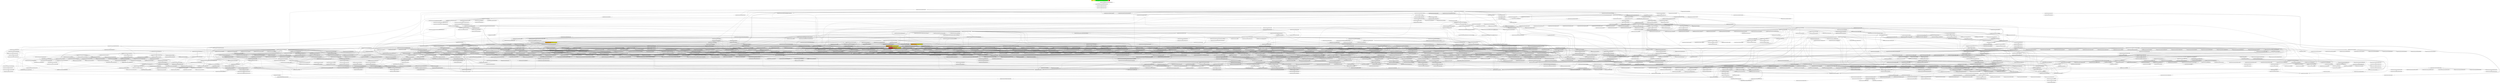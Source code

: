 digraph enhanced {
	"ochiai" [style=striped shape=box fillcolor="yellow"];
	"d4" [style=striped shape=box fillcolor="yellow"];
	"com.google.javascript.jscomp.CheckPathsBetweenNodes#201" [style=striped shape=box fillcolor="orange:yellow"];
	"com.google.javascript.jscomp.FlowSensitiveInlineVariablesTest#65" [style=striped shape=box fillcolor="green"];
	"com.google.javascript.jscomp.FlowSensitiveInlineVariables$1#87" [style=striped shape=box fillcolor="red:orange:yellow"];
	"com.google.javascript.jscomp.CheckPathsBetweenNodes#122" [style=striped shape=box fillcolor="orange:yellow"];
	"com.google.javascript.jscomp.FlowSensitiveInlineVariables$1#82" [style=striped shape=box fillcolor="orange:yellow"];
	"real" [style=striped shape=box fillcolor="red"];
	"com.google.javascript.jscomp.MustBeReachingVariableDef#45" -> "com.google.javascript.jscomp.MustBeReachingVariableDef#212" [style=bold];
	"com.google.common.collect.RegularImmutableMap$NonTerminalEntry#116" -> "com.google.common.collect.ImmutableEntry#34";
	"com.google.common.collect.RegularImmutableMap$TerminalEntry#134" -> "com.google.common.collect.ImmutableEntry#34";
	"com.google.common.collect.Maps#612" -> "com.google.common.collect.ImmutableEntry#34";
	"com.google.common.collect.RegularImmutableMap#98" -> "com.google.common.collect.RegularImmutableMap$NonTerminalEntry#116";
	"com.google.javascript.rhino.head.ast.AstNode#240" -> "com.google.javascript.rhino.head.ast.AstNode#203";
	"com.google.javascript.rhino.Node#1030" -> "com.google.javascript.rhino.Node#1030";
	"com.google.javascript.rhino.Node#1025" -> "com.google.javascript.rhino.Node#1030";
	"com.google.javascript.jscomp.AstValidator#155" -> "com.google.javascript.jscomp.AstValidator#373";
	"com.google.javascript.rhino.head.ast.InfixExpression#85" -> "com.google.javascript.rhino.head.ast.InfixExpression#92";
	"com.google.javascript.jscomp.DataFlowAnalysis#551" -> "com.google.javascript.jscomp.NodeTraversal#222";
	"com.google.javascript.jscomp.FlowSensitiveInlineVariables#119" -> "com.google.javascript.jscomp.NodeTraversal#222";
	"com.google.javascript.jscomp.NodeTraversal#454" -> "com.google.javascript.jscomp.NodeTraversal#222";
	"com.google.javascript.jscomp.FlowSensitiveInlineVariables#158" -> "com.google.javascript.jscomp.NodeTraversal#222";
	"com.google.javascript.jscomp.FlowSensitiveInlineVariables#119" -> "com.google.javascript.jscomp.Scope#607";
	"com.google.javascript.rhino.jstype.JSTypeRegistry#245" -> "com.google.javascript.rhino.jstype.BooleanType#53" [style=bold];
	"com.google.javascript.rhino.jstype.FunctionType#363" -> "com.google.javascript.rhino.jstype.PrototypeObjectType#106";
	"com.google.javascript.rhino.head.Parser#332" -> "com.google.javascript.rhino.head.TokenStream#318" [style=bold];
	"com.google.javascript.rhino.head.Context#415" -> "com.google.javascript.rhino.head.ContextFactory#502" [style=bold];
	"com.google.javascript.rhino.head.ast.FunctionCall#109" -> "com.google.javascript.rhino.head.ast.FunctionCall#126";
	"com.google.javascript.rhino.head.Parser#551" -> "com.google.javascript.rhino.head.ast.AstRoot#70" [style=bold];
	"com.google.javascript.rhino.Node#1030" -> "com.google.javascript.rhino.Node#936";
	"com.google.javascript.rhino.head.Parser#279" -> "com.google.javascript.rhino.head.TokenStream#1533" [style=bold];
	"com.google.javascript.rhino.JSDocInfoBuilder#102" -> "com.google.javascript.rhino.JSDocInfoBuilder#93" [style=bold];
	"com.google.javascript.rhino.jstype.JSTypeRegistry#245" -> "com.google.javascript.rhino.jstype.AllType#53" [style=bold];
	"com.google.javascript.rhino.head.ast.Scope#222" -> "com.google.javascript.rhino.head.ast.Symbol#97" [style=bold];
	"com.google.javascript.rhino.Node#2110" -> "com.google.javascript.rhino.Node#2126";
	"com.google.javascript.jscomp.CodePrinter$CompactCodePrinter#402" -> "com.google.javascript.jscomp.CodePrinter$CompactCodePrinter#434" [style=bold];
	"com.google.javascript.jscomp.parsing.IRFactory$TransformDispatcher#390" -> "com.google.javascript.jscomp.parsing.IRFactory$TransformDispatcher#390";
	"com.google.javascript.jscomp.parsing.TypeSafeDispatcher#121" -> "com.google.javascript.jscomp.parsing.IRFactory$TransformDispatcher#390";
	"com.google.javascript.jscomp.parsing.IRFactory#137" -> "com.google.javascript.jscomp.parsing.IRFactory$TransformDispatcher#390";
	"com.google.javascript.rhino.head.CompilerEnvirons#67" -> "com.google.javascript.rhino.head.Context#1847" [style=bold];
	"com.google.javascript.rhino.head.Parser#2218" -> "com.google.javascript.rhino.head.ast.InfixExpression#85";
	"com.google.javascript.jscomp.SourceFile$Preloaded#422" -> "com.google.javascript.jscomp.SourceFile#81";
	"com.google.javascript.jscomp.AstValidator#93" -> "com.google.javascript.jscomp.AstValidator#389";
	"com.google.javascript.jscomp.NodeUtil#996" -> "com.google.javascript.rhino.Node#2110";
	"com.google.javascript.jscomp.parsing.IRFactory$TransformDispatcher#390" -> "com.google.javascript.jscomp.parsing.IRFactory$TransformDispatcher#393";
	"com.google.javascript.jscomp.FlowSensitiveInlineVariables$1#87" -> "com.google.javascript.jscomp.NodeUtil#984";
	"com.google.javascript.jscomp.Compiler#1753" -> "com.google.javascript.jscomp.CodePrinter$Builder#564";
	"com.google.common.collect.RegularImmutableMap#48" -> "com.google.common.collect.RegularImmutableMap$NonTerminalEntry#121";
	"com.google.common.collect.RegularImmutableMap#143" -> "com.google.common.collect.RegularImmutableMap$NonTerminalEntry#121";
	"com.google.javascript.jscomp.ControlFlowAnalysis#150" -> "com.google.javascript.jscomp.ControlFlowAnalysis#797";
	"com.google.javascript.jscomp.ControlFlowAnalysis#485" -> "com.google.javascript.jscomp.ControlFlowAnalysis#797";
	"com.google.javascript.jscomp.ControlFlowAnalysis#712" -> "com.google.javascript.jscomp.ControlFlowAnalysis#797";
	"com.google.javascript.jscomp.NodeTraversal#222" -> "com.google.javascript.jscomp.NodeTraversal#230" [style=bold];
	"com.google.javascript.jscomp.ClosureCodingConvention#54" -> "com.google.common.collect.ImmutableSet#337";
	"com.google.javascript.jscomp.parsing.IRFactory#387" -> "com.google.javascript.jscomp.parsing.TypeSafeDispatcher#121" [style=bold];
	"com.google.javascript.rhino.head.TokenStream#1545" -> "com.google.javascript.rhino.head.TokenStream#1549" [style=bold];
	"com.google.javascript.rhino.head.TokenStream#318" -> "com.google.javascript.rhino.head.TokenStream#1307" [style=bold];
	"com.google.javascript.jscomp.NodeTraversal#478" -> "com.google.javascript.jscomp.NodeTraversal#478";
	"com.google.javascript.jscomp.NodeTraversal#511" -> "com.google.javascript.jscomp.NodeTraversal#478";
	"com.google.javascript.jscomp.NodeTraversal#289" -> "com.google.javascript.jscomp.NodeTraversal#478";
	"com.google.javascript.jscomp.NodeTraversal#351" -> "com.google.javascript.jscomp.NodeTraversal#478";
	"com.google.javascript.jscomp.NodeTraversal#273" -> "com.google.javascript.jscomp.NodeTraversal#478";
	"com.google.javascript.rhino.head.TokenStream#318" -> "com.google.javascript.rhino.head.TokenStream#1545";
	"com.google.javascript.rhino.head.Parser#2808" -> "com.google.javascript.rhino.head.TokenStream#305";
	"com.google.javascript.jscomp.Scope#621" -> "com.google.javascript.jscomp.Scope#614";
	"com.google.javascript.rhino.head.Parser#940" -> "com.google.javascript.rhino.head.Parser#980" [style=bold];
	"com.google.javascript.jscomp.parsing.IRFactory$TransformDispatcher#390" -> "com.google.javascript.rhino.head.ast.FunctionNode#221";
	"com.google.javascript.jscomp.DefinitionsRemover#42" -> "com.google.javascript.jscomp.DefinitionsRemover$VarDefinition#373";
	"com.google.javascript.rhino.Node#1016" -> "com.google.javascript.rhino.Node#1025" [style=bold];
	"com.google.javascript.jscomp.CodePrinter#691" -> "com.google.javascript.jscomp.CodePrinter$CompactCodePrinter#402";
	"com.google.javascript.jscomp.Scope$Var#132" -> "com.google.javascript.jscomp.MustBeReachingVariableDef#431" [style=dotted];
	"com.google.javascript.jscomp.FlowSensitiveInlineVariables$GatherCandiates$1#193" -> "com.google.javascript.jscomp.MustBeReachingVariableDef#431";
	"com.google.javascript.jscomp.NodeUtil#984" -> "com.google.javascript.jscomp.NodeUtil#996";
	"com.google.javascript.rhino.Node$AncestorIterable#1363" -> "com.google.javascript.rhino.Node$AncestorIterable$1#1363";
	"com.google.javascript.rhino.Node$AncestorIterable$1#1363" -> "com.google.javascript.rhino.Node$AncestorIterable$1#1363";
	"com.google.javascript.jscomp.NodeUtil#1610" -> "com.google.javascript.rhino.Node$AncestorIterable$1#1363";
	"com.google.javascript.jscomp.Compiler#1753" -> "com.google.javascript.jscomp.CodePrinter$Builder#573";
	"com.google.javascript.jscomp.AstValidator#93" -> "com.google.javascript.jscomp.AstValidator#350";
	"com.google.javascript.rhino.head.Parser#781" -> "com.google.javascript.rhino.head.Parser#717";
	"com.google.javascript.jscomp.NodeUtil#3012" -> "com.google.javascript.rhino.Node#2383";
	"com.google.javascript.jscomp.CodeGenerator#86" -> "com.google.javascript.rhino.Node#2383";
	"com.google.javascript.jscomp.FlowSensitiveInlineVariables$GatherCandiates$1#193" -> "com.google.javascript.rhino.Node#2383";
	"com.google.javascript.jscomp.NodeUtil#1523" -> "com.google.javascript.rhino.Node#2383";
	"com.google.javascript.jscomp.FlowSensitiveInlineVariables$Candidate#382" -> "com.google.javascript.rhino.Node#2383";
	"com.google.javascript.rhino.Node$AncestorIterable$1#1363" -> "com.google.javascript.rhino.Node$AncestorIterable$1#1366";
	"com.google.javascript.jscomp.NodeUtil#1610" -> "com.google.javascript.rhino.Node$AncestorIterable$1#1366";
	"com.google.javascript.jscomp.parsing.ParserRunner#109" -> "com.google.javascript.rhino.head.CompilerEnvirons#129" [style=bold];
	"com.google.common.collect.AbstractMultimap$WrappedCollection$WrappedIterator#524" -> "com.google.common.collect.LinkedHashMultimap$SetDecorator$1#227";
	"com.google.javascript.jscomp.SimpleDefinitionFinder$UseSiteGatheringCallback#275" -> "com.google.javascript.jscomp.NodeTraversal#440";
	"com.google.javascript.jscomp.SimpleDefinitionFinder$DefinitionGatheringCallback#161" -> "com.google.javascript.jscomp.NodeTraversal#440";
	"com.google.common.collect.LinkedHashMultimap$SetDecorator#221" -> "com.google.common.collect.LinkedHashMultimap$SetDecorator$1#222" [style=bold];
	"com.google.javascript.jscomp.parsing.JsDocInfoParser#130" -> "com.google.javascript.rhino.JSDocInfoBuilder#79";
	"com.google.javascript.rhino.Node#943" -> "com.google.javascript.rhino.Node#953" [style=bold];
	"com.google.javascript.jscomp.SyntacticScopeCreator#234" -> "com.google.javascript.jscomp.Scope#621";
	"com.google.javascript.rhino.head.Parser#1867" -> "com.google.javascript.rhino.head.ast.VariableDeclaration#115" [style=bold];
	"com.google.javascript.rhino.head.TokenStream#1307" -> "com.google.javascript.rhino.head.TokenStream#1312" [style=bold];
	"com.google.javascript.rhino.head.Parser#2509" -> "com.google.javascript.rhino.head.ast.FunctionCall#146";
	"com.google.javascript.rhino.head.TokenStream#1560" -> "com.google.javascript.rhino.head.TokenStream#1556" [style=bold];
	"com.google.javascript.jscomp.FlowSensitiveInlineVariables$Candidate#382" -> "com.google.javascript.rhino.Node#714";
	"com.google.javascript.rhino.jstype.JSTypeRegistry#245" -> "com.google.javascript.rhino.jstype.StringType#53" [style=bold];
	"com.google.javascript.jscomp.ControlFlowAnalysis#138" -> "com.google.javascript.jscomp.ControlFlowAnalysis$1#71" [style=bold];
	"com.google.javascript.rhino.head.ast.ScriptNode#278" -> "com.google.javascript.rhino.head.ast.Symbol#77" [style=bold];
	"com.google.javascript.jscomp.parsing.Config#90" -> "com.google.common.collect.ImmutableMap#318" [style=bold];
	"com.google.javascript.jscomp.AstValidator#350" -> "com.google.javascript.jscomp.AstValidator#366";
	"com.google.common.collect.AbstractMapEntry#56" -> "com.google.common.collect.ImmutableEntry#44";
	"com.google.common.collect.RegularImmutableMap#48" -> "com.google.common.collect.ImmutableEntry#44";
	"com.google.common.collect.RegularImmutableMap#143" -> "com.google.common.collect.ImmutableEntry#44";
	"com.google.javascript.jscomp.SuppressDocWarningsGuard#40" -> "com.google.common.collect.ImmutableEntry#44";
	"com.google.common.collect.ImmutableMap$Builder#189" -> "com.google.common.collect.ImmutableEntry#44";
	"com.google.common.collect.AbstractMultimap#263" -> "com.google.common.collect.ImmutableEntry#44";
	"com.google.javascript.jscomp.Compiler#1753" -> "com.google.javascript.jscomp.CodePrinter$Builder#582";
	"com.google.javascript.jscomp.ControlFlowAnalysis#485" -> "com.google.javascript.rhino.Node#2375";
	"com.google.javascript.rhino.jstype.JSTypeRegistry#967" -> "com.google.javascript.rhino.jstype.AllType#58" [style=bold];
	"com.google.common.collect.AbstractMapEntry#56" -> "com.google.common.collect.ImmutableEntry#40";
	"com.google.common.collect.RegularImmutableMap#48" -> "com.google.common.collect.ImmutableEntry#40";
	"com.google.common.collect.RegularImmutableMap#143" -> "com.google.common.collect.ImmutableEntry#40";
	"com.google.javascript.jscomp.SuppressDocWarningsGuard#40" -> "com.google.common.collect.ImmutableEntry#40";
	"com.google.common.collect.ImmutableMap$Builder#189" -> "com.google.common.collect.ImmutableEntry#40";
	"com.google.common.collect.AbstractMultimap#263" -> "com.google.common.collect.ImmutableEntry#40";
	"com.google.javascript.jscomp.FlowSensitiveInlineVariables$Candidate#410" -> "com.google.javascript.jscomp.NodeTraversal#454";
	"com.google.javascript.jscomp.MarkNoSideEffectCalls#59" -> "com.google.javascript.jscomp.NodeTraversal#454";
	"com.google.javascript.jscomp.ControlFlowAnalysis#150" -> "com.google.javascript.jscomp.NodeTraversal#454";
	"com.google.javascript.jscomp.SimpleDefinitionFinder#104" -> "com.google.javascript.jscomp.NodeTraversal#454";
	"com.google.javascript.jscomp.LineNumberCheck#52" -> "com.google.javascript.jscomp.NodeTraversal#454";
	"com.google.javascript.jscomp.PrepareAst#58" -> "com.google.javascript.jscomp.NodeTraversal#454";
	"com.google.javascript.jscomp.MustBeReachingVariableDef#393" -> "com.google.javascript.jscomp.NodeTraversal#454";
	"com.google.javascript.jscomp.FlowSensitiveInlineVariables$Candidate#440" -> "com.google.javascript.jscomp.NodeTraversal#454";
	"com.google.javascript.jscomp.FlowSensitiveInlineVariables$GatherCandiates#180" -> "com.google.javascript.jscomp.NodeTraversal#454";
	"com.google.javascript.rhino.JSDocInfoBuilder#102" -> "com.google.javascript.rhino.JSDocInfo#1390";
	"com.google.javascript.rhino.head.TokenStream#318" -> "com.google.javascript.rhino.head.ScriptRuntime#441";
	"com.google.javascript.jscomp.FlowSensitiveInlineVariables$GatherCandiates#180" -> "com.google.javascript.jscomp.FlowSensitiveInlineVariables$GatherCandiates$1#189" [style=bold];
	"com.google.javascript.jscomp.ControlFlowAnalysis#296" -> "com.google.javascript.jscomp.ControlFlowAnalysis#535";
	"com.google.javascript.rhino.head.Parser#980" -> "com.google.javascript.rhino.head.Parser#1801";
	"com.google.javascript.rhino.Node#936" -> "com.google.javascript.rhino.Node#943";
	"com.google.javascript.rhino.Node#1625" -> "com.google.javascript.rhino.Node#700";
	"com.google.javascript.jscomp.FlowSensitiveInlineVariables$Candidate#382" -> "com.google.javascript.rhino.Node#700";
	"com.google.common.collect.AbstractMultimap$WrappedCollection$WrappedIterator#530" -> "com.google.common.collect.LinkedHashMultimap$SetDecorator$1#231";
	"com.google.javascript.rhino.jstype.PrototypeObjectType#106" -> "com.google.javascript.rhino.jstype.PrototypeObjectType#115";
	"com.google.javascript.rhino.jstype.JSTypeRegistry#245" -> "com.google.javascript.rhino.jstype.PrototypeObjectType#115";
	"com.google.javascript.rhino.jstype.InstanceObjectType#60" -> "com.google.javascript.rhino.jstype.PrototypeObjectType#115";
	"com.google.javascript.rhino.jstype.FunctionType#314" -> "com.google.javascript.rhino.jstype.PrototypeObjectType#115";
	"com.google.javascript.rhino.jstype.FunctionType#135" -> "com.google.javascript.rhino.jstype.PrototypeObjectType#115";
	"com.google.javascript.jscomp.Compiler#414" -> "com.google.javascript.jscomp.JSModule#205";
	"com.google.javascript.jscomp.Compiler#436" -> "com.google.javascript.jscomp.JSModule#205";
	"com.google.javascript.jscomp.Compiler#460" -> "com.google.javascript.jscomp.JSModule#205";
	"com.google.javascript.jscomp.CodeGenerator#86" -> "com.google.javascript.jscomp.CodePrinter$MappedCodePrinter#91" [style=bold];
	"com.google.javascript.jscomp.NodeTraversal#478" -> "com.google.javascript.jscomp.FlowSensitiveInlineVariables$GatherCandiates$1#193";
	"com.google.javascript.jscomp.parsing.JsDocInfoParser#189" -> "com.google.javascript.rhino.JSDocInfoBuilder#85" [style=bold];
	"com.google.javascript.rhino.jstype.PrototypeObjectType#445" -> "com.google.javascript.rhino.jstype.JSType#1078";
	"com.google.javascript.rhino.jstype.JSType#1052" -> "com.google.javascript.rhino.jstype.JSType#1078";
	"com.google.common.collect.ImmutableSet#337" -> "com.google.common.collect.ImmutableSet#350" [style=bold];
	"com.google.javascript.rhino.head.Parser#332" -> "com.google.javascript.rhino.head.TokenStream#1560";
	"com.google.javascript.rhino.head.ast.Symbol#68" -> "com.google.javascript.rhino.head.ast.Symbol#84" [style=bold];
	"com.google.javascript.jscomp.AstValidator#325" -> "com.google.javascript.jscomp.AstValidator#332";
	"com.google.javascript.jscomp.parsing.ParserRunner#109" -> "com.google.javascript.rhino.head.CompilerEnvirons#143" [style=bold];
	"com.google.javascript.rhino.head.ast.ScriptNode#85" -> "com.google.javascript.rhino.head.ast.Scope#73" [style=bold];
	"com.google.common.collect.RegularImmutableMap#48" -> "com.google.common.collect.RegularImmutableMap$TerminalEntry#138";
	"com.google.common.collect.RegularImmutableMap#143" -> "com.google.common.collect.RegularImmutableMap$TerminalEntry#138";
	"com.google.javascript.jscomp.FlowSensitiveInlineVariables$Candidate#259" -> "com.google.javascript.jscomp.NodeUtil#777";
	"com.google.javascript.jscomp.parsing.Config#90" -> "com.google.common.collect.ImmutableMap$Builder#207" [style=bold];
	"com.google.javascript.jscomp.CheckPathsBetweenNodes#135" -> "com.google.javascript.jscomp.graph.Graph#278";
	"com.google.common.collect.RegularImmutableMap#98" -> "com.google.common.collect.RegularImmutableMap$TerminalEntry#134" [style=bold];
	"com.google.common.collect.AbstractMultimap$EntryIterator#1114" -> "com.google.common.collect.Iterators#107";
	"com.google.javascript.rhino.JSDocInfoBuilder#125" -> "com.google.javascript.rhino.JSDocInfoBuilder#139";
	"com.google.common.collect.Lists#117" -> "com.google.common.collect.Collections2#341";
	"com.google.javascript.rhino.head.Parser#2912" -> "com.google.javascript.rhino.head.CompilerEnvirons#148";
	"com.google.javascript.jscomp.NodeTraversal#478" -> "com.google.javascript.jscomp.FlowSensitiveInlineVariables$Candidate$4#445";
	"com.google.javascript.jscomp.MarkNoSideEffectCalls#59" -> "com.google.javascript.jscomp.MarkNoSideEffectCalls$SetNoSideEffectCallProperty#171" [style=bold];
	"com.google.javascript.jscomp.FlowSensitiveInlineVariables$Candidate#440" -> "com.google.javascript.jscomp.FlowSensitiveInlineVariables$Candidate$4#441" [style=bold];
	"com.google.javascript.jscomp.FlowSensitiveInlineVariablesTest#65" -> "com.google.javascript.jscomp.FlowSensitiveInlineVariablesTest#457";
	"com.google.javascript.jscomp.FlowSensitiveInlineVariablesTest#453" -> "com.google.javascript.jscomp.FlowSensitiveInlineVariablesTest#457";
	"com.google.common.collect.ForwardingCollection#54" -> "com.google.common.collect.ForwardingObject#56";
	"com.google.javascript.jscomp.FlowSensitiveInlineVariablesTest#65" -> "com.google.javascript.jscomp.FlowSensitiveInlineVariablesTest#453";
	"com.google.javascript.jscomp.Tracer#235" -> "com.google.javascript.jscomp.Tracer#959";
	"com.google.javascript.jscomp.Tracer#408" -> "com.google.javascript.jscomp.Tracer#959";
	"com.google.javascript.rhino.jstype.JSType#1211" -> "com.google.javascript.rhino.jstype.BooleanType#103";
	"com.google.javascript.jscomp.ClosureCodingConvention#54" -> "com.google.common.collect.Iterators$1#63";
	"com.google.javascript.rhino.jstype.ObjectType#508" -> "com.google.common.collect.Iterators$1#63";
	"com.google.javascript.jscomp.parsing.ParserRunner#109" -> "com.google.javascript.rhino.head.Context#390" [style=bold];
	"com.google.javascript.jscomp.NodeTraversal#478" -> "com.google.javascript.jscomp.MarkNoSideEffectCalls$SetNoSideEffectCallProperty#177";
	"com.google.javascript.jscomp.AstValidator#389" -> "com.google.javascript.jscomp.AstValidator#325";
	"com.google.javascript.jscomp.AstValidator#338" -> "com.google.javascript.jscomp.AstValidator#325";
	"com.google.javascript.jscomp.CodeConsumer#154" -> "com.google.javascript.jscomp.CodePrinter$CompactCodePrinter#465";
	"com.google.javascript.jscomp.CodeGenerator#86" -> "com.google.javascript.jscomp.CodePrinter$CompactCodePrinter#465";
	"com.google.javascript.jscomp.CodeConsumer#124" -> "com.google.javascript.jscomp.CodePrinter$CompactCodePrinter#465";
	"com.google.javascript.rhino.head.CompilerEnvirons#67" -> "com.google.javascript.rhino.head.CompilerEnvirons#97";
	"com.google.javascript.jscomp.parsing.IRFactory#81" -> "com.google.javascript.jscomp.parsing.IRFactory#1149";
	"com.google.javascript.rhino.jstype.BooleanType#103" -> "com.google.javascript.rhino.jstype.BooleanType#108" [style=bold];
	"com.google.javascript.rhino.head.ScriptRuntime$DefaultMessageProvider#3675" -> "com.google.javascript.rhino.head.Context#376" [style=bold];
	"com.google.javascript.jscomp.Compiler#1241" -> "com.google.javascript.jscomp.Compiler#2097";
	"com.google.common.collect.RegularImmutableMap$EntrySet#202" -> "com.google.common.collect.RegularImmutableMap#36";
	"com.google.javascript.jscomp.SuppressDocWarningsGuard#40" -> "com.google.common.collect.RegularImmutableMap#35";
	"com.google.common.collect.RegularImmutableMap#35" -> "com.google.common.collect.RegularImmutableMap#35";
	"com.google.common.collect.ImmutableMap$Builder#189" -> "com.google.common.collect.RegularImmutableMap#35";
	"com.google.javascript.jscomp.parsing.JsDocInfoParser#2329" -> "com.google.javascript.rhino.JSDocInfoBuilder#125";
	"com.google.javascript.jscomp.parsing.JsDocInfoParser#130" -> "com.google.javascript.rhino.JSDocInfoBuilder#69";
	"com.google.javascript.rhino.jstype.FunctionParamBuilder#95" -> "com.google.javascript.rhino.jstype.JSTypeRegistry#967";
	"com.google.javascript.rhino.jstype.FunctionParamBuilder#80" -> "com.google.javascript.rhino.jstype.JSTypeRegistry#967";
	"com.google.javascript.rhino.jstype.ObjectType#508" -> "com.google.javascript.rhino.jstype.PrototypeObjectType#535";
	"com.google.javascript.jscomp.SyntacticScopeCreator#69" -> "com.google.javascript.jscomp.Scope#411";
	"com.google.javascript.rhino.head.Parser#1867" -> "com.google.javascript.rhino.head.ast.VariableDeclaration#104";
	"com.google.javascript.jscomp.ComposeWarningsGuard$GuardComparator#52" -> "com.google.javascript.jscomp.ComposeWarningsGuard$GuardComparator#63";
	"com.google.javascript.jscomp.NodeTraversal#440" -> "com.google.javascript.jscomp.NodeTraversal#433";
	"com.google.javascript.rhino.head.Parser#551" -> "com.google.javascript.rhino.head.Parser#781";
	"com.google.javascript.rhino.jstype.UnionType#82" -> "com.google.common.collect.RegularImmutableList#170" [style=bold];
	"com.google.javascript.jscomp.NodeUtil#777" -> "com.google.javascript.jscomp.NodeUtil#781";
	"com.google.javascript.rhino.head.Parser#1987" -> "com.google.javascript.rhino.head.ast.Symbol#68" [style=bold];
	"com.google.javascript.jscomp.MaybeReachingVariableUse$ReachingUsesJoinOp#119" -> "com.google.javascript.jscomp.MaybeReachingVariableUse$ReachingUsesJoinOp#119";
	"com.google.javascript.jscomp.MaybeReachingVariableUse#52" -> "com.google.javascript.jscomp.MaybeReachingVariableUse$ReachingUsesJoinOp#119";
	"com.google.javascript.rhino.head.Parser#332" -> "com.google.javascript.rhino.head.Parser#302";
	"com.google.javascript.jscomp.AstValidator#350" -> "com.google.javascript.jscomp.AstValidator#338";
	"com.google.javascript.jscomp.AstValidator#155" -> "com.google.javascript.jscomp.AstValidator#338";
	"com.google.javascript.rhino.head.Parser#2414" -> "com.google.javascript.rhino.head.Parser#2071";
	"com.google.javascript.rhino.head.Parser#2053" -> "com.google.javascript.rhino.head.Parser#2071";
	"com.google.javascript.rhino.head.Parser#1867" -> "com.google.javascript.rhino.head.Parser#2071";
	"com.google.javascript.jscomp.AstValidator#389" -> "com.google.javascript.jscomp.AstValidator#790";
	"com.google.javascript.jscomp.AstValidator#373" -> "com.google.javascript.jscomp.AstValidator#790";
	"com.google.javascript.rhino.JSDocInfoBuilder#102" -> "com.google.javascript.rhino.JSDocInfo#571";
	"com.google.javascript.jscomp.Compiler#2097" -> "com.google.javascript.jscomp.Compiler#2084";
	"com.google.javascript.jscomp.JsAst#85" -> "com.google.javascript.jscomp.Compiler#2084";
	"com.google.javascript.jscomp.NodeUtil#794" -> "com.google.javascript.jscomp.NodeUtil#794";
	"com.google.javascript.jscomp.NodeUtil#781" -> "com.google.javascript.jscomp.NodeUtil#794";
	"com.google.javascript.jscomp.NodeUtil#3012" -> "com.google.javascript.rhino.Node#2183";
	"com.google.javascript.jscomp.FlowSensitiveInlineVariables$Candidate$4#445" -> "com.google.javascript.rhino.Node#2183";
	"com.google.javascript.jscomp.FlowSensitiveInlineVariables$Candidate#259" -> "com.google.javascript.rhino.Node#2183";
	"com.google.javascript.jscomp.DefinitionsRemover#42" -> "com.google.javascript.rhino.Node#2183";
	"com.google.javascript.jscomp.MarkNoSideEffectCalls$GatherNoSideEffectFunctions#121" -> "com.google.javascript.rhino.Node#2183";
	"com.google.javascript.jscomp.FlowSensitiveInlineVariables$Candidate#382" -> "com.google.javascript.rhino.Node#2183";
	"com.google.javascript.jscomp.parsing.IRFactory#171" -> "com.google.javascript.rhino.Node#1095";
	"com.google.javascript.jscomp.parsing.JsDocInfoParser#2209" -> "com.google.javascript.rhino.Node#1095";
	"com.google.javascript.jscomp.JsAst#85" -> "com.google.javascript.rhino.Node#1095";
	"com.google.javascript.rhino.JSDocInfoBuilder#125" -> "com.google.javascript.rhino.JSDocInfo#333";
	"com.google.javascript.rhino.JSDocInfoBuilder#69" -> "com.google.javascript.rhino.JSDocInfo#333";
	"com.google.javascript.rhino.head.Parser#2509" -> "com.google.javascript.rhino.head.ast.FunctionCall#109";
	"com.google.javascript.jscomp.parsing.IRFactory$TransformDispatcher#390" -> "com.google.javascript.rhino.head.ast.FunctionCall#100";
	"com.google.javascript.jscomp.ComposeWarningsGuard$GuardComparator#52" -> "com.google.javascript.jscomp.ComposeWarningsGuard$GuardComparator#57" [style=bold];
	"com.google.javascript.jscomp.ComposeWarningsGuard#79" -> "com.google.javascript.jscomp.ComposeWarningsGuard$GuardComparator#52";
	"com.google.javascript.jscomp.ComposeWarningsGuard#88" -> "com.google.javascript.jscomp.ComposeWarningsGuard$GuardComparator#52";
	"com.google.javascript.jscomp.CodePrinter$CompactCodePrinter#434" -> "com.google.javascript.jscomp.CodePrinter$MappedCodePrinter#60";
	"com.google.javascript.jscomp.parsing.IRFactory#1352" -> "com.google.javascript.rhino.Node#517";
	"com.google.javascript.rhino.jstype.FunctionParamBuilder#135" -> "com.google.javascript.rhino.Node#517";
	"com.google.javascript.jscomp.DataFlowAnalysis#180" -> "com.google.javascript.jscomp.DataFlowAnalysis#202";
	"com.google.javascript.jscomp.parsing.ParserRunner#109" -> "com.google.javascript.rhino.head.Parser#512";
	"com.google.javascript.jscomp.AstValidator#84" -> "com.google.javascript.jscomp.AstValidator#305" [style=bold];
	"com.google.javascript.jscomp.CodeConsumer#154" -> "com.google.javascript.jscomp.CodePrinter$CompactCodePrinter#444";
	"com.google.javascript.jscomp.CodeConsumer#211" -> "com.google.javascript.jscomp.CodePrinter$CompactCodePrinter#444";
	"com.google.javascript.jscomp.CodeConsumer#182" -> "com.google.javascript.jscomp.CodePrinter$CompactCodePrinter#444";
	"com.google.javascript.jscomp.CodeConsumer#77" -> "com.google.javascript.jscomp.CodePrinter$CompactCodePrinter#444";
	"com.google.javascript.jscomp.CodeConsumer#81" -> "com.google.javascript.jscomp.CodePrinter$CompactCodePrinter#444";
	"com.google.javascript.jscomp.CodeConsumer#207" -> "com.google.javascript.jscomp.CodePrinter$CompactCodePrinter#444";
	"com.google.javascript.jscomp.MustBeReachingVariableDef#212" -> "com.google.javascript.jscomp.MustBeReachingVariableDef#227";
	"com.google.javascript.jscomp.MustBeReachingVariableDef#227" -> "com.google.javascript.jscomp.MustBeReachingVariableDef#227";
	"com.google.javascript.jscomp.NodeUtil#3012" -> "com.google.javascript.rhino.Node#2175";
	"com.google.javascript.jscomp.Compiler#2084" -> "com.google.javascript.jscomp.Compiler#2072";
	"com.google.javascript.jscomp.CompilerTestCase#735" -> "com.google.javascript.jscomp.Compiler#2072";
	"com.google.javascript.jscomp.RhinoErrorReporter#70" -> "com.google.common.collect.ImmutableMap#106" [style=bold];
	"com.google.javascript.rhino.jstype.JSTypeRegistry#245" -> "com.google.javascript.rhino.jstype.ErrorFunctionType#51" [style=bold];
	"com.google.javascript.rhino.JSDocInfoBuilder#991" -> "com.google.javascript.rhino.JSDocInfo#563";
	"com.google.javascript.jscomp.MarkNoSideEffectCalls#105" -> "com.google.javascript.rhino.JSDocInfo#563";
	"com.google.javascript.rhino.JSDocInfoBuilder#882" -> "com.google.javascript.rhino.JSDocInfo#563";
	"com.google.javascript.jscomp.parsing.IRFactory#181" -> "com.google.javascript.rhino.head.ast.AstRoot#78";
	"com.google.javascript.jscomp.parsing.JsDocInfoParser#2321" -> "com.google.javascript.rhino.JSDocInfoBuilder#102" [style=bold];
	"com.google.javascript.rhino.jstype.PrototypeObjectType#445" -> "com.google.javascript.rhino.jstype.JSType#607";
	"com.google.javascript.rhino.jstype.ObjectType#557" -> "com.google.javascript.rhino.jstype.JSType#607";
	"com.google.javascript.jscomp.NodeTraversal#478" -> "com.google.javascript.jscomp.NodeTraversal#654";
	"com.google.javascript.jscomp.NodeTraversal#351" -> "com.google.javascript.jscomp.NodeTraversal#654";
	"com.google.javascript.rhino.IR#451" -> "com.google.javascript.rhino.Node#505";
	"com.google.javascript.jscomp.parsing.IRFactory$TransformDispatcher#390" -> "com.google.javascript.rhino.head.ast.AstNode#616";
	"com.google.javascript.rhino.head.ast.ExpressionStatement#122" -> "com.google.javascript.rhino.head.ast.AstNode#616";
	"com.google.javascript.jscomp.parsing.IRFactory#324" -> "com.google.javascript.rhino.head.ast.AstNode#616";
	"com.google.javascript.rhino.head.ast.InfixExpression#92" -> "com.google.javascript.rhino.head.ast.AstNode#616";
	"com.google.javascript.jscomp.parsing.IRFactory$TransformDispatcher#723" -> "com.google.javascript.rhino.head.ast.AstNode#616";
	"com.google.javascript.jscomp.parsing.IRFactory#348" -> "com.google.javascript.rhino.head.ast.AstNode#616";
	"com.google.javascript.jscomp.parsing.IRFactory#81" -> "com.google.javascript.jscomp.parsing.IRFactory#1352";
	"com.google.javascript.jscomp.CodeGenerator#744" -> "com.google.javascript.jscomp.CodeConsumer#211";
	"com.google.javascript.jscomp.CodeGenerator#86" -> "com.google.javascript.jscomp.CodeConsumer#211";
	"com.google.javascript.jscomp.CodePrinter#35" -> "com.google.javascript.jscomp.CodePrinter#691" [style=bold];
	"com.google.javascript.jscomp.AstValidator#68" -> "com.google.javascript.jscomp.AstValidator#774";
	"com.google.javascript.jscomp.AstValidator#350" -> "com.google.javascript.jscomp.AstValidator#774";
	"com.google.javascript.jscomp.AstValidator#473" -> "com.google.javascript.jscomp.AstValidator#774";
	"com.google.javascript.jscomp.AstValidator#648" -> "com.google.javascript.jscomp.AstValidator#774";
	"com.google.javascript.jscomp.AstValidator#748" -> "com.google.javascript.jscomp.AstValidator#774";
	"com.google.javascript.jscomp.AstValidator#743" -> "com.google.javascript.jscomp.AstValidator#774";
	"com.google.javascript.jscomp.AstValidator#338" -> "com.google.javascript.jscomp.AstValidator#774";
	"com.google.javascript.jscomp.Compiler#1039" -> "com.google.javascript.rhino.InputId#61";
	"com.google.javascript.jscomp.Compiler#1004" -> "com.google.javascript.rhino.InputId#61";
	"com.google.common.collect.ImmutableMap#106" -> "com.google.common.collect.ImmutableMap#139";
	"com.google.common.collect.ImmutableMap$Builder#178" -> "com.google.common.collect.ImmutableMap#139";
	"com.google.common.collect.ImmutableMap#240" -> "com.google.common.collect.ImmutableMap#139";
	"com.google.javascript.jscomp.FlowSensitiveInlineVariables#119" -> "com.google.javascript.jscomp.ControlFlowAnalysis#145";
	"com.google.javascript.rhino.testing.BaseJSTypeTestCase#232" -> "com.google.javascript.rhino.jstype.JSTypeRegistry#995";
	"com.google.javascript.jscomp.CompilerOptions#1063" -> "com.google.javascript.jscomp.DiagnosticGroupWarningsGuard#33";
	"com.google.javascript.jscomp.SuppressDocWarningsGuard#40" -> "com.google.javascript.jscomp.DiagnosticGroupWarningsGuard#33";
	"com.google.javascript.jscomp.parsing.ParserRunner#109" -> "com.google.javascript.rhino.head.CompilerEnvirons#50";
	"com.google.javascript.jscomp.FlowSensitiveInlineVariables#119" -> "com.google.javascript.jscomp.NodeTraversal#624";
	"com.google.common.collect.AbstractMultimap$EntryIterator#1114" -> "com.google.common.collect.AbstractMultimap#88";
	"com.google.common.collect.AbstractMultimap$WrappedCollection#422" -> "com.google.common.collect.AbstractMultimap#88";
	"com.google.common.collect.AbstractMultimap$WrappedCollection$WrappedIterator#503" -> "com.google.common.collect.AbstractMultimap#88";
	"com.google.common.collect.ImmutableSet#145" -> "com.google.common.collect.ImmutableSet#161";
	"com.google.common.collect.ImmutableSet#350" -> "com.google.common.collect.ImmutableSet#161";
	"com.google.javascript.jscomp.FlowSensitiveInlineVariables$Candidate#259" -> "com.google.javascript.jscomp.CheckPathsBetweenNodes#122";
	"com.google.javascript.rhino.jstype.UnionTypeBuilder#250" -> "com.google.javascript.rhino.jstype.UnionType#82" [style=bold];
	"com.google.javascript.jscomp.AstValidator#76" -> "com.google.javascript.jscomp.AstValidator#84";
	"com.google.javascript.jscomp.AstValidator#68" -> "com.google.javascript.jscomp.AstValidator#766";
	"com.google.javascript.jscomp.AstValidator#277" -> "com.google.javascript.jscomp.AstValidator#766";
	"com.google.javascript.jscomp.AstValidator#366" -> "com.google.javascript.jscomp.AstValidator#766";
	"com.google.javascript.jscomp.AstValidator#389" -> "com.google.javascript.jscomp.AstValidator#766";
	"com.google.javascript.jscomp.AstValidator#350" -> "com.google.javascript.jscomp.AstValidator#766";
	"com.google.javascript.jscomp.AstValidator#373" -> "com.google.javascript.jscomp.AstValidator#766";
	"com.google.javascript.jscomp.AstValidator#473" -> "com.google.javascript.jscomp.AstValidator#766";
	"com.google.javascript.jscomp.AstValidator#648" -> "com.google.javascript.jscomp.AstValidator#766";
	"com.google.javascript.jscomp.AstValidator#84" -> "com.google.javascript.jscomp.AstValidator#766";
	"com.google.javascript.jscomp.AstValidator#76" -> "com.google.javascript.jscomp.AstValidator#766";
	"com.google.javascript.jscomp.AstValidator#338" -> "com.google.javascript.jscomp.AstValidator#766";
	"com.google.javascript.jscomp.NodeUtil#996" -> "com.google.javascript.rhino.Node#2199";
	"com.google.javascript.jscomp.FlowSensitiveInlineVariables$1#87" -> "com.google.javascript.rhino.Node#2199";
	"com.google.javascript.jscomp.MarkNoSideEffectCalls$SetNoSideEffectCallProperty#177" -> "com.google.javascript.rhino.Node#2199";
	"com.google.javascript.jscomp.PrepareAst$PrepareAnnotations#165" -> "com.google.javascript.rhino.Node#2199";
	"com.google.javascript.jscomp.FlowSensitiveInlineVariables#119" -> "com.google.javascript.jscomp.ControlFlowAnalysis#150";
	"com.google.javascript.rhino.Node$ObjectPropListItem#320" -> "com.google.javascript.rhino.InputId#74";
	"com.google.javascript.jscomp.Compiler#351" -> "com.google.javascript.jscomp.Compiler#394" [style=bold];
	"com.google.common.base.Joiner#168" -> "com.google.common.base.Joiner#160";
	"com.google.javascript.jscomp.CompilerTestCase#735" -> "com.google.common.base.Joiner#160";
	"com.google.javascript.jscomp.parsing.Config#90" -> "com.google.common.collect.ImmutableMap#128" [style=bold];
	"com.google.javascript.jscomp.DiagnosticGroupWarningsGuard#50" -> "com.google.javascript.jscomp.DiagnosticGroup#110";
	"com.google.javascript.rhino.jstype.ObjectType#441" -> "com.google.javascript.rhino.jstype.PrototypeObjectType#174" [style=bold];
	"com.google.javascript.jscomp.parsing.IRFactory$TransformDispatcher#390" -> "com.google.javascript.rhino.Node#2191";
	"com.google.javascript.jscomp.NodeTraversal#511" -> "com.google.javascript.rhino.Node#2191";
	"com.google.javascript.jscomp.ControlFlowAnalysis#485" -> "com.google.javascript.rhino.Node#2191";
	"com.google.javascript.jscomp.NodeUtil#1704" -> "com.google.javascript.rhino.Node#2191";
	"com.google.javascript.jscomp.parsing.IRFactory#1356" -> "com.google.javascript.rhino.IR#451";
	"com.google.javascript.jscomp.CompilerTestCase#958" -> "com.google.common.base.Joiner#168";
	"com.google.javascript.jscomp.CompilerTestCase#735" -> "com.google.common.base.Joiner#168";
	"com.google.javascript.rhino.head.Parser#980" -> "com.google.javascript.rhino.head.Parser#1867";
	"com.google.javascript.jscomp.FlowSensitiveInlineVariables#119" -> "com.google.javascript.jscomp.NodeTraversal#635";
	"com.google.javascript.jscomp.SimpleDefinitionFinder$DefinitionGatheringCallback#161" -> "com.google.javascript.jscomp.NodeTraversal#635";
	"com.google.javascript.jscomp.parsing.IRFactory#348" -> "com.google.javascript.jscomp.parsing.JsDocTokenStream#45";
	"com.google.javascript.jscomp.RhinoErrorReporter#70" -> "com.google.javascript.rhino.ScriptRuntime#367";
	"com.google.javascript.jscomp.CodeConsumer#211" -> "com.google.javascript.jscomp.CodeConsumer#207";
	"com.google.javascript.jscomp.parsing.ParserRunner#109" -> "com.google.javascript.rhino.head.CompilerEnvirons#67" [style=bold];
	"com.google.javascript.jscomp.parsing.IRFactory#81" -> "com.google.javascript.jscomp.parsing.IRFactory#1356";
	"com.google.javascript.jscomp.NodeUtil#3012" -> "com.google.javascript.jscomp.NodeUtil#2052";
	"com.google.javascript.jscomp.DefinitionsRemover#42" -> "com.google.javascript.jscomp.NodeUtil#2052";
	"com.google.javascript.jscomp.AstValidator#68" -> "com.google.javascript.jscomp.AstValidator#76";
	"com.google.javascript.jscomp.NodeTraversal#635" -> "com.google.javascript.jscomp.NodeTraversal#639";
	"com.google.javascript.jscomp.CodingConventions$Proxy#89" -> "com.google.javascript.jscomp.CodingConventions$DefaultCodingConvention#283";
	"com.google.javascript.jscomp.DataFlowAnalysis#202" -> "com.google.javascript.jscomp.DataFlowAnalysis#252";
	"com.google.javascript.rhino.head.ast.ExpressionStatement#122" -> "com.google.javascript.rhino.head.ast.AstNode#268";
	"com.google.javascript.rhino.head.ast.AstRoot#103" -> "com.google.javascript.rhino.head.ast.AstNode#268";
	"com.google.javascript.rhino.head.ast.FunctionNode#236" -> "com.google.javascript.rhino.head.ast.AstNode#268";
	"com.google.javascript.rhino.head.ast.VariableInitializer#110" -> "com.google.javascript.rhino.head.ast.AstNode#268";
	"com.google.javascript.rhino.head.ast.AstNode#292" -> "com.google.javascript.rhino.head.ast.AstNode#268";
	"com.google.javascript.rhino.head.ast.FunctionCall#89" -> "com.google.javascript.rhino.head.ast.AstNode#268";
	"com.google.javascript.rhino.head.ast.ElementGet#112" -> "com.google.javascript.rhino.head.ast.AstNode#268";
	"com.google.javascript.rhino.head.ast.UnaryExpression#134" -> "com.google.javascript.rhino.head.ast.AstNode#268";
	"com.google.javascript.rhino.head.ast.VariableDeclaration#104" -> "com.google.javascript.rhino.head.ast.AstNode#268";
	"com.google.javascript.rhino.head.ast.ElementGet#95" -> "com.google.javascript.rhino.head.ast.AstNode#268";
	"com.google.javascript.rhino.head.ast.FunctionCall#126" -> "com.google.javascript.rhino.head.ast.AstNode#268";
	"com.google.javascript.rhino.head.Parser#551" -> "com.google.javascript.rhino.head.ast.AstNode#268";
	"com.google.javascript.rhino.head.ast.VariableInitializer#128" -> "com.google.javascript.rhino.head.ast.AstNode#268";
	"com.google.javascript.rhino.head.ast.FunctionNode#152" -> "com.google.javascript.rhino.head.ast.AstNode#268";
	"com.google.javascript.rhino.head.ast.InfixExpression#161" -> "com.google.javascript.rhino.head.ast.AstNode#268";
	"com.google.javascript.rhino.head.ast.InfixExpression#140" -> "com.google.javascript.rhino.head.ast.AstNode#268";
	"com.google.javascript.jscomp.Compiler#351" -> "com.google.javascript.jscomp.Compiler#386" [style=bold];
	"com.google.javascript.rhino.jstype.NoType#65" -> "com.google.javascript.rhino.jstype.NoObjectType#67";
	"com.google.javascript.rhino.jstype.JSTypeRegistry#245" -> "com.google.javascript.rhino.jstype.NoObjectType#67";
	"com.google.javascript.rhino.head.Parser#2454" -> "com.google.javascript.rhino.head.Parser#2509";
	"com.google.javascript.jscomp.parsing.IRFactory$TransformDispatcher#390" -> "com.google.javascript.rhino.head.ast.UnaryExpression#126";
	"com.google.javascript.rhino.head.ast.UnaryExpression#93" -> "com.google.javascript.rhino.head.ast.UnaryExpression#120" [style=bold];
	"com.google.javascript.jscomp.graph.Graph#246" -> "com.google.javascript.jscomp.graph.LinkedDirectedGraph#286";
	"com.google.javascript.jscomp.NodeTraversal#478" -> "com.google.javascript.jscomp.ControlFlowGraph$AbstractCfgNodeTraversalCallback#140";
	"com.google.common.collect.ImmutableMap$Builder#212" -> "com.google.common.collect.RegularImmutableMap#48";
	"com.google.common.collect.ImmutableMap#106" -> "com.google.common.collect.RegularImmutableMap#48";
	"com.google.common.collect.ImmutableMap#240" -> "com.google.common.collect.RegularImmutableMap#48";
	"com.google.common.collect.EmptyImmutableList#36" -> "com.google.common.collect.Iterators#80";
	"com.google.javascript.jscomp.AstValidator#155" -> "com.google.javascript.jscomp.AstValidator#748";
	"com.google.javascript.jscomp.DataFlowAnalysis#551" -> "com.google.javascript.jscomp.Scope$Var#149";
	"com.google.javascript.jscomp.graph.LinkedDirectedGraph#72" -> "com.google.javascript.jscomp.graph.DiGraph#28" [style=bold];
	"com.google.javascript.jscomp.AstValidator#155" -> "com.google.javascript.jscomp.AstValidator#743";
	"com.google.javascript.rhino.head.Parser#717" -> "com.google.javascript.rhino.head.ast.FunctionNode#272";
	"com.google.common.collect.ImmutableMap$Builder#207" -> "com.google.common.collect.ImmutableMap$Builder#212" [style=bold];
	"com.google.common.collect.Iterators#1057" -> "com.google.common.collect.Iterators$13#1057" [style=bold];
	"com.google.javascript.rhino.head.ast.AstNode#268" -> "com.google.javascript.rhino.head.ast.AstNode#252" [style=bold];
	"com.google.javascript.jscomp.FlowSensitiveInlineVariables$Candidate$3#411" -> "com.google.javascript.jscomp.ControlFlowGraph$AbstractCfgNodeTraversalCallback#135";
	"com.google.javascript.jscomp.FlowSensitiveInlineVariables$Candidate$4#441" -> "com.google.javascript.jscomp.ControlFlowGraph$AbstractCfgNodeTraversalCallback#135";
	"com.google.javascript.jscomp.MustBeReachingVariableDef$1#394" -> "com.google.javascript.jscomp.ControlFlowGraph$AbstractCfgNodeTraversalCallback#135";
	"com.google.javascript.jscomp.FlowSensitiveInlineVariables$GatherCandiates$1#189" -> "com.google.javascript.jscomp.ControlFlowGraph$AbstractCfgNodeTraversalCallback#135";
	"com.google.javascript.jscomp.parsing.JsDocInfoParser#189" -> "com.google.javascript.rhino.JSDocInfoBuilder#149";
	"com.google.javascript.rhino.head.TokenStream#318" -> "com.google.javascript.rhino.head.TokenStream#124";
	"com.google.javascript.jscomp.FlowSensitiveInlineVariables#119" -> "com.google.javascript.jscomp.ControlFlowAnalysis#138";
	"com.google.javascript.jscomp.Scope$Var#83" -> "com.google.javascript.jscomp.Scope$Var#132" [style=bold];
	"com.google.javascript.jscomp.CodeGenerator#86" -> "com.google.javascript.jscomp.CodePrinter$MappedCodePrinter#114" [style=bold];
	"com.google.javascript.jscomp.AstValidator#277" -> "com.google.javascript.jscomp.AstValidator#93";
	"com.google.javascript.jscomp.AstValidator#84" -> "com.google.javascript.jscomp.AstValidator#93";
	"com.google.common.collect.AbstractIndexedListIterator#68" -> "com.google.common.collect.UnmodifiableListIterator#34";
	"com.google.javascript.rhino.head.ast.AstNode#212" -> "com.google.javascript.rhino.head.ast.AstNode#259";
	"com.google.javascript.jscomp.CompilerInput#88" -> "com.google.javascript.jscomp.JsAst#43";
	"com.google.javascript.jscomp.Compiler#327" -> "com.google.common.collect.Iterators$13#1061";
	"com.google.javascript.jscomp.Compiler#394" -> "com.google.common.collect.Iterators$13#1061";
	"com.google.javascript.jscomp.Compiler#327" -> "com.google.common.collect.Iterators$13#1065";
	"com.google.javascript.jscomp.Compiler#394" -> "com.google.common.collect.Iterators$13#1065";
	"com.google.javascript.jscomp.LightweightMessageFormatter#50" -> "com.google.javascript.jscomp.AbstractMessageFormatter#32";
	"com.google.javascript.rhino.head.ast.InfixExpression#92" -> "com.google.javascript.rhino.head.ast.AstNode#240";
	"com.google.javascript.rhino.head.ast.UnaryExpression#93" -> "com.google.javascript.rhino.head.ast.AstNode#240";
	"com.google.javascript.rhino.head.CompilerEnvirons#67" -> "com.google.javascript.rhino.head.Context#1818" [style=bold];
	"com.google.javascript.jscomp.CodeGenerator#86" -> "com.google.javascript.jscomp.NodeUtil#1169";
	"com.google.javascript.jscomp.CodeGenerator#884" -> "com.google.javascript.jscomp.NodeUtil#1169";
	"com.google.javascript.rhino.head.Parser#781" -> "com.google.javascript.rhino.head.ast.FunctionNode#258";
	"com.google.javascript.jscomp.ErrorFormat$2#38" -> "com.google.javascript.jscomp.AbstractMessageFormatter#37";
	"com.google.javascript.jscomp.CompilerTestCase#735" -> "com.google.javascript.jscomp.FlowSensitiveInlineVariablesTest$1#44";
	"com.google.javascript.jscomp.FlowSensitiveInlineVariablesTest#41" -> "com.google.javascript.jscomp.FlowSensitiveInlineVariablesTest$1#41" [style=bold];
	"com.google.common.collect.ImmutableSet$ArrayImmutableSet#397" -> "com.google.common.collect.ImmutableSet#365";
	"com.google.javascript.jscomp.parsing.IRFactory$TransformDispatcher#390" -> "com.google.javascript.rhino.head.ast.UnaryExpression#143";
	"com.google.javascript.jscomp.CompilerTestCase#185" -> "com.google.javascript.jscomp.GoogleCodingConvention#44";
	"com.google.javascript.jscomp.CodeGenerator#86" -> "com.google.javascript.jscomp.CodeGenerator#896";
	"com.google.javascript.jscomp.parsing.JsDocInfoParser#189" -> "com.google.javascript.jscomp.parsing.JsDocInfoParser#2308";
	"com.google.common.collect.AbstractIndexedListIterator#68" -> "com.google.common.base.Preconditions#330";
	"com.google.javascript.jscomp.GoogleCodingConvention#44" -> "com.google.javascript.jscomp.GoogleCodingConvention#49" [style=bold];
	"com.google.javascript.jscomp.CompilerInput#116" -> "com.google.javascript.jscomp.JsAst#51";
	"com.google.common.collect.AbstractMultimap$3#1074" -> "com.google.common.collect.Multimaps$EntrySet#2075" [style=bold];
	"com.google.javascript.jscomp.parsing.IRFactory$TransformDispatcher#390" -> "com.google.javascript.rhino.head.ast.FunctionNode#251";
	"com.google.javascript.jscomp.Compiler#1241" -> "com.google.javascript.jscomp.CompilerInput#116";
	"com.google.javascript.jscomp.Compiler#1410" -> "com.google.javascript.jscomp.CompilerInput#116";
	"com.google.javascript.jscomp.Compiler#1368" -> "com.google.javascript.jscomp.CompilerInput#116";
	"com.google.javascript.jscomp.DataFlowAnalysis#202" -> "com.google.javascript.jscomp.DataFlowAnalysis#268";
	"com.google.javascript.jscomp.DataFlowAnalysis#202" -> "com.google.javascript.jscomp.DataFlowAnalysis#287";
	"com.google.javascript.rhino.head.Parser#551" -> "com.google.javascript.rhino.head.Parser#705";
	"com.google.javascript.rhino.head.Parser#635" -> "com.google.javascript.rhino.head.Parser#705";
	"com.google.javascript.rhino.head.ast.ExpressionStatement#122" -> "com.google.javascript.rhino.head.ast.AstNode#472";
	"com.google.javascript.rhino.head.ast.AstRoot#103" -> "com.google.javascript.rhino.head.ast.AstNode#472";
	"com.google.javascript.rhino.head.ast.FunctionNode#236" -> "com.google.javascript.rhino.head.ast.AstNode#472";
	"com.google.javascript.rhino.head.ast.InfixExpression#92" -> "com.google.javascript.rhino.head.ast.AstNode#472";
	"com.google.javascript.rhino.head.ast.AstNode#292" -> "com.google.javascript.rhino.head.ast.AstNode#472";
	"com.google.javascript.rhino.head.ast.FunctionCall#89" -> "com.google.javascript.rhino.head.ast.AstNode#472";
	"com.google.javascript.rhino.head.ast.ElementGet#112" -> "com.google.javascript.rhino.head.ast.AstNode#472";
	"com.google.javascript.rhino.head.ast.UnaryExpression#93" -> "com.google.javascript.rhino.head.ast.AstNode#472";
	"com.google.javascript.rhino.head.ast.NumberLiteral#100" -> "com.google.javascript.rhino.head.ast.AstNode#472";
	"com.google.javascript.rhino.head.ast.UnaryExpression#134" -> "com.google.javascript.rhino.head.ast.AstNode#472";
	"com.google.javascript.rhino.head.ast.VariableDeclaration#104" -> "com.google.javascript.rhino.head.ast.AstNode#472";
	"com.google.javascript.rhino.head.ast.ElementGet#95" -> "com.google.javascript.rhino.head.ast.AstNode#472";
	"com.google.javascript.rhino.head.ast.FunctionCall#126" -> "com.google.javascript.rhino.head.ast.AstNode#472";
	"com.google.javascript.rhino.head.ast.InfixExpression#161" -> "com.google.javascript.rhino.head.ast.AstNode#472";
	"com.google.javascript.rhino.head.ast.InfixExpression#140" -> "com.google.javascript.rhino.head.ast.AstNode#472";
	"com.google.javascript.rhino.head.ast.Name#101" -> "com.google.javascript.rhino.head.ast.AstNode#472";
	"com.google.javascript.rhino.testing.BaseJSTypeTestCase#232" -> "com.google.javascript.rhino.testing.BaseJSTypeTestCase#389" [style=bold];
	"com.google.javascript.rhino.head.Parser#1090" -> "com.google.javascript.rhino.head.ast.AstNode#232";
	"com.google.javascript.rhino.head.ast.AstNode#240" -> "com.google.javascript.rhino.head.ast.AstNode#232";
	"com.google.javascript.rhino.head.ast.Name#84" -> "com.google.javascript.rhino.head.ast.AstNode#232";
	"com.google.javascript.rhino.head.ast.FunctionNode#236" -> "com.google.javascript.rhino.head.ast.AstNode#232";
	"com.google.javascript.rhino.head.Parser#781" -> "com.google.javascript.rhino.head.ast.AstNode#232";
	"com.google.javascript.rhino.head.Parser#551" -> "com.google.javascript.rhino.head.ast.AstNode#232";
	"com.google.javascript.rhino.head.ast.AstNode#292" -> "com.google.javascript.rhino.head.ast.AstNode#232";
	"com.google.javascript.rhino.head.Parser#2509" -> "com.google.javascript.rhino.head.ast.AstNode#232";
	"com.google.javascript.rhino.head.ast.NumberLiteral#70" -> "com.google.javascript.rhino.head.ast.AstNode#232";
	"com.google.javascript.rhino.head.ast.Name#101" -> "com.google.javascript.rhino.head.ast.AstNode#232";
	"com.google.javascript.rhino.head.Parser#1867" -> "com.google.javascript.rhino.head.ast.AstNode#232";
	"com.google.javascript.rhino.head.Parser#635" -> "com.google.javascript.rhino.head.ast.AstNode#232";
	"com.google.javascript.rhino.jstype.JSTypeRegistry#235" -> "com.google.javascript.rhino.jstype.JSTypeRegistry#564" [style=bold];
	"com.google.common.base.Joiner#160" -> "com.google.common.base.Joiner#129" [style=bold];
	"com.google.javascript.jscomp.Compiler#327" -> "com.google.javascript.jscomp.Compiler#351";
	"com.google.javascript.rhino.head.Parser#2808" -> "com.google.javascript.rhino.head.Parser#2912";
	"com.google.javascript.rhino.JSDocInfoBuilder#139" -> "com.google.javascript.rhino.JSDocInfo#941";
	"com.google.javascript.rhino.head.ast.UnaryExpression#93" -> "com.google.javascript.rhino.head.ast.UnaryExpression#134" [style=bold];
	"com.google.javascript.rhino.head.Parser#551" -> "com.google.javascript.rhino.head.Node#280";
	"com.google.javascript.rhino.head.ast.AstNode#292" -> "com.google.javascript.rhino.head.Node#280";
	"com.google.javascript.jscomp.CompilerInput#65" -> "com.google.javascript.jscomp.JsAst#69" [style=bold];
	"com.google.javascript.rhino.jstype.JSType#1211" -> "com.google.javascript.rhino.jstype.VoidType#96";
	"com.google.javascript.rhino.jstype.FunctionParamBuilder#80" -> "com.google.javascript.rhino.Node#1907" [style=bold];
	"com.google.javascript.jscomp.CodeGenerator#744" -> "com.google.javascript.jscomp.CodeGenerator#884";
	"com.google.javascript.jscomp.CodeGenerator#86" -> "com.google.javascript.jscomp.CodeGenerator#884";
	"com.google.javascript.jscomp.CodeGenerator#905" -> "com.google.javascript.jscomp.CodeGenerator#884";
	"com.google.javascript.jscomp.parsing.IRFactory#283" -> "com.google.javascript.jscomp.parsing.IRFactory#324" [style=bold];
	"com.google.javascript.jscomp.CheckPathsBetweenNodes#201" -> "com.google.javascript.jscomp.CheckPathsBetweenNodes#156";
	"com.google.javascript.jscomp.CheckPathsBetweenNodes#140" -> "com.google.javascript.jscomp.CheckPathsBetweenNodes#156";
	"com.google.javascript.rhino.jstype.UnionTypeBuilder#124" -> "com.google.javascript.rhino.jstype.JSType#1052";
	"com.google.javascript.jscomp.DefinitionsRemover$FunctionDefinition#235" -> "com.google.javascript.jscomp.DefinitionsRemover$Definition#100";
	"com.google.javascript.jscomp.DefinitionsRemover$IncompleteDefinition#159" -> "com.google.javascript.jscomp.DefinitionsRemover$Definition#100";
	"com.google.javascript.jscomp.DefinitionsRemover$VarDefinition#373" -> "com.google.javascript.jscomp.DefinitionsRemover$Definition#100";
	"com.google.javascript.rhino.head.Parser#551" -> "com.google.javascript.rhino.head.Parser#940";
	"com.google.javascript.rhino.head.Parser#635" -> "com.google.javascript.rhino.head.Parser#940";
	"com.google.javascript.jscomp.Compiler#1241" -> "com.google.javascript.jscomp.DependencyOptions#120";
	"com.google.javascript.jscomp.Compiler#1368" -> "com.google.javascript.jscomp.DependencyOptions#120";
	"com.google.javascript.jscomp.DataFlowAnalysis#287" -> "com.google.javascript.jscomp.MaybeReachingVariableUse#43";
	"com.google.javascript.jscomp.MaybeReachingVariableUse#43" -> "com.google.javascript.jscomp.MaybeReachingVariableUse#43";
	"com.google.javascript.jscomp.DataFlowAnalysis#252" -> "com.google.javascript.jscomp.MaybeReachingVariableUse#43";
	"com.google.javascript.jscomp.DataFlowAnalysis#268" -> "com.google.javascript.jscomp.MaybeReachingVariableUse#43";
	"com.google.common.collect.RegularImmutableMap#48" -> "com.google.common.collect.RegularImmutableMap#81" [style=bold];
	"com.google.javascript.jscomp.parsing.IRFactory#81" -> "com.google.javascript.jscomp.parsing.IRFactory#1332" [style=bold];
	"com.google.javascript.rhino.head.Parser#3500" -> "com.google.javascript.rhino.head.ast.AstNode#225";
	"com.google.javascript.rhino.head.ast.FunctionNode#236" -> "com.google.javascript.rhino.head.ast.AstNode#225";
	"com.google.javascript.rhino.head.ast.InfixExpression#92" -> "com.google.javascript.rhino.head.ast.AstNode#225";
	"com.google.javascript.rhino.head.Parser#275" -> "com.google.javascript.rhino.head.ast.AstNode#225";
	"com.google.javascript.rhino.head.ast.AstNode#292" -> "com.google.javascript.rhino.head.ast.AstNode#225";
	"com.google.javascript.rhino.head.ast.ExpressionStatement#91" -> "com.google.javascript.rhino.head.ast.AstNode#225";
	"com.google.javascript.rhino.head.ast.UnaryExpression#93" -> "com.google.javascript.rhino.head.ast.AstNode#225";
	"com.google.javascript.rhino.head.Parser#781" -> "com.google.javascript.rhino.head.ast.FunctionNode#236";
	"com.google.javascript.jscomp.Compiler#1039" -> "com.google.javascript.jscomp.CompilerInput#147";
	"com.google.javascript.jscomp.ComposeWarningsGuard#150" -> "com.google.javascript.jscomp.DiagnosticGroupWarningsGuard#50";
	"com.google.javascript.jscomp.FlowSensitiveInlineVariables$Candidate#259" -> "com.google.javascript.jscomp.FlowSensitiveInlineVariables$Candidate$1#329";
	"com.google.javascript.jscomp.NodeUtil#2668" -> "com.google.javascript.jscomp.FlowSensitiveInlineVariables$Candidate$1#329";
	"com.google.javascript.jscomp.ClosureCodingConvention#54" -> "com.google.common.collect.ImmutableSet#145" [style=bold];
	"com.google.javascript.jscomp.DataFlowAnalysis#551" -> "com.google.javascript.jscomp.Scope$Var#183";
	"com.google.javascript.jscomp.ControlFlowAnalysis$AstControlFlowGraph$1#1030" -> "com.google.javascript.jscomp.ControlFlowAnalysis$AstControlFlowGraph$1#1034" [style=bold];
	"com.google.javascript.rhino.head.Parser#2302" -> "com.google.javascript.rhino.head.ast.UnaryExpression#79";
	"com.google.common.base.Preconditions#330" -> "com.google.common.base.Preconditions#350" [style=bold];
	"com.google.javascript.jscomp.ControlFlowAnalysis$AstControlFlowGraph#1029" -> "com.google.javascript.jscomp.ControlFlowAnalysis$AstControlFlowGraph$1#1030";
	"com.google.javascript.jscomp.DataFlowAnalysis#252" -> "com.google.javascript.jscomp.ControlFlowAnalysis$AstControlFlowGraph$1#1030";
	"com.google.javascript.jscomp.DataFlowAnalysis#202" -> "com.google.javascript.jscomp.ControlFlowAnalysis$AstControlFlowGraph$1#1030";
	"com.google.javascript.rhino.jstype.StringType#92" -> "com.google.javascript.rhino.jstype.StringType#97" [style=bold];
	"com.google.javascript.jscomp.DefinitionsRemover$IncompleteDefinition#159" -> "com.google.common.base.Preconditions#114";
	"com.google.common.collect.RegularImmutableMap#81" -> "com.google.common.base.Preconditions#114";
	"com.google.common.collect.RegularImmutableMap#48" -> "com.google.common.base.Preconditions#114";
	"com.google.javascript.jscomp.DefinitionsRemover$VarDefinition#373" -> "com.google.common.base.Preconditions#114";
	"com.google.javascript.jscomp.CheckPathsBetweenNodes#140" -> "com.google.javascript.jscomp.CheckPathsBetweenNodes#140";
	"com.google.javascript.jscomp.CheckPathsBetweenNodes#129" -> "com.google.javascript.jscomp.CheckPathsBetweenNodes#140";
	"com.google.javascript.jscomp.ControlFlowAnalysis#485" -> "com.google.javascript.rhino.Node#1932";
	"com.google.javascript.rhino.head.Parser#1867" -> "com.google.javascript.rhino.head.ast.VariableDeclaration#156";
	"com.google.javascript.jscomp.DiagnosticGroupWarningsGuard#50" -> "com.google.javascript.jscomp.DiagnosticGroup#129";
	"com.google.javascript.rhino.jstype.JSType#1211" -> "com.google.javascript.rhino.jstype.StringType#92";
	"com.google.javascript.jscomp.CompilerInput#72" -> "com.google.javascript.jscomp.JsAst#74";
	"com.google.javascript.jscomp.parsing.IRFactory$TransformDispatcher#390" -> "com.google.javascript.rhino.head.ast.AstNode#212";
	"com.google.javascript.jscomp.parsing.IRFactory#324" -> "com.google.javascript.rhino.head.ast.AstNode#212";
	"com.google.javascript.jscomp.parsing.IRFactory$TransformDispatcher#723" -> "com.google.javascript.rhino.head.ast.AstNode#212";
	"com.google.javascript.jscomp.parsing.IRFactory#348" -> "com.google.javascript.rhino.head.ast.AstNode#212";
	"com.google.common.collect.RegularImmutableMap#48" -> "com.google.common.collect.RegularImmutableMap#93" [style=bold];
	"com.google.javascript.jscomp.SimpleDefinitionFinder$DefinitionGatheringCallback#161" -> "com.google.javascript.jscomp.DefinitionsRemover$VarDefinition#398";
	"com.google.javascript.jscomp.parsing.IRFactory#81" -> "com.google.javascript.jscomp.parsing.IRFactory#1340";
	"com.google.javascript.jscomp.JsAst#43" -> "com.google.javascript.rhino.InputId#51";
	"com.google.javascript.rhino.Node#517" -> "com.google.javascript.rhino.Node$StringNode#197";
	"com.google.javascript.jscomp.CheckPathsBetweenNodes#122" -> "com.google.javascript.jscomp.CheckPathsBetweenNodes#129";
	"com.google.common.collect.RegularImmutableMap#48" -> "com.google.common.collect.RegularImmutableMap#98" [style=bold];
	"com.google.javascript.rhino.head.ast.UnaryExpression#79" -> "com.google.javascript.rhino.head.ast.UnaryExpression#93";
	"com.google.javascript.jscomp.CheckPathsBetweenNodes#122" -> "com.google.javascript.jscomp.CheckPathsBetweenNodes#135";
	"com.google.javascript.jscomp.parsing.JsDocInfoParser#2287" -> "com.google.javascript.jscomp.parsing.JsDocTokenStream#61";
	"com.google.javascript.jscomp.FlowSensitiveInlineVariables$Candidate$1#329" -> "com.google.javascript.jscomp.FlowSensitiveInlineVariables$Candidate$1#332" [style=bold];
	"com.google.javascript.rhino.jstype.FunctionType#135" -> "com.google.javascript.rhino.jstype.PrototypeObjectType#399";
	"com.google.javascript.jscomp.Compiler#1241" -> "com.google.javascript.rhino.Node#1924";
	"com.google.javascript.jscomp.parsing.ParserRunner#109" -> "com.google.javascript.rhino.Node#1924";
	"com.google.javascript.jscomp.parsing.IRFactory#271" -> "com.google.javascript.jscomp.parsing.IRFactory#348";
	"com.google.javascript.rhino.head.ScriptRuntime#3615" -> "com.google.javascript.rhino.head.ScriptRuntime#3666";
	"com.google.javascript.rhino.InputId#74" -> "com.google.javascript.rhino.InputId#56";
	"com.google.javascript.jscomp.CompilerInput#100" -> "com.google.javascript.rhino.InputId#56";
	"com.google.javascript.jscomp.CodingConventions#42" -> "com.google.javascript.jscomp.CodingConventions$DefaultCodingConvention#249";
	"com.google.javascript.jscomp.CodingConventions$DefaultCodingConvention#249" -> "com.google.javascript.jscomp.CodingConventions$DefaultCodingConvention#249";
	"com.google.javascript.jscomp.SimpleDefinitionFinder$DefinitionGatheringCallback#161" -> "com.google.javascript.jscomp.DefinitionsRemover$VarDefinition#393";
	"com.google.javascript.jscomp.parsing.IRFactory#81" -> "com.google.javascript.jscomp.parsing.IRFactory#1336";
	"com.google.javascript.jscomp.FlowSensitiveInlineVariables#119" -> "com.google.javascript.jscomp.MaybeReachingVariableUse#52";
	"com.google.javascript.jscomp.JsAst#51" -> "com.google.javascript.jscomp.JsAst#85" [style=bold];
	"com.google.javascript.jscomp.parsing.IRFactory$TransformDispatcher#390" -> "com.google.javascript.rhino.head.ast.VariableDeclaration#83";
	"com.google.javascript.rhino.jstype.NumberType#53" -> "com.google.javascript.rhino.jstype.ValueType#49";
	"com.google.javascript.rhino.jstype.VoidType#54" -> "com.google.javascript.rhino.jstype.ValueType#49";
	"com.google.javascript.rhino.jstype.StringType#53" -> "com.google.javascript.rhino.jstype.ValueType#49";
	"com.google.javascript.rhino.jstype.NullType#54" -> "com.google.javascript.rhino.jstype.ValueType#49";
	"com.google.javascript.rhino.jstype.BooleanType#53" -> "com.google.javascript.rhino.jstype.ValueType#49";
	"com.google.javascript.jscomp.PrepareAst#58" -> "com.google.javascript.jscomp.PrepareAst$PrepareAnnotations#125" [style=bold];
	"com.google.javascript.jscomp.RhinoErrorReporter#96" -> "com.google.javascript.jscomp.RhinoErrorReporter$NewRhinoErrorReporter#151" [style=bold];
	"com.google.javascript.jscomp.NodeTraversal#440" -> "com.google.javascript.jscomp.CompilerInput#320";
	"com.google.javascript.rhino.Node#870" -> "com.google.javascript.rhino.Node$ObjectPropListItem#304" [style=bold];
	"com.google.common.collect.AbstractMultimap#306" -> "com.google.common.collect.AbstractMultimap#320" [style=bold];
	"com.google.javascript.rhino.jstype.JSTypeRegistry#203" -> "com.google.javascript.rhino.jstype.JSTypeRegistry#235" [style=bold];
	"com.google.javascript.jscomp.CompilerInput#88" -> "com.google.javascript.jscomp.CompilerInput#65" [style=bold];
	"com.google.javascript.jscomp.NodeTraversal#478" -> "com.google.javascript.jscomp.FlowSensitiveInlineVariables$GatherCandiates#180";
	"com.google.javascript.rhino.jstype.ArrowType#69" -> "com.google.javascript.rhino.jstype.JSType#113";
	"com.google.javascript.jscomp.CompilerTestCase#1058" -> "com.google.javascript.jscomp.Compiler#202";
	"com.google.javascript.jscomp.graph.LinkedDirectedGraph#230" -> "com.google.javascript.jscomp.graph.LinkedDirectedGraph$LinkedDirectedGraphNode#389";
	"com.google.javascript.jscomp.graph.LinkedDirectedGraph#79" -> "com.google.javascript.jscomp.graph.LinkedDirectedGraph$LinkedDirectedGraphNode#389";
	"com.google.javascript.jscomp.parsing.JsDocInfoParser#189" -> "com.google.javascript.jscomp.parsing.JsDocTokenStream#232";
	"com.google.javascript.rhino.jstype.FunctionType#1004" -> "com.google.javascript.rhino.jstype.FunctionType#1020" [style=bold];
	"com.google.javascript.rhino.head.Parser#781" -> "com.google.javascript.rhino.head.Parser#295";
	"com.google.javascript.rhino.head.Parser#1867" -> "com.google.javascript.rhino.head.Parser#295";
	"com.google.javascript.rhino.head.Parser#635" -> "com.google.javascript.rhino.head.Parser#295";
	"com.google.javascript.jscomp.Compiler#202" -> "com.google.javascript.jscomp.Compiler#209";
	"com.google.javascript.rhino.jstype.PrototypeObjectType#506" -> "com.google.javascript.rhino.jstype.ObjectType#537" [style=bold];
	"com.google.javascript.rhino.jstype.UnionTypeBuilder#250" -> "com.google.javascript.rhino.jstype.UnionTypeBuilder#260" [style=bold];
	"com.google.javascript.jscomp.RhinoErrorReporter$NewRhinoErrorReporter#151" -> "com.google.javascript.jscomp.RhinoErrorReporter$NewRhinoErrorReporter#155" [style=bold];
	"com.google.javascript.jscomp.parsing.JsDocTokenStream#61" -> "com.google.javascript.jscomp.parsing.JsDocTokenStream#237";
	"com.google.javascript.rhino.head.ast.AstNode#168" -> "com.google.javascript.rhino.head.Node#130" [style=bold];
	"com.google.javascript.jscomp.parsing.JsDocInfoParser#2231" -> "com.google.javascript.jscomp.parsing.JsDocInfoParser#2240";
	"com.google.javascript.jscomp.FlowSensitiveInlineVariables$GatherCandiates#177" -> "com.google.javascript.jscomp.FlowSensitiveInlineVariables$GatherCandiates#177";
	"com.google.javascript.jscomp.FlowSensitiveInlineVariables#119" -> "com.google.javascript.jscomp.FlowSensitiveInlineVariables$GatherCandiates#177";
	"com.google.common.collect.ImmutableSet#161" -> "com.google.common.collect.Hashing#40";
	"com.google.common.collect.RegularImmutableMap#48" -> "com.google.common.collect.Hashing#40";
	"com.google.common.collect.RegularImmutableMap#143" -> "com.google.common.collect.Hashing#40";
	"com.google.common.collect.RegularImmutableSet#46" -> "com.google.common.collect.Hashing#40";
	"com.google.javascript.rhino.jstype.JSTypeRegistry#235" -> "com.google.javascript.rhino.jstype.JSTypeRegistry#245" [style=bold];
	"com.google.javascript.jscomp.Compiler#1745" -> "com.google.javascript.jscomp.Compiler#1524";
	"com.google.javascript.rhino.jstype.ValueType#49" -> "com.google.javascript.rhino.jstype.JSType#105";
	"com.google.javascript.rhino.jstype.ObjectType#89" -> "com.google.javascript.rhino.jstype.JSType#105";
	"com.google.javascript.rhino.jstype.UnionType#82" -> "com.google.javascript.rhino.jstype.JSType#105";
	"com.google.javascript.rhino.jstype.AllType#53" -> "com.google.javascript.rhino.jstype.JSType#105";
	"com.google.javascript.rhino.jstype.ArrowType#69" -> "com.google.javascript.rhino.jstype.JSType#105";
	"com.google.javascript.jscomp.parsing.JsDocTokenStream#61" -> "com.google.javascript.jscomp.parsing.JsDocTokenStream#242";
	"com.google.javascript.jscomp.Compiler#351" -> "com.google.javascript.jscomp.Compiler#436" [style=bold];
	"com.google.javascript.rhino.Node#1709" -> "com.google.javascript.rhino.Node#1709";
	"com.google.javascript.jscomp.CompilerTestCase#735" -> "com.google.javascript.rhino.Node#1709";
	"com.google.javascript.jscomp.MarkNoSideEffectCalls#40" -> "com.google.javascript.jscomp.MarkNoSideEffectCalls#105" [style=bold];
	"com.google.javascript.jscomp.JSModule#104" -> "com.google.javascript.jscomp.CompilerInput#326" [style=bold];
	"com.google.javascript.jscomp.ClosureCodingConvention#54" -> "com.google.javascript.jscomp.CodingConventions$DefaultCodingConvention#467" [style=bold];
	"com.google.javascript.jscomp.CheckPathsBetweenNodes#201" -> "com.google.javascript.jscomp.graph.LinkedDirectedGraph$LinkedDirectedGraphNode#394";
	"com.google.javascript.jscomp.graph.LinkedDirectedGraph#243" -> "com.google.javascript.jscomp.graph.LinkedDirectedGraph$LinkedDirectedGraphNode#394";
	"com.google.javascript.jscomp.graph.LinkedDirectedGraph#313" -> "com.google.javascript.jscomp.graph.LinkedDirectedGraph$LinkedDirectedGraphNode#394";
	"com.google.javascript.jscomp.CheckPathsBetweenNodes#140" -> "com.google.javascript.jscomp.graph.LinkedDirectedGraph$LinkedDirectedGraphNode#394";
	"com.google.javascript.jscomp.graph.LinkedDirectedGraph#205" -> "com.google.javascript.jscomp.graph.LinkedDirectedGraph$LinkedDirectedGraphNode#394";
	"com.google.javascript.jscomp.graph.LinkedDirectedGraph#79" -> "com.google.javascript.jscomp.graph.LinkedDirectedGraph$LinkedDirectedGraphNode#394";
	"com.google.javascript.rhino.jstype.JSTypeRegistry#1311" -> "com.google.javascript.rhino.jstype.FunctionBuilder#91";
	"com.google.javascript.rhino.jstype.JSTypeRegistry#1319" -> "com.google.javascript.rhino.jstype.FunctionBuilder#91";
	"com.google.javascript.jscomp.CodeGenerator#86" -> "com.google.javascript.jscomp.CodeConsumer#168";
	"com.google.javascript.rhino.testing.BaseJSTypeTestCase#389" -> "com.google.javascript.rhino.jstype.FunctionBuilder#97";
	"com.google.javascript.rhino.jstype.JSTypeRegistry#1311" -> "com.google.javascript.rhino.jstype.FunctionBuilder#97";
	"com.google.javascript.rhino.jstype.JSTypeRegistry#1319" -> "com.google.javascript.rhino.jstype.FunctionBuilder#97";
	"com.google.javascript.jscomp.CompilerTestCase#407" -> "com.google.javascript.jscomp.CompilerTestCase#429";
	"com.google.javascript.jscomp.AstValidator#332" -> "com.google.javascript.rhino.Node$StringNode#218";
	"com.google.javascript.jscomp.FlowSensitiveInlineVariables$Candidate$3#415" -> "com.google.javascript.rhino.Node$StringNode#218";
	"com.google.javascript.jscomp.NodeUtil#996" -> "com.google.javascript.rhino.Node$StringNode#218";
	"com.google.javascript.jscomp.MustBeReachingVariableDef#227" -> "com.google.javascript.rhino.Node$StringNode#218";
	"com.google.javascript.jscomp.SimpleDefinitionFinder#136" -> "com.google.javascript.rhino.Node$StringNode#218";
	"com.google.javascript.jscomp.MustBeReachingVariableDef$1#397" -> "com.google.javascript.rhino.Node$StringNode#218";
	"com.google.javascript.jscomp.PrepareAst$PrepareAnnotations#165" -> "com.google.javascript.rhino.Node$StringNode#218";
	"com.google.javascript.jscomp.FlowSensitiveInlineVariables$Candidate$4#445" -> "com.google.javascript.rhino.Node$StringNode#218";
	"com.google.javascript.jscomp.CodeGenerator#86" -> "com.google.javascript.rhino.Node$StringNode#218";
	"com.google.javascript.jscomp.CodeGenerator#788" -> "com.google.javascript.rhino.Node$StringNode#218";
	"com.google.javascript.rhino.Node#953" -> "com.google.javascript.rhino.Node$StringNode#218";
	"com.google.javascript.jscomp.SyntacticScopeCreator#85" -> "com.google.javascript.rhino.Node$StringNode#218";
	"com.google.javascript.jscomp.FlowSensitiveInlineVariables$GatherCandiates$1#193" -> "com.google.javascript.rhino.Node$StringNode#218";
	"com.google.javascript.jscomp.SyntacticScopeCreator#125" -> "com.google.javascript.rhino.Node$StringNode#218";
	"com.google.javascript.rhino.Node#1568" -> "com.google.javascript.rhino.Node$StringNode#218";
	"com.google.javascript.jscomp.DefinitionsRemover$VarDefinition#373" -> "com.google.javascript.rhino.Node$StringNode#218";
	"com.google.javascript.jscomp.MaybeReachingVariableUse#154" -> "com.google.javascript.rhino.Node$StringNode#218";
	"com.google.javascript.jscomp.AstValidator#325" -> "com.google.javascript.rhino.Node$StringNode#218";
	"com.google.javascript.jscomp.SyntacticScopeCreator#234" -> "com.google.javascript.rhino.Node$StringNode#218";
	"com.google.javascript.jscomp.parsing.JsDocInfoParser#189" -> "com.google.javascript.jscomp.parsing.JsDocInfoParser#2231";
	"com.google.javascript.rhino.jstype.JSTypeRegistry#1011" -> "com.google.javascript.rhino.jstype.UnionTypeBuilder#250";
	"com.google.javascript.rhino.jstype.JSTypeRegistry#245" -> "com.google.javascript.rhino.jstype.FunctionType#1013";
	"com.google.javascript.rhino.jstype.NoObjectType#67" -> "com.google.javascript.rhino.jstype.FunctionType#1013";
	"com.google.javascript.jscomp.CodeConsumer#211" -> "com.google.javascript.jscomp.CodeConsumer#154";
	"com.google.javascript.jscomp.CodeConsumer#182" -> "com.google.javascript.jscomp.CodeConsumer#154";
	"com.google.javascript.jscomp.SimpleDefinitionFinder#78" -> "com.google.common.collect.AbstractSetMultimap#34";
	"com.google.common.collect.HashMultimap#49" -> "com.google.common.collect.AbstractSetMultimap#34";
	"com.google.common.collect.LinkedHashMultimap#71" -> "com.google.common.collect.AbstractSetMultimap#34";
	"com.google.javascript.jscomp.SimpleDefinitionFinder$DefinitionGatheringCallback#161" -> "com.google.common.collect.AbstractSetMultimap#34";
	"com.google.common.collect.AbstractMultimap#263" -> "com.google.common.collect.AbstractSetMultimap#34";
	"com.google.javascript.jscomp.MaybeReachingVariableUse#280" -> "com.google.common.collect.AbstractSetMultimap#34";
	"com.google.javascript.jscomp.MaybeReachingVariableUse#260" -> "com.google.common.collect.AbstractSetMultimap#34";
	"com.google.javascript.rhino.head.Parser#781" -> "com.google.javascript.rhino.head.ast.ScriptNode#182";
	"com.google.javascript.rhino.head.Parser#551" -> "com.google.javascript.rhino.head.ast.ScriptNode#182";
	"com.google.javascript.rhino.jstype.UnionTypeBuilder#124" -> "com.google.javascript.rhino.jstype.JSType#370" [style=bold];
	"com.google.javascript.jscomp.CompilerTestCase#407" -> "com.google.common.collect.ImmutableList#80";
	"com.google.javascript.jscomp.CompilerTestCase#429" -> "com.google.common.collect.ImmutableList#80";
	"com.google.common.collect.AbstractSetMultimap#34" -> "com.google.common.collect.AbstractMultimap#306";
	"com.google.javascript.rhino.jstype.JSTypeRegistry#1231" -> "com.google.javascript.rhino.jstype.FunctionParamBuilder#54";
	"com.google.javascript.rhino.jstype.JSTypeRegistry#1247" -> "com.google.javascript.rhino.jstype.FunctionParamBuilder#54";
	"com.google.javascript.jscomp.Compiler#460" -> "com.google.javascript.jscomp.CompilerInput#100";
	"com.google.common.collect.AbstractMultimap#1073" -> "com.google.common.collect.AbstractMultimap$3#1074";
	"com.google.javascript.jscomp.graph.Graph#267" -> "com.google.javascript.jscomp.graph.LinkedDirectedGraph#313";
	"com.google.javascript.jscomp.CodeGenerator#86" -> "com.google.javascript.jscomp.CodeGenerator#905";
	"com.google.javascript.jscomp.CodeGenerator#896" -> "com.google.javascript.jscomp.CodeGenerator#905";
	"com.google.javascript.jscomp.Compiler#1745" -> "com.google.javascript.jscomp.Compiler#1753" [style=bold];
	"com.google.javascript.rhino.jstype.PrototypeObjectType#535" -> "com.google.javascript.rhino.jstype.ObjectType#562";
	"com.google.javascript.rhino.head.Parser#1090" -> "com.google.javascript.rhino.head.Parser#3558";
	"com.google.javascript.jscomp.ControlFlowAnalysis$AstControlFlowGraph$2#1038" -> "com.google.javascript.jscomp.ControlFlowAnalysis$AstControlFlowGraph$2#1042" [style=bold];
	"com.google.javascript.jscomp.parsing.Config#75" -> "com.google.javascript.jscomp.parsing.Config#90" [style=bold];
	"com.google.javascript.jscomp.parsing.JsDocInfoParser#130" -> "com.google.javascript.jscomp.parsing.JsDocInfoParser#2209" [style=bold];
	"com.google.javascript.rhino.jstype.InstanceObjectType#158" -> "com.google.javascript.rhino.jstype.ObjectType#557";
	"com.google.javascript.rhino.head.Parser#551" -> "com.google.javascript.rhino.head.Parser#275";
	"com.google.javascript.rhino.head.Parser#2509" -> "com.google.javascript.rhino.head.Parser#275";
	"com.google.javascript.rhino.head.Parser#1867" -> "com.google.javascript.rhino.head.Parser#275";
	"com.google.javascript.jscomp.parsing.IRFactory#271" -> "com.google.javascript.jscomp.parsing.IRFactory#257";
	"com.google.javascript.rhino.head.Parser#332" -> "com.google.javascript.rhino.head.Parser#279";
	"com.google.javascript.rhino.Node#714" -> "com.google.javascript.rhino.Node#1732";
	"com.google.javascript.rhino.head.Parser#781" -> "com.google.javascript.rhino.head.ast.Name#167";
	"com.google.common.collect.HashMultimap#91" -> "com.google.common.collect.AbstractSetMultimap#44";
	"com.google.common.collect.LinkedHashMultimap#122" -> "com.google.common.collect.AbstractSetMultimap#44";
	"com.google.common.collect.HashMultimap#101" -> "com.google.common.collect.AbstractSetMultimap#44";
	"com.google.common.collect.AbstractMultimap#263" -> "com.google.common.collect.AbstractMultimap$3#1080";
	"com.google.javascript.jscomp.NodeTraversal#478" -> "com.google.javascript.jscomp.PrepareAst$PrepareAnnotations#139";
	"com.google.javascript.rhino.head.Parser#781" -> "com.google.javascript.rhino.head.ast.ScriptNode#192";
	"com.google.javascript.rhino.head.Parser#551" -> "com.google.javascript.rhino.head.ast.ScriptNode#192";
	"com.google.javascript.jscomp.CompilerTestCase#735" -> "com.google.javascript.jscomp.Compiler#1745";
	"com.google.javascript.rhino.head.ContextFactory#258" -> "com.google.javascript.rhino.head.Context#636";
	"com.google.javascript.rhino.head.CompilerEnvirons#67" -> "com.google.javascript.rhino.head.Context#636";
	"com.google.javascript.jscomp.parsing.ParserRunner#64" -> "com.google.javascript.jscomp.parsing.Config#75";
	"com.google.javascript.jscomp.NodeTraversal#478" -> "com.google.javascript.jscomp.PrepareAst$PrepareAnnotations#131";
	"com.google.javascript.rhino.head.Parser#2189" -> "com.google.javascript.rhino.head.Parser#2218" [style=bold];
	"com.google.javascript.rhino.jstype.JSTypeRegistry#1117" -> "com.google.javascript.rhino.jstype.JSTypeRegistry#1319" [style=bold];
	"com.google.javascript.jscomp.JsAst#85" -> "com.google.javascript.jscomp.Compiler#1984" [style=bold];
	"com.google.javascript.jscomp.Compiler#351" -> "com.google.javascript.jscomp.Compiler#414" [style=bold];
	"com.google.javascript.rhino.head.Parser#2302" -> "com.google.javascript.rhino.head.Parser#2454" [style=bold];
	"com.google.javascript.rhino.jstype.JSTypeRegistry#1104" -> "com.google.javascript.rhino.jstype.JSTypeRegistry#1311" [style=bold];
	"com.google.javascript.jscomp.parsing.JsDocInfoParser#189" -> "com.google.javascript.jscomp.parsing.JsDocTokenStream#229";
	"com.google.javascript.jscomp.ControlFlowAnalysis$AstControlFlowGraph#1029" -> "com.google.javascript.jscomp.ControlFlowAnalysis$AstControlFlowGraph$2#1038";
	"com.google.javascript.jscomp.DataFlowAnalysis#252" -> "com.google.javascript.jscomp.ControlFlowAnalysis$AstControlFlowGraph$2#1038";
	"com.google.javascript.jscomp.DataFlowAnalysis#202" -> "com.google.javascript.jscomp.ControlFlowAnalysis$AstControlFlowGraph$2#1038";
	"com.google.javascript.jscomp.parsing.JsDocInfoParser#189" -> "com.google.javascript.jscomp.parsing.JsDocTokenStream#226";
	"com.google.javascript.jscomp.CodingConventions$DefaultCodingConvention#467" -> "com.google.common.collect.ImmutableList#68";
	"com.google.javascript.rhino.jstype.FunctionBuilder#65" -> "com.google.common.collect.ImmutableList#68";
	"com.google.javascript.rhino.jstype.FunctionType#135" -> "com.google.common.collect.ImmutableList#68";
	"com.google.javascript.jscomp.parsing.IRFactory$TransformDispatcher#390" -> "com.google.javascript.rhino.head.ast.VariableInitializer#120";
	"com.google.javascript.rhino.jstype.UnionTypeBuilder#124" -> "com.google.javascript.rhino.jstype.JSType#151";
	"com.google.javascript.rhino.jstype.JSType#159" -> "com.google.javascript.rhino.jstype.JSType#151";
	"com.google.javascript.jscomp.parsing.IRFactory#283" -> "com.google.javascript.jscomp.parsing.IRFactory#271" [style=bold];
	"com.google.javascript.jscomp.CodeGenerator#86" -> "com.google.javascript.jscomp.NodeUtil#1445";
	"com.google.javascript.jscomp.MustBeReachingVariableDef#227" -> "com.google.javascript.jscomp.NodeUtil#1445";
	"com.google.javascript.jscomp.FlowSensitiveInlineVariables$GatherCandiates$1#193" -> "com.google.javascript.jscomp.NodeUtil#1445";
	"com.google.javascript.jscomp.MaybeReachingVariableUse#154" -> "com.google.javascript.jscomp.NodeUtil#1445";
	"com.google.javascript.jscomp.SimpleDefinitionFinder#45" -> "com.google.javascript.jscomp.SimpleDefinitionFinder#136";
	"com.google.javascript.jscomp.SimpleDefinitionFinder#78" -> "com.google.javascript.jscomp.SimpleDefinitionFinder#136";
	"com.google.common.collect.AbstractMapEntry#56" -> "com.google.javascript.jscomp.UseSite#43";
	"com.google.common.collect.LinkedHashMultimap$SetDecorator#198" -> "com.google.javascript.jscomp.UseSite#43";
	"com.google.javascript.rhino.jstype.FunctionParamBuilder#95" -> "com.google.javascript.rhino.jstype.JSType#159";
	"com.google.javascript.jscomp.PrepareAst#42" -> "com.google.javascript.jscomp.PrepareAst#45" [style=bold];
	"com.google.javascript.rhino.jstype.JSType#159" -> "com.google.javascript.rhino.jstype.JSType#155";
	"com.google.javascript.jscomp.PrepareAst$PrepareAnnotations#139" -> "com.google.javascript.jscomp.PrepareAst$PrepareAnnotations#165";
	"com.google.javascript.jscomp.Compiler#1904" -> "com.google.javascript.jscomp.PrepareAst#42";
	"com.google.javascript.jscomp.CompilerTestCase#735" -> "com.google.javascript.jscomp.PrepareAst#42";
	"com.google.javascript.jscomp.graph.LinkedDirectedGraph$AnnotatedLinkedDirectedGraphNode#438" -> "com.google.javascript.jscomp.graph.LinkedDirectedGraph$LinkedDirectedGraphNode#346";
	"com.google.javascript.jscomp.CheckPathsBetweenNodes#201" -> "com.google.javascript.jscomp.CheckPathsBetweenNodes#201";
	"com.google.javascript.jscomp.CheckPathsBetweenNodes#122" -> "com.google.javascript.jscomp.CheckPathsBetweenNodes#201";
	"com.google.javascript.rhino.jstype.UnionTypeBuilder#250" -> "com.google.javascript.rhino.jstype.UnionTypeBuilder#222" [style=bold];
	"com.google.common.collect.HashMultimap#49" -> "com.google.common.collect.AbstractSetMultimap#117";
	"com.google.common.collect.LinkedHashMultimap#71" -> "com.google.common.collect.AbstractSetMultimap#117";
	"com.google.javascript.rhino.head.Parser#1987" -> "com.google.javascript.rhino.head.ast.Scope#222" [style=bold];
	"com.google.common.collect.LinkedHashMultimap$SetDecorator#198" -> "com.google.common.collect.LinkedHashMultimap$SetDecorator#184" [style=bold];
	"com.google.javascript.jscomp.CodeConsumer#135" -> "com.google.javascript.jscomp.CodeConsumer#139";
	"com.google.javascript.rhino.head.Parser#1867" -> "com.google.javascript.rhino.head.ast.VariableInitializer#128";
	"com.google.javascript.jscomp.CheckPathsBetweenNodes#156" -> "com.google.common.base.Predicates$ObjectPredicate$1#274";
	"com.google.javascript.jscomp.parsing.Config#90" -> "com.google.common.collect.ImmutableSet$ArrayImmutableSet#393";
	"com.google.javascript.jscomp.SuppressDocWarningsGuard#40" -> "com.google.common.collect.ImmutableSet$ArrayImmutableSet#393";
	"com.google.common.collect.ImmutableSet$ArrayImmutableSet#393" -> "com.google.common.collect.ImmutableSet$ArrayImmutableSet#393";
	"com.google.javascript.jscomp.DiagnosticGroupWarningsGuard#50" -> "com.google.common.collect.ImmutableSet$ArrayImmutableSet#393";
	"com.google.common.collect.ImmutableMap$Builder#189" -> "com.google.common.collect.ImmutableSet$ArrayImmutableSet#393";
	"com.google.javascript.jscomp.parsing.JsDocInfoParser#2308" -> "com.google.javascript.jscomp.parsing.JsDocInfoParser#2269";
	"com.google.javascript.rhino.jstype.JSTypeRegistry#1231" -> "com.google.javascript.rhino.jstype.FunctionParamBuilder#80";
	"com.google.javascript.rhino.testing.BaseJSTypeTestCase#389" -> "com.google.javascript.rhino.jstype.FunctionBuilder#65";
	"com.google.javascript.rhino.jstype.JSTypeRegistry#1311" -> "com.google.javascript.rhino.jstype.FunctionBuilder#65";
	"com.google.javascript.rhino.jstype.JSTypeRegistry#1319" -> "com.google.javascript.rhino.jstype.FunctionBuilder#65";
	"com.google.javascript.jscomp.CodeGenerator#86" -> "com.google.javascript.jscomp.CodeConsumer#135";
	"com.google.common.collect.AbstractMultimap$WrappedCollection#494" -> "com.google.common.collect.AbstractMultimap$WrappedCollection$WrappedIterator#503" [style=bold];
	"com.google.javascript.rhino.head.ast.Name#84" -> "com.google.javascript.rhino.head.ast.Name#101";
	"com.google.javascript.rhino.jstype.JSType#370" -> "com.google.javascript.rhino.jstype.JSType#382" [style=bold];
	"com.google.common.collect.AbstractMultimap#1068" -> "com.google.common.collect.AbstractMultimap#1073" [style=bold];
	"com.google.javascript.rhino.head.Parser#1090" -> "com.google.javascript.rhino.head.ast.AstNode#196";
	"com.google.javascript.rhino.head.ast.AstNode#212" -> "com.google.javascript.rhino.head.ast.AstNode#196";
	"com.google.javascript.rhino.head.ast.InfixExpression#85" -> "com.google.javascript.rhino.head.ast.AstNode#196";
	"com.google.javascript.rhino.head.ast.AstNode#268" -> "com.google.javascript.rhino.head.ast.AstNode#196";
	"com.google.javascript.rhino.head.Parser#717" -> "com.google.javascript.rhino.head.ast.AstNode#196";
	"com.google.javascript.rhino.head.ast.FunctionNode#236" -> "com.google.javascript.rhino.head.ast.AstNode#196";
	"com.google.javascript.rhino.head.ast.InfixExpression#92" -> "com.google.javascript.rhino.head.ast.AstNode#196";
	"com.google.javascript.rhino.head.ast.AstNode#292" -> "com.google.javascript.rhino.head.ast.AstNode#196";
	"com.google.javascript.rhino.head.ast.ExpressionStatement#91" -> "com.google.javascript.rhino.head.ast.AstNode#196";
	"com.google.javascript.rhino.head.Parser#2509" -> "com.google.javascript.rhino.head.ast.AstNode#196";
	"com.google.javascript.rhino.head.ast.UnaryExpression#93" -> "com.google.javascript.rhino.head.ast.AstNode#196";
	"com.google.javascript.rhino.head.Parser#3500" -> "com.google.javascript.rhino.head.ast.AstNode#196";
	"com.google.javascript.rhino.head.Parser#275" -> "com.google.javascript.rhino.head.ast.AstNode#196";
	"com.google.javascript.rhino.head.Parser#2053" -> "com.google.javascript.rhino.head.ast.AstNode#196";
	"com.google.javascript.rhino.jstype.JSTypeRegistry#1247" -> "com.google.javascript.rhino.jstype.FunctionParamBuilder#63";
	"com.google.common.collect.RegularImmutableSet#39" -> "com.google.common.collect.ImmutableSet$ArrayImmutableSet#397";
	"com.google.common.collect.RegularImmutableMap$EntrySet#202" -> "com.google.common.collect.ImmutableSet$ArrayImmutableSet#397";
	"com.google.javascript.jscomp.Compiler#1904" -> "com.google.javascript.jscomp.PrepareAst#58";
	"com.google.javascript.jscomp.CompilerTestCase#735" -> "com.google.javascript.jscomp.PrepareAst#58";
	"com.google.javascript.rhino.jstype.UnionTypeBuilder#124" -> "com.google.javascript.rhino.jstype.JSType#147";
	"com.google.javascript.rhino.jstype.JSType#159" -> "com.google.javascript.rhino.jstype.JSType#147";
	"com.google.javascript.jscomp.Compiler#487" -> "com.google.javascript.jscomp.CompilerInput#94";
	"com.google.javascript.jscomp.DataFlowAnalysis#252" -> "com.google.javascript.jscomp.graph.LinkedDirectedGraph#107";
	"com.google.javascript.jscomp.ControlFlowAnalysis#150" -> "com.google.javascript.jscomp.graph.LinkedDirectedGraph#107";
	"com.google.javascript.rhino.head.Context#2169" -> "com.google.javascript.rhino.head.ContextFactory#258" [style=bold];
	"com.google.common.collect.ForwardingCollection#75" -> "com.google.common.collect.LinkedHashMultimap$SetDecorator#170";
	"com.google.common.collect.LinkedHashMultimap$SetDecorator#170" -> "com.google.common.collect.LinkedHashMultimap$SetDecorator#170";
	"com.google.common.collect.ForwardingCollection#65" -> "com.google.common.collect.LinkedHashMultimap$SetDecorator#170";
	"com.google.javascript.jscomp.graph.LinkedDirectedGraph#79" -> "com.google.javascript.jscomp.graph.LinkedDirectedGraph$AnnotatedLinkedDirectedGraphEdge#567";
	"com.google.common.collect.HashMultimap#49" -> "com.google.common.collect.AbstractSetMultimap#128";
	"com.google.javascript.rhino.Node#1509" -> "com.google.javascript.rhino.Node#1509";
	"com.google.javascript.rhino.Node$StringNode#235" -> "com.google.javascript.rhino.Node#1509";
	"com.google.javascript.rhino.Node#1491" -> "com.google.javascript.rhino.Node#1509";
	"com.google.javascript.rhino.Node#1445" -> "com.google.javascript.rhino.Node#1509";
	"com.google.javascript.rhino.Node$NumberNode#177" -> "com.google.javascript.rhino.Node#1509";
	"com.google.javascript.jscomp.CheckPathsBetweenNodes#201" -> "com.google.javascript.jscomp.graph.LinkedDirectedGraph$LinkedDirectedGraphNode#352";
	"com.google.javascript.jscomp.DataFlowAnalysis#268" -> "com.google.javascript.jscomp.graph.LinkedDirectedGraph$LinkedDirectedGraphNode#352";
	"com.google.common.collect.LinkedHashMultimap#167" -> "com.google.common.collect.LinkedHashMultimap$SetDecorator#174" [style=bold];
	"com.google.javascript.rhino.head.ast.Scope#200" -> "com.google.javascript.rhino.head.ast.Scope#235" [style=bold];
	"com.google.javascript.jscomp.graph.Graph#349" -> "com.google.javascript.jscomp.graph.Graph$AnnotationState#62" [style=bold];
	"com.google.javascript.rhino.head.ast.NumberLiteral#79" -> "com.google.javascript.rhino.head.Node#564" [style=bold];
	"com.google.common.collect.AbstractSetMultimap#34" -> "com.google.common.collect.AbstractMultimap#1068";
	"com.google.javascript.jscomp.parsing.JsDocTokenStream#337" -> "com.google.javascript.jscomp.parsing.JsDocTokenStream#447" [style=bold];
	"com.google.javascript.rhino.jstype.UnionTypeBuilder#124" -> "com.google.javascript.rhino.jstype.ObjectType#508";
	"com.google.javascript.rhino.jstype.PrototypeObjectType#445" -> "com.google.javascript.rhino.jstype.ObjectType#508";
	"com.google.javascript.rhino.jstype.JSType#1078" -> "com.google.javascript.rhino.jstype.ObjectType#508";
	"com.google.javascript.rhino.jstype.PrototypeObjectType#494" -> "com.google.javascript.rhino.jstype.ObjectType#508";
	"com.google.javascript.jscomp.graph.Graph#338" -> "com.google.javascript.jscomp.graph.Graph$AnnotationState#66" [style=bold];
	"com.google.javascript.jscomp.CodeGenerator#905" -> "com.google.javascript.jscomp.CodeConsumer#124";
	"com.google.javascript.jscomp.parsing.IRFactory#181" -> "com.google.javascript.jscomp.parsing.IRFactory#283";
	"com.google.javascript.jscomp.parsing.IRFactory#81" -> "com.google.javascript.jscomp.parsing.IRFactory#283";
	"com.google.javascript.rhino.jstype.JSTypeRegistry#245" -> "com.google.javascript.rhino.jstype.FunctionType#279";
	"com.google.javascript.rhino.jstype.NoObjectType#67" -> "com.google.javascript.rhino.jstype.FunctionType#279";
	"com.google.javascript.rhino.jstype.ErrorFunctionType#51" -> "com.google.javascript.rhino.jstype.FunctionType#279";
	"com.google.javascript.rhino.Node#953" -> "com.google.javascript.rhino.Node$ObjectPropListItem#320";
	"com.google.javascript.jscomp.DefinitionsRemover$IncompleteDefinition#159" -> "com.google.javascript.rhino.Token#181";
	"com.google.javascript.rhino.Node#953" -> "com.google.javascript.rhino.Token#181";
	"com.google.javascript.rhino.head.ast.FunctionNode#236" -> "com.google.javascript.rhino.head.ast.ScriptNode#141";
	"com.google.javascript.rhino.head.Parser#781" -> "com.google.javascript.rhino.head.ast.ScriptNode#141";
	"com.google.javascript.jscomp.JsAst#85" -> "com.google.javascript.jscomp.Compiler#1551" [style=bold];
	"com.google.common.collect.AbstractMultimap#1352" -> "com.google.common.collect.AbstractMultimap$AsMap#1206" [style=bold];
	"com.google.javascript.rhino.head.ast.ElementGet#73" -> "com.google.javascript.rhino.head.ast.AstNode#187";
	"com.google.javascript.rhino.head.ast.ExpressionStatement#106" -> "com.google.javascript.rhino.head.ast.AstNode#187";
	"com.google.javascript.rhino.head.ast.VariableInitializer#81" -> "com.google.javascript.rhino.head.ast.AstNode#187";
	"com.google.javascript.rhino.head.ast.Comment#90" -> "com.google.javascript.rhino.head.ast.AstNode#187";
	"com.google.common.collect.RegularImmutableList#45" -> "com.google.common.collect.RegularImmutableList#38" [style=bold];
	"com.google.javascript.rhino.jstype.JSTypeRegistry#1247" -> "com.google.javascript.rhino.jstype.FunctionParamBuilder#95";
	"com.google.javascript.jscomp.graph.Graph#267" -> "com.google.common.collect.Lists#204";
	"com.google.javascript.jscomp.FlowSensitiveInlineVariables#119" -> "com.google.common.collect.Lists#204";
	"com.google.javascript.jscomp.graph.Graph#246" -> "com.google.common.collect.Lists#204";
	"com.google.javascript.jscomp.FlowSensitiveInlineVariables$Candidate#259" -> "com.google.javascript.jscomp.graph.LinkedDirectedGraph#113";
	"com.google.javascript.jscomp.graph.LinkedDirectedGraph#118" -> "com.google.javascript.jscomp.graph.LinkedDirectedGraph#113";
	"com.google.javascript.jscomp.FlowSensitiveInlineVariables$GatherCandiates#180" -> "com.google.javascript.jscomp.graph.LinkedDirectedGraph#113";
	"com.google.common.collect.AbstractMultimap#201" -> "com.google.common.collect.LinkedHashMultimap$SetDecorator#198";
	"com.google.javascript.jscomp.JSModule#94" -> "com.google.javascript.jscomp.CompilerInput#84";
	"com.google.javascript.jscomp.PrepareAst$PrepareAnnotations#139" -> "com.google.javascript.jscomp.PrepareAst$PrepareAnnotations#186";
	"com.google.javascript.jscomp.MustBeReachingVariableDef#431" -> "com.google.javascript.jscomp.graph.LinkedDirectedGraph#118";
	"com.google.javascript.jscomp.graph.Graph#220" -> "com.google.javascript.jscomp.graph.LinkedDirectedGraph#118";
	"com.google.javascript.jscomp.MustBeReachingVariableDef#419" -> "com.google.javascript.jscomp.graph.LinkedDirectedGraph#118";
	"com.google.javascript.jscomp.graph.Graph#192" -> "com.google.javascript.jscomp.graph.LinkedDirectedGraph#118";
	"com.google.javascript.jscomp.MaybeReachingVariableUse#280" -> "com.google.javascript.jscomp.graph.LinkedDirectedGraph#118";
	"com.google.javascript.jscomp.Compiler#394" -> "com.google.javascript.jscomp.CompilerInput#88";
	"com.google.javascript.jscomp.CompilerInput#84" -> "com.google.javascript.jscomp.CompilerInput#88";
	"com.google.javascript.jscomp.SimpleDefinitionFinder$UseSiteGatheringCallback#275" -> "com.google.javascript.jscomp.SimpleDefinitionFinder#78";
	"com.google.javascript.jscomp.MarkNoSideEffectCalls$SetNoSideEffectCallProperty#177" -> "com.google.javascript.jscomp.SimpleDefinitionFinder#78";
	"com.google.javascript.rhino.jstype.JSTypeRegistry#245" -> "com.google.javascript.rhino.jstype.NoType#65";
	"com.google.javascript.rhino.jstype.NoResolvedType#59" -> "com.google.javascript.rhino.jstype.NoType#65";
	"com.google.javascript.jscomp.CheckPathsBetweenNodes#201" -> "com.google.javascript.jscomp.graph.LinkedDirectedGraph$AnnotatedLinkedDirectedGraphEdge#578";
	"com.google.javascript.jscomp.graph.Graph#338" -> "com.google.javascript.jscomp.graph.LinkedDirectedGraph$AnnotatedLinkedDirectedGraphEdge#578";
	"com.google.javascript.jscomp.graph.Graph#349" -> "com.google.javascript.jscomp.graph.LinkedDirectedGraph$AnnotatedLinkedDirectedGraphEdge#578";
	"com.google.javascript.rhino.jstype.JSTypeRegistry#1268" -> "com.google.javascript.rhino.jstype.JSTypeRegistry#1104" [style=bold];
	"com.google.javascript.rhino.head.ast.Scope#222" -> "com.google.javascript.rhino.head.ast.Scope#246" [style=bold];
	"com.google.javascript.rhino.jstype.FunctionType#379" -> "com.google.javascript.rhino.jstype.FunctionType#1004";
	"com.google.javascript.rhino.jstype.JSTypeRegistry#245" -> "com.google.javascript.rhino.jstype.FunctionType#1004";
	"com.google.javascript.rhino.jstype.ErrorFunctionType#51" -> "com.google.javascript.rhino.jstype.FunctionType#1004";
	"com.google.javascript.jscomp.Compiler#247" -> "com.google.javascript.jscomp.LoggerErrorManager#37";
	"com.google.javascript.rhino.head.ast.ExpressionStatement#122" -> "com.google.javascript.rhino.head.Node#555";
	"com.google.javascript.rhino.head.Parser#2302" -> "com.google.javascript.rhino.head.Node#555";
	"com.google.javascript.rhino.head.Parser#3401" -> "com.google.javascript.rhino.head.Node#555";
	"com.google.javascript.rhino.head.Parser#2454" -> "com.google.javascript.rhino.head.Node#555";
	"com.google.javascript.rhino.head.ast.InfixExpression#92" -> "com.google.javascript.rhino.head.Node#555";
	"com.google.javascript.rhino.head.Parser#980" -> "com.google.javascript.rhino.head.Node#555";
	"com.google.javascript.rhino.head.Parser#279" -> "com.google.javascript.rhino.head.Node#555";
	"com.google.javascript.rhino.head.Parser#2509" -> "com.google.javascript.rhino.head.Node#555";
	"com.google.javascript.rhino.head.Parser#1867" -> "com.google.javascript.rhino.head.Node#555";
	"com.google.javascript.rhino.head.Parser#635" -> "com.google.javascript.rhino.head.Node#555";
	"com.google.javascript.jscomp.CheckPathsBetweenNodes#201" -> "com.google.javascript.jscomp.graph.LinkedDirectedGraph$AnnotatedLinkedDirectedGraphEdge#573";
	"com.google.javascript.jscomp.graph.Graph#338" -> "com.google.javascript.jscomp.graph.LinkedDirectedGraph$AnnotatedLinkedDirectedGraphEdge#573";
	"com.google.javascript.jscomp.CodeGenerator#86" -> "com.google.javascript.jscomp.CodeConsumer#116";
	"com.google.javascript.jscomp.SimpleDefinitionFinder$DefinitionGatheringCallback#161" -> "com.google.common.collect.AbstractMultimap$WrappedCollection$WrappedIterator#524";
	"com.google.javascript.rhino.Node#1839" -> "com.google.javascript.rhino.Node$FileLevelJsDocBuilder#1850" [style=bold];
	"com.google.javascript.jscomp.CodeGenerator#86" -> "com.google.javascript.jscomp.CodeConsumer#101";
	"com.google.common.collect.ImmutableList#308" -> "com.google.common.collect.RegularImmutableList#45" [style=bold];
	"com.google.javascript.jscomp.NodeTraversal#478" -> "com.google.javascript.jscomp.ControlFlowAnalysis#296";
	"com.google.javascript.rhino.head.ast.VariableDeclaration#72" -> "com.google.javascript.rhino.head.ast.AstNode#176";
	"com.google.javascript.rhino.head.ast.FunctionCall#68" -> "com.google.javascript.rhino.head.ast.AstNode#176";
	"com.google.javascript.rhino.head.ast.Name#84" -> "com.google.javascript.rhino.head.ast.AstNode#176";
	"com.google.javascript.rhino.head.ast.Block#63" -> "com.google.javascript.rhino.head.ast.AstNode#176";
	"com.google.javascript.rhino.head.ast.NumberLiteral#70" -> "com.google.javascript.rhino.head.ast.AstNode#176";
	"com.google.javascript.rhino.Node#810" -> "com.google.javascript.rhino.Node$ObjectPropListItem#315";
	"com.google.javascript.jscomp.CompilerInput#65" -> "com.google.javascript.jscomp.CompilerInput#72";
	"com.google.javascript.rhino.jstype.JSTypeRegistry#245" -> "com.google.javascript.rhino.jstype.JSTypeRegistry#1117" [style=bold];
	"com.google.javascript.jscomp.Compiler$3#814" -> "com.google.javascript.jscomp.PassFactory#42";
	"com.google.javascript.rhino.head.Parser#2509" -> "com.google.javascript.rhino.head.Parser#2414";
	"com.google.common.collect.AbstractMultimap$WrappedCollection$WrappedIterator#530" -> "com.google.common.collect.AbstractMultimap$WrappedCollection$WrappedIterator#516";
	"com.google.common.collect.AbstractMultimap$WrappedCollection$WrappedIterator#524" -> "com.google.common.collect.AbstractMultimap$WrappedCollection$WrappedIterator#516";
	"com.google.javascript.rhino.head.Parser#2912" -> "com.google.javascript.rhino.head.Parser#3504";
	"com.google.javascript.rhino.ScriptRuntime#367" -> "com.google.javascript.rhino.ScriptRuntime#380";
	"com.google.javascript.rhino.jstype.JSType#159" -> "com.google.javascript.rhino.jstype.NoType#75";
	"com.google.javascript.rhino.head.Parser#1090" -> "com.google.javascript.rhino.head.Parser#3500";
	"com.google.javascript.rhino.Node#1509" -> "com.google.javascript.rhino.Node$StringNode#235";
	"com.google.javascript.rhino.Node#1445" -> "com.google.javascript.rhino.Node$StringNode#235";
	"com.google.javascript.jscomp.parsing.TypeSafeDispatcher#121" -> "com.google.javascript.jscomp.parsing.IRFactory$TransformDispatcher#723";
	"com.google.javascript.jscomp.parsing.IRFactory$TransformDispatcher#723" -> "com.google.javascript.jscomp.parsing.IRFactory$TransformDispatcher#723";
	"com.google.common.collect.HashMultimap#49" -> "com.google.common.collect.AbstractSetMultimap#105";
	"com.google.javascript.jscomp.CompilerTestCase#387" -> "com.google.javascript.jscomp.CompilerTestCase#407";
	"com.google.javascript.rhino.head.ast.AstRoot#70" -> "com.google.javascript.rhino.head.ast.ScriptNode#85";
	"com.google.javascript.rhino.head.ast.FunctionNode#135" -> "com.google.javascript.rhino.head.ast.ScriptNode#85";
	"com.google.common.base.Predicates#175" -> "com.google.common.base.Predicates$IsEqualToPredicate#395" [style=bold];
	"com.google.javascript.rhino.head.Parser#3558" -> "com.google.javascript.rhino.head.CompilerEnvirons#182";
	"com.google.javascript.rhino.head.Parser#781" -> "com.google.javascript.rhino.head.CompilerEnvirons#182";
	"com.google.javascript.rhino.head.Parser#940" -> "com.google.javascript.rhino.head.CompilerEnvirons#182";
	"com.google.javascript.jscomp.Compiler#2072" -> "com.google.javascript.jscomp.BasicErrorManager#76";
	"com.google.common.base.Predicates$IsEqualToPredicate#395" -> "com.google.common.base.Predicates$IsEqualToPredicate#399" [style=bold];
	"com.google.javascript.jscomp.FlowSensitiveInlineVariables#56" -> "com.google.javascript.jscomp.FlowSensitiveInlineVariables#488";
	"com.google.javascript.rhino.head.TokenStream#318" -> "com.google.javascript.rhino.head.TokenStream#1257";
	"com.google.javascript.jscomp.ControlFlowAnalysis#820" -> "com.google.javascript.jscomp.graph.Graph#120";
	"com.google.javascript.jscomp.parsing.IRFactory$TransformDispatcher#390" -> "com.google.javascript.jscomp.parsing.IRFactory$TransformDispatcher#774";
	"com.google.javascript.rhino.head.Node#232" -> "com.google.javascript.rhino.head.Node#532" [style=bold];
	"com.google.javascript.rhino.head.Parser#2264" -> "com.google.javascript.rhino.head.Parser#2281" [style=bold];
	"com.google.javascript.rhino.jstype.PrototypeObjectType#423" -> "com.google.javascript.rhino.jstype.PrototypeObjectType#506";
	"com.google.javascript.rhino.jstype.FunctionType#1097" -> "com.google.javascript.rhino.jstype.PrototypeObjectType#506";
	"com.google.javascript.jscomp.SyntacticScopeCreator#234" -> "com.google.javascript.jscomp.Scope#564";
	"com.google.javascript.jscomp.parsing.ParserRunner#109" -> "com.google.javascript.rhino.head.Context#453" [style=bold];
	"com.google.javascript.jscomp.parsing.ParserRunner#109" -> "com.google.javascript.rhino.head.CompilerEnvirons#177" [style=bold];
	"com.google.javascript.jscomp.MaybeReachingVariableUse#154" -> "com.google.javascript.jscomp.MaybeReachingVariableUse#245" [style=bold];
	"com.google.javascript.jscomp.parsing.IRFactory$TransformDispatcher#390" -> "com.google.javascript.jscomp.parsing.TypeSafeDispatcher#74" [style=bold];
	"com.google.javascript.jscomp.ControlFlowAnalysis#675" -> "com.google.javascript.jscomp.ControlFlowAnalysis#712";
	"com.google.javascript.jscomp.ControlFlowAnalysis#712" -> "com.google.javascript.jscomp.ControlFlowAnalysis#712";
	"com.google.javascript.jscomp.Compiler#1241" -> "com.google.javascript.jscomp.Compiler#1368" [style=bold];
	"com.google.javascript.jscomp.DataFlowAnalysis#551" -> "com.google.javascript.jscomp.Scope#578";
	"com.google.javascript.jscomp.MustBeReachingVariableDef#45" -> "com.google.javascript.jscomp.Scope#578";
	"com.google.javascript.rhino.jstype.PrototypeObjectType#423" -> "com.google.javascript.rhino.jstype.FunctionType#1097";
	"com.google.javascript.jscomp.MustBeReachingVariableDef$MustDef#121" -> "com.google.javascript.jscomp.MustBeReachingVariableDef$Definition#73";
	"com.google.javascript.jscomp.MustBeReachingVariableDef#329" -> "com.google.javascript.jscomp.MustBeReachingVariableDef$Definition#73";
	"com.google.javascript.rhino.head.ScriptRuntime#3666" -> "com.google.javascript.rhino.head.ScriptRuntime$DefaultMessageProvider#3675" [style=bold];
	"com.google.javascript.jscomp.SimpleDefinitionFinder$UseSiteGatheringCallback#275" -> "com.google.common.collect.AbstractMultimap$WrappedCollection$WrappedIterator#530";
	"com.google.javascript.jscomp.SimpleDefinitionFinder$DefinitionGatheringCallback#161" -> "com.google.javascript.jscomp.DefinitionsRemover$UnknownDefinition#182";
	"com.google.javascript.jscomp.SyntacticScopeCreator#56" -> "com.google.javascript.jscomp.SyntacticScopeCreator$DefaultRedeclarationHandler#191";
	"com.google.javascript.jscomp.SyntacticScopeCreator$DefaultRedeclarationHandler#191" -> "com.google.javascript.jscomp.SyntacticScopeCreator$DefaultRedeclarationHandler#191";
	"com.google.javascript.rhino.jstype.JSTypeRegistry#245" -> "com.google.javascript.rhino.jstype.NoResolvedType#59" [style=bold];
	"com.google.javascript.rhino.head.TokenStream#318" -> "com.google.javascript.rhino.head.TokenStream#1263";
	"com.google.javascript.jscomp.NodeTraversal#478" -> "com.google.javascript.jscomp.FlowSensitiveInlineVariables$Candidate$3#415";
	"com.google.javascript.jscomp.Compiler#949" -> "com.google.javascript.jscomp.BasicErrorManager#91" [style=bold];
	"com.google.javascript.jscomp.DefinitionsRemover$NamedFunctionDefinition#257" -> "com.google.javascript.jscomp.DefinitionsRemover$FunctionDefinition#235";
	"com.google.javascript.rhino.head.TokenStream#318" -> "com.google.javascript.rhino.head.TokenStream#1280";
	"com.google.javascript.jscomp.FlowSensitiveInlineVariables$Candidate#410" -> "com.google.javascript.jscomp.FlowSensitiveInlineVariables$Candidate$3#411" [style=bold];
	"com.google.javascript.jscomp.DataFlowAnalysis#287" -> "com.google.javascript.jscomp.DataFlowAnalysis$FlowState#349";
	"com.google.javascript.jscomp.MustBeReachingVariableDef#431" -> "com.google.javascript.jscomp.DataFlowAnalysis$FlowState#349";
	"com.google.javascript.jscomp.MustBeReachingVariableDef#419" -> "com.google.javascript.jscomp.DataFlowAnalysis$FlowState#349";
	"com.google.javascript.jscomp.FlowSensitiveInlineVariables$GatherCandiates#180" -> "com.google.javascript.jscomp.DataFlowAnalysis$FlowState#349";
	"com.google.javascript.jscomp.SyntacticScopeCreator#125" -> "com.google.javascript.jscomp.NodeUtil#1626";
	"com.google.javascript.jscomp.ComposeWarningsGuard#84" -> "com.google.javascript.jscomp.ComposeWarningsGuard#79";
	"com.google.javascript.jscomp.Compiler#247" -> "com.google.javascript.jscomp.ComposeWarningsGuard#79";
	"com.google.javascript.jscomp.ControlFlowAnalysis#911" -> "com.google.javascript.jscomp.ControlFlowAnalysis#911";
	"com.google.javascript.jscomp.ControlFlowAnalysis#831" -> "com.google.javascript.jscomp.ControlFlowAnalysis#911";
	"com.google.javascript.rhino.jstype.PrototypeObjectType#535" -> "com.google.javascript.rhino.jstype.PrototypeObjectType#523";
	"com.google.javascript.rhino.jstype.ObjectType#562" -> "com.google.javascript.rhino.jstype.PrototypeObjectType#523";
	"com.google.javascript.jscomp.Compiler#209" -> "com.google.javascript.jscomp.Compiler$3#814" [style=bold];
	"com.google.javascript.jscomp.GoogleCodingConvention#44" -> "com.google.javascript.jscomp.ClosureCodingConvention#50";
	"com.google.javascript.jscomp.Compiler#209" -> "com.google.javascript.jscomp.ClosureCodingConvention#50";
	"com.google.javascript.jscomp.ClosureCodingConvention#50" -> "com.google.javascript.jscomp.ClosureCodingConvention#54" [style=bold];
	"com.google.javascript.rhino.head.ast.FunctionNode#236" -> "com.google.javascript.rhino.head.Node#511";
	"com.google.javascript.rhino.head.Node#225" -> "com.google.javascript.rhino.head.Node#511";
	"com.google.javascript.jscomp.DataFlowAnalysis#287" -> "com.google.javascript.jscomp.DataFlowAnalysis$FlowState#353";
	"com.google.javascript.jscomp.MaybeReachingVariableUse#154" -> "com.google.javascript.jscomp.MaybeReachingVariableUse#260" [style=bold];
	"com.google.javascript.jscomp.parsing.JsDocInfoParser#189" -> "com.google.javascript.jscomp.parsing.JsDocInfoParser#2287";
	"com.google.javascript.jscomp.parsing.JsDocInfoParser#2269" -> "com.google.javascript.jscomp.parsing.JsDocInfoParser#2287";
	"com.google.javascript.jscomp.parsing.JsDocInfoParser#2231" -> "com.google.javascript.jscomp.parsing.JsDocInfoParser#2287";
	"com.google.javascript.rhino.head.Parser#1867" -> "com.google.javascript.rhino.head.Parser#3390";
	"com.google.javascript.jscomp.CompilerTestCase#735" -> "com.google.javascript.jscomp.BasicErrorManager#81";
	"com.google.javascript.jscomp.SimpleDefinitionFinder$DefinitionGatheringCallback#161" -> "com.google.javascript.jscomp.DefinitionsRemover$FunctionDefinition#247";
	"com.google.javascript.jscomp.DataFlowAnalysis#287" -> "com.google.javascript.jscomp.DataFlowAnalysis$FlowState#358";
	"com.google.javascript.jscomp.MaybeReachingVariableUse#280" -> "com.google.javascript.jscomp.DataFlowAnalysis$FlowState#358";
	"com.google.javascript.jscomp.SimpleDefinitionFinder$DefinitionGatheringCallback#161" -> "com.google.javascript.jscomp.DefinitionsRemover$FunctionDefinition#242";
	"com.google.javascript.jscomp.FlowSensitiveInlineVariables$Candidate#259" -> "com.google.javascript.jscomp.NodeUtil#1610";
	"com.google.common.collect.AbstractMultimap#212" -> "com.google.common.collect.AbstractMultimap#156";
	"com.google.javascript.jscomp.SimpleDefinitionFinder$UseSiteGatheringCallback#275" -> "com.google.javascript.jscomp.UseSite#33";
	"com.google.javascript.jscomp.CompilerTestCase#735" -> "com.google.javascript.jscomp.FlowSensitiveInlineVariablesTest#35";
	"com.google.javascript.jscomp.Compiler#942" -> "com.google.javascript.jscomp.BasicErrorManager#86";
	"com.google.javascript.jscomp.CompilerTestCase#735" -> "com.google.javascript.jscomp.BasicErrorManager#86";
	"com.google.javascript.rhino.jstype.ObjectType#508" -> "com.google.javascript.rhino.jstype.PrototypeObjectType#512";
	"com.google.javascript.rhino.jstype.FunctionType#66" -> "com.google.javascript.rhino.jstype.PrototypeObjectType#512";
	"com.google.javascript.jscomp.CodeConsumer#211" -> "com.google.javascript.jscomp.CodePrinter$CompactCodePrinter#491";
	"com.google.javascript.jscomp.CodePrinter$CompactCodePrinter#465" -> "com.google.javascript.jscomp.CodePrinter$CompactCodePrinter#491";
	"com.google.javascript.jscomp.CompilerTestCase#735" -> "com.google.javascript.jscomp.FlowSensitiveInlineVariablesTest#41";
	"com.google.javascript.jscomp.SimpleDefinitionFinder$DefinitionGatheringCallback#161" -> "com.google.javascript.rhino.Node#1568";
	"com.google.javascript.rhino.head.TokenStream#318" -> "com.google.javascript.rhino.head.TokenStream#1288";
	"com.google.javascript.rhino.head.Parser#980" -> "com.google.javascript.rhino.head.Parser#2053";
	"com.google.javascript.rhino.head.Parser#2509" -> "com.google.javascript.rhino.head.Parser#2053";
	"com.google.javascript.rhino.head.Parser#1801" -> "com.google.javascript.rhino.head.Parser#2053";
	"com.google.javascript.rhino.head.Parser#3437" -> "com.google.javascript.rhino.head.Parser#444";
	"com.google.javascript.rhino.head.Parser#980" -> "com.google.javascript.rhino.head.Parser#444";
	"com.google.javascript.rhino.head.Parser#1801" -> "com.google.javascript.rhino.head.Parser#444";
	"com.google.javascript.jscomp.DataFlowAnalysis#287" -> "com.google.javascript.jscomp.DataFlowAnalysis$FlowState#362";
	"com.google.javascript.jscomp.NodeUtil#3012" -> "com.google.javascript.rhino.Node#1324";
	"com.google.javascript.rhino.Node$AncestorIterable$1#1363" -> "com.google.javascript.rhino.Node#1324";
	"com.google.javascript.jscomp.FlowSensitiveInlineVariables$Candidate#259" -> "com.google.javascript.rhino.Node#1324";
	"com.google.javascript.jscomp.NodeUtil#1523" -> "com.google.javascript.rhino.Node#1324";
	"com.google.javascript.jscomp.NodeUtil#1711" -> "com.google.javascript.rhino.Node#1324";
	"com.google.javascript.jscomp.NodeTraversal#289" -> "com.google.javascript.rhino.Node#1324";
	"com.google.javascript.jscomp.ControlFlowAnalysis#485" -> "com.google.javascript.rhino.Node#1324";
	"com.google.javascript.jscomp.FlowSensitiveInlineVariables#468" -> "com.google.javascript.rhino.Node#1324";
	"com.google.javascript.jscomp.NodeUtil#2868" -> "com.google.javascript.rhino.Node#1324";
	"com.google.javascript.jscomp.FlowSensitiveInlineVariables#488" -> "com.google.javascript.rhino.Node#1324";
	"com.google.javascript.jscomp.DefinitionsRemover#42" -> "com.google.javascript.rhino.Node#1324";
	"com.google.javascript.jscomp.ControlFlowAnalysis#712" -> "com.google.javascript.rhino.Node#1324";
	"com.google.javascript.jscomp.ControlFlowGraph#152" -> "com.google.javascript.rhino.Node#1324";
	"com.google.javascript.jscomp.CodeGenerator#86" -> "com.google.javascript.rhino.Node#1324";
	"com.google.javascript.jscomp.CodeGenerator#744" -> "com.google.javascript.rhino.Node#1324";
	"com.google.javascript.jscomp.Scope$Var#183" -> "com.google.javascript.rhino.Node#1324";
	"com.google.javascript.rhino.Node#1345" -> "com.google.javascript.rhino.Node#1324";
	"com.google.javascript.jscomp.FlowSensitiveInlineVariables$Candidate#382" -> "com.google.javascript.rhino.Node#1324";
	"com.google.javascript.rhino.jstype.FunctionType#391" -> "com.google.javascript.rhino.jstype.PrototypeObjectType#517" [style=bold];
	"com.google.javascript.jscomp.parsing.JsDocInfoParser#2287" -> "com.google.javascript.jscomp.parsing.JsDocInfoParser#2298";
	"com.google.javascript.rhino.head.Parser#781" -> "com.google.javascript.rhino.head.ast.ScriptNode#101";
	"com.google.javascript.rhino.head.Parser#551" -> "com.google.javascript.rhino.head.ast.ScriptNode#101";
	"com.google.javascript.jscomp.parsing.JsDocInfoParser#130" -> "com.google.javascript.rhino.Node#1110";
	"com.google.javascript.jscomp.parsing.JsDocInfoParser#2209" -> "com.google.javascript.rhino.Node#1110";
	"com.google.javascript.rhino.Node#1104" -> "com.google.javascript.rhino.Node#1110";
	"com.google.javascript.jscomp.Compiler#247" -> "com.google.javascript.jscomp.Compiler#2024";
	"com.google.javascript.rhino.head.Context#682" -> "com.google.javascript.rhino.head.Context#664" [style=bold];
	"com.google.javascript.jscomp.AstValidator#84" -> "com.google.javascript.jscomp.AstValidator#298" [style=bold];
	"com.google.common.collect.HashMultimap#101" -> "com.google.common.collect.Maps$KeySet#1664" [style=bold];
	"com.google.common.collect.AbstractMultimap#350" -> "com.google.common.collect.AbstractMultimap#364" [style=bold];
	"com.google.javascript.jscomp.AstValidator#68" -> "com.google.javascript.jscomp.AstValidator#292";
	"com.google.javascript.jscomp.AstValidator#76" -> "com.google.javascript.jscomp.AstValidator#292";
	"com.google.javascript.jscomp.parsing.JsDocTokenStream#61" -> "com.google.javascript.jscomp.parsing.JsDocTokenStream#272";
	"com.google.javascript.jscomp.graph.LinkedDirectedGraph$AnnotatedLinkedDirectedGraphEdge#567" -> "com.google.javascript.jscomp.graph.LinkedDirectedGraph$LinkedDirectedGraphEdge#472";
	"com.google.javascript.jscomp.graph.LinkedDirectedGraph#230" -> "com.google.javascript.jscomp.graph.LinkedDirectedGraph$LinkedDirectedGraphEdge#480";
	"com.google.javascript.jscomp.LoggerErrorManager#37" -> "com.google.javascript.jscomp.BasicErrorManager#37";
	"com.google.javascript.jscomp.CompilerTestCase$BlackHoleErrorManager#1046" -> "com.google.javascript.jscomp.BasicErrorManager#37";
	"com.google.javascript.jscomp.SimpleDefinitionFinder#104" -> "com.google.javascript.jscomp.SimpleDefinitionFinder$DefinitionGatheringCallback#152" [style=bold];
	"com.google.javascript.rhino.head.Parser#2218" -> "com.google.javascript.rhino.head.Parser#2244" [style=bold];
	"com.google.javascript.rhino.jstype.JSType#267" -> "com.google.javascript.rhino.jstype.FunctionType#203";
	"com.google.javascript.jscomp.DataFlowAnalysis#551" -> "com.google.javascript.rhino.Node#2207";
	"com.google.javascript.jscomp.FlowSensitiveInlineVariables$GatherCandiates$1#193" -> "com.google.javascript.rhino.Node#2207";
	"com.google.javascript.rhino.head.ast.ExpressionStatement#91" -> "com.google.javascript.rhino.head.ast.ExpressionStatement#106" [style=bold];
	"com.google.javascript.jscomp.JsAst#51" -> "com.google.javascript.rhino.Node#1117";
	"com.google.javascript.rhino.jstype.JSTypeRegistry#245" -> "com.google.javascript.rhino.jstype.NullType#54" [style=bold];
	"com.google.javascript.rhino.head.ContextFactory#441" -> "com.google.javascript.rhino.head.Kit#316";
	"com.google.javascript.rhino.head.ContextFactory#452" -> "com.google.javascript.rhino.head.Kit#316";
	"com.google.common.collect.ImmutableMap#139" -> "com.google.common.collect.Maps#612";
	"com.google.common.collect.LinkedHashMultimap$SetDecorator#184" -> "com.google.common.collect.Maps#612";
	"com.google.common.collect.AbstractMultimap$EntryIterator#1108" -> "com.google.common.collect.Maps#612";
	"com.google.javascript.jscomp.FlowSensitiveInlineVariables$Candidate#259" -> "com.google.javascript.jscomp.MaybeReachingVariableUse#280";
	"com.google.javascript.jscomp.DataFlowAnalysis#252" -> "com.google.javascript.jscomp.DataFlowAnalysis$FlowState#331";
	"com.google.javascript.jscomp.DataFlowAnalysis#268" -> "com.google.javascript.jscomp.DataFlowAnalysis$FlowState#331";
	"com.google.javascript.jscomp.SyntacticScopeCreator#125" -> "com.google.javascript.jscomp.SyntacticScopeCreator#234";
	"com.google.javascript.rhino.head.ast.ExpressionStatement#106" -> "com.google.javascript.rhino.head.ast.ExpressionStatement#122" [style=bold];
	"com.google.javascript.jscomp.CompilerOptions#779" -> "com.google.javascript.jscomp.ComposeWarningsGuard#84" [style=bold];
	"com.google.javascript.rhino.head.Context#352" -> "com.google.javascript.rhino.head.Context#651";
	"com.google.javascript.jscomp.parsing.ParserRunner#109" -> "com.google.javascript.rhino.head.Context#651";
	"com.google.javascript.rhino.head.Context#390" -> "com.google.javascript.rhino.head.Context#410" [style=bold];
	"com.google.common.collect.ArrayListMultimap#103" -> "com.google.common.collect.AbstractListMultimap#46" [style=bold];
	"com.google.javascript.jscomp.SourceFile$Preloaded#422" -> "com.google.javascript.jscomp.SourceFile#43" [style=bold];
	"com.google.javascript.rhino.head.Context#410" -> "com.google.javascript.rhino.head.Context#415" [style=bold];
	"com.google.javascript.jscomp.ComposeWarningsGuard#105" -> "com.google.javascript.jscomp.ComposeWarningsGuard#88";
	"com.google.javascript.jscomp.CompilerOptions#1089" -> "com.google.javascript.jscomp.ComposeWarningsGuard#88";
	"com.google.javascript.jscomp.parsing.JsDocInfoParser#189" -> "com.google.javascript.rhino.JSDocInfoBuilder#882";
	"com.google.javascript.rhino.jstype.FunctionType#391" -> "com.google.javascript.rhino.jstype.FunctionType#1059" [style=bold];
	"com.google.javascript.rhino.Node#810" -> "com.google.javascript.rhino.Node#1104";
	"com.google.javascript.jscomp.NodeTraversal#654" -> "com.google.javascript.rhino.Node#1104";
	"com.google.javascript.jscomp.AstValidator#298" -> "com.google.javascript.rhino.Node#1104";
	"com.google.javascript.jscomp.DataFlowAnalysis$FlowState#331" -> "com.google.javascript.jscomp.DataFlowAnalysis$FlowState#341" [style=bold];
	"com.google.javascript.jscomp.NodeUtil#1610" -> "com.google.javascript.rhino.Node#1345";
	"com.google.javascript.jscomp.parsing.IRFactory$TransformDispatcher#390" -> "com.google.javascript.rhino.head.ast.ExpressionStatement#114";
	"com.google.javascript.jscomp.MustBeReachingVariableDef#227" -> "com.google.javascript.rhino.Node#2223";
	"com.google.javascript.jscomp.FlowSensitiveInlineVariables$GatherCandiates$1#193" -> "com.google.javascript.rhino.Node#2223";
	"com.google.javascript.jscomp.AstValidator#350" -> "com.google.javascript.jscomp.AstValidator#277";
	"com.google.javascript.rhino.head.Context#651" -> "com.google.javascript.rhino.head.Context#682" [style=bold];
	"com.google.javascript.jscomp.graph.Graph#267" -> "com.google.javascript.jscomp.graph.Graph#338";
	"com.google.javascript.jscomp.graph.Graph#246" -> "com.google.javascript.jscomp.graph.Graph#338";
	"com.google.javascript.jscomp.SyntacticScopeCreator#69" -> "com.google.javascript.jscomp.Scope#390";
	"com.google.javascript.jscomp.FlowSensitiveInlineVariables#56" -> "com.google.javascript.jscomp.FlowSensitiveInlineVariables#468";
	"com.google.javascript.jscomp.CompilerTestCase#429" -> "com.google.javascript.jscomp.CompilerOptions#1387";
	"com.google.javascript.jscomp.CompilerTestCase#170" -> "com.google.javascript.jscomp.CompilerOptions#1387";
	"com.google.javascript.jscomp.parsing.JsDocTokenStream#61" -> "com.google.javascript.jscomp.parsing.JsDocTokenStream#254";
	"com.google.javascript.jscomp.MustBeReachingVariableDef#431" -> "com.google.javascript.jscomp.MustBeReachingVariableDef$Definition#68";
	"com.google.javascript.jscomp.Compiler#247" -> "com.google.javascript.jscomp.CompilerOptions#1392";
	"com.google.javascript.jscomp.Compiler#1984" -> "com.google.javascript.jscomp.CompilerOptions#1392";
	"com.google.javascript.rhino.head.Parser#2244" -> "com.google.javascript.rhino.head.Parser#2264" [style=bold];
	"com.google.javascript.rhino.Node#1445" -> "com.google.javascript.rhino.Node$NodeMismatch#2147";
	"com.google.javascript.jscomp.parsing.IRFactory$TransformDispatcher#774" -> "com.google.javascript.jscomp.parsing.IRFactory$TransformDispatcher#791";
	"com.google.javascript.jscomp.NodeUtil#3012" -> "com.google.javascript.rhino.Node#2211";
	"com.google.javascript.jscomp.CodeGenerator#86" -> "com.google.javascript.rhino.Node#2211";
	"com.google.javascript.jscomp.graph.Graph#278" -> "com.google.javascript.jscomp.graph.Graph#349";
	"com.google.javascript.jscomp.graph.Graph#257" -> "com.google.javascript.jscomp.graph.Graph#349";
	"com.google.common.collect.AbstractListMultimap#46" -> "com.google.common.collect.AbstractMultimap#118";
	"com.google.common.collect.AbstractSetMultimap#44" -> "com.google.common.collect.AbstractMultimap#118";
	"com.google.javascript.jscomp.Scope#411" -> "com.google.javascript.jscomp.Compiler#1144";
	"com.google.javascript.jscomp.CompilerTestCase#429" -> "com.google.javascript.jscomp.Compiler#1144";
	"com.google.javascript.jscomp.CodeConsumer#62" -> "com.google.javascript.jscomp.CodeConsumer#182";
	"com.google.javascript.jscomp.CodeConsumer#279" -> "com.google.javascript.jscomp.CodeConsumer#182";
	"com.google.javascript.jscomp.CodeGenerator#74" -> "com.google.javascript.jscomp.CodeConsumer#182";
	"com.google.javascript.jscomp.CodeConsumer#124" -> "com.google.javascript.jscomp.CodeConsumer#182";
	"com.google.javascript.jscomp.CheckPathsBetweenNodes#201" -> "com.google.javascript.jscomp.graph.LinkedDirectedGraph$LinkedDirectedGraphEdge#485";
	"com.google.javascript.jscomp.graph.LinkedDirectedGraph#243" -> "com.google.javascript.jscomp.graph.LinkedDirectedGraph$LinkedDirectedGraphEdge#485";
	"com.google.javascript.jscomp.CheckPathsBetweenNodes#140" -> "com.google.javascript.jscomp.graph.LinkedDirectedGraph$LinkedDirectedGraphEdge#485";
	"com.google.javascript.jscomp.graph.LinkedDirectedGraph#205" -> "com.google.javascript.jscomp.graph.LinkedDirectedGraph$LinkedDirectedGraphEdge#485";
	"com.google.javascript.jscomp.Compiler#1753" -> "com.google.javascript.jscomp.CompilerOptions#1396" [style=bold];
	"com.google.javascript.jscomp.NodeTraversal#478" -> "com.google.javascript.jscomp.NodeTraversal$AbstractPostOrderCallback#133";
	"com.google.common.collect.LinkedHashMultimap#122" -> "com.google.common.collect.Sets#247";
	"com.google.javascript.jscomp.parsing.JsDocTokenStream#61" -> "com.google.javascript.jscomp.parsing.JsDocTokenStream#260";
	"com.google.javascript.rhino.jstype.PrototypeObjectType#445" -> "com.google.javascript.rhino.jstype.JSType#320" [style=bold];
	"com.google.common.collect.AbstractMultimap$KeySet#883" -> "com.google.common.collect.Maps$KeySet#1651" [style=bold];
	"com.google.javascript.jscomp.CompilerOptions#779" -> "com.google.javascript.jscomp.DependencyOptions#39";
	"com.google.javascript.jscomp.MarkNoSideEffectCalls$SetNoSideEffectCallProperty#171" -> "com.google.javascript.jscomp.NodeTraversal$AbstractPostOrderCallback#129";
	"com.google.javascript.jscomp.DataFlowAnalysis$1#551" -> "com.google.javascript.jscomp.NodeTraversal$AbstractPostOrderCallback#129";
	"com.google.javascript.jscomp.SimpleDefinitionFinder$DefinitionGatheringCallback#152" -> "com.google.javascript.jscomp.NodeTraversal$AbstractPostOrderCallback#129";
	"com.google.javascript.jscomp.SimpleDefinitionFinder$UseSiteGatheringCallback#271" -> "com.google.javascript.jscomp.NodeTraversal$AbstractPostOrderCallback#129";
	"com.google.javascript.jscomp.MarkNoSideEffectCalls$GatherNoSideEffectFunctions#115" -> "com.google.javascript.jscomp.NodeTraversal$AbstractPostOrderCallback#129";
	"com.google.javascript.jscomp.FlowSensitiveInlineVariables#112" -> "com.google.javascript.jscomp.NodeTraversal$AbstractPostOrderCallback#129";
	"com.google.javascript.rhino.head.ast.UnaryExpression#120" -> "com.google.javascript.rhino.head.Token#506" [style=bold];
	"com.google.common.collect.AbstractSetMultimap#34" -> "com.google.common.collect.AbstractMultimap#350";
	"com.google.javascript.rhino.jstype.JSType#320" -> "com.google.javascript.rhino.jstype.JSType#328";
	"com.google.javascript.rhino.jstype.JSTypeRegistry#245" -> "com.google.javascript.rhino.jstype.UnknownType#59" [style=bold];
	"com.google.javascript.rhino.jstype.NumberType#97" -> "com.google.javascript.rhino.jstype.NumberType#102" [style=bold];
	"com.google.javascript.jscomp.FlowSensitiveInlineVariables$Candidate#259" -> "com.google.javascript.jscomp.CheckPathsBetweenNodes#87";
	"com.google.common.collect.AbstractMultimap$EntryIterator#1132" -> "com.google.common.collect.Iterators$2#86";
	"com.google.javascript.jscomp.NodeTraversal#478" -> "com.google.javascript.jscomp.SimpleDefinitionFinder$DefinitionGatheringCallback#161";
	"com.google.javascript.jscomp.NodeTraversal#478" -> "com.google.javascript.rhino.Node#1124";
	"com.google.javascript.jscomp.SyntacticScopeCreator#125" -> "com.google.javascript.rhino.Node#1124";
	"com.google.javascript.jscomp.NodeUtil#2868" -> "com.google.javascript.rhino.Node#1124";
	"com.google.javascript.jscomp.CompilerInput#116" -> "com.google.javascript.rhino.Node#1124";
	"com.google.javascript.jscomp.AstValidator#305" -> "com.google.javascript.rhino.Node#1124";
	"com.google.javascript.jscomp.FlowSensitiveInlineVariables$Candidate#231" -> "com.google.javascript.jscomp.FlowSensitiveInlineVariables$Candidate#382";
	"com.google.javascript.jscomp.SimpleDefinitionFinder$DefinitionGatheringCallback#161" -> "com.google.javascript.rhino.Node#2243";
	"com.google.javascript.jscomp.Compiler#209" -> "com.google.javascript.jscomp.RhinoErrorReporter#96" [style=bold];
	"com.google.javascript.rhino.head.Parser#551" -> "com.google.javascript.rhino.head.ast.AstRoot#103";
	"com.google.javascript.jscomp.MaybeReachingVariableUse#43" -> "com.google.javascript.jscomp.MaybeReachingVariableUse$ReachingUses#87" [style=bold];
	"com.google.javascript.jscomp.FlowSensitiveInlineVariables#119" -> "com.google.javascript.jscomp.MustBeReachingVariableDef#55";
	"com.google.javascript.jscomp.NodeUtil#3012" -> "com.google.javascript.rhino.Node#1392";
	"com.google.javascript.jscomp.AstValidator#774" -> "com.google.javascript.rhino.Node#1392";
	"com.google.javascript.jscomp.NodeTraversal#511" -> "com.google.javascript.jscomp.NodeTraversal#583";
	"com.google.javascript.jscomp.NodeTraversal#289" -> "com.google.javascript.jscomp.NodeTraversal#583";
	"com.google.javascript.jscomp.NodeTraversal#351" -> "com.google.javascript.jscomp.NodeTraversal#583";
	"com.google.javascript.jscomp.NodeTraversal#273" -> "com.google.javascript.jscomp.NodeTraversal#583";
	"com.google.javascript.jscomp.parsing.ParserRunner#64" -> "com.google.javascript.jscomp.parsing.ParserRunner#77" [style=bold];
	"com.google.javascript.rhino.JSDocInfo#648" -> "com.google.javascript.rhino.JSDocInfo#632";
	"com.google.javascript.rhino.jstype.UnionTypeBuilder#260" -> "com.google.common.collect.ImmutableList#255";
	"com.google.javascript.jscomp.ControlFlowAnalysis#911" -> "com.google.javascript.jscomp.ControlFlowGraph#152";
	"com.google.javascript.jscomp.ControlFlowGraph$AbstractCfgNodeTraversalCallback#140" -> "com.google.javascript.jscomp.ControlFlowGraph#152";
	"com.google.javascript.jscomp.FlowSensitiveInlineVariables$1#87" -> "com.google.javascript.jscomp.ControlFlowGraph#152";
	"com.google.javascript.jscomp.SourceFile#323" -> "com.google.javascript.jscomp.SourceFile$Builder#391" [style=bold];
	"com.google.javascript.rhino.Node#1110" -> "com.google.javascript.rhino.Node#810";
	"com.google.javascript.rhino.Node#1732" -> "com.google.javascript.rhino.Node#810";
	"com.google.javascript.rhino.Node#1124" -> "com.google.javascript.rhino.Node#810";
	"com.google.javascript.rhino.Node#1873" -> "com.google.javascript.rhino.Node#810";
	"com.google.javascript.rhino.head.TokenStream#1288" -> "com.google.javascript.rhino.head.TokenStream#1414";
	"com.google.javascript.jscomp.ComposeWarningsGuard#79" -> "com.google.javascript.jscomp.ComposeWarningsGuard#105";
	"com.google.javascript.jscomp.ComposeWarningsGuard#88" -> "com.google.javascript.jscomp.ComposeWarningsGuard#105";
	"com.google.javascript.jscomp.parsing.IRFactory$TransformDispatcher#390" -> "com.google.javascript.rhino.Node#1145";
	"com.google.javascript.rhino.Node#1165" -> "com.google.javascript.rhino.Node#1145";
	"com.google.javascript.rhino.Node$AncestorIterable$1#1363" -> "com.google.javascript.rhino.Node$AncestorIterable#1351";
	"com.google.javascript.rhino.Node$AncestorIterable$1#1366" -> "com.google.javascript.rhino.Node$AncestorIterable#1351";
	"com.google.javascript.jscomp.ComposeWarningsGuard$GuardComparator#63" -> "com.google.javascript.jscomp.WarningsGuard#84";
	"com.google.javascript.jscomp.Compiler#1984" -> "com.google.javascript.jscomp.parsing.ParserRunner#64";
	"com.google.javascript.jscomp.parsing.IRFactory$TransformDispatcher#390" -> "com.google.javascript.rhino.Node#1141";
	"com.google.javascript.rhino.Node#953" -> "com.google.javascript.rhino.Node#1141";
	"com.google.javascript.rhino.Node#1173" -> "com.google.javascript.rhino.Node#1141";
	"com.google.javascript.jscomp.parsing.IRFactory#324" -> "com.google.javascript.rhino.Node#1141";
	"com.google.javascript.jscomp.LineNumberCheck#69" -> "com.google.javascript.rhino.Node#1141";
	"com.google.javascript.jscomp.ControlFlowAnalysis#296" -> "com.google.javascript.jscomp.ControlFlowAnalysis#670";
	"com.google.javascript.jscomp.MustBeReachingVariableDef#227" -> "com.google.javascript.jscomp.MustBeReachingVariableDef#329" [style=bold];
	"com.google.javascript.jscomp.ControlFlowAnalysis$AstControlFlowGraph#1004" -> "com.google.javascript.jscomp.ControlFlowAnalysis$AstControlFlowGraph#1053";
	"com.google.javascript.jscomp.SimpleDefinitionFinder$UseSiteGatheringCallback#275" -> "com.google.javascript.jscomp.NodeTraversal#596";
	"com.google.javascript.jscomp.FlowSensitiveInlineVariables#119" -> "com.google.javascript.jscomp.NodeTraversal#596";
	"com.google.javascript.jscomp.DataFlowAnalysis$1#554" -> "com.google.javascript.jscomp.NodeTraversal#596";
	"com.google.javascript.jscomp.SyntacticScopeCreator#85" -> "com.google.javascript.jscomp.NodeUtil#1911";
	"com.google.javascript.jscomp.NodeTraversal#511" -> "com.google.javascript.jscomp.NodeUtil#1911";
	"com.google.javascript.jscomp.NodeUtil#2821" -> "com.google.javascript.jscomp.NodeUtil#1911";
	"com.google.javascript.jscomp.SyntacticScopeCreator#125" -> "com.google.javascript.jscomp.NodeUtil#1911";
	"com.google.javascript.jscomp.DefinitionsRemover#42" -> "com.google.javascript.jscomp.NodeUtil#1911";
	"com.google.javascript.jscomp.ControlFlowAnalysis#670" -> "com.google.javascript.jscomp.ControlFlowAnalysis#675";
	"com.google.javascript.jscomp.ControlFlowAnalysis#485" -> "com.google.javascript.jscomp.ControlFlowAnalysis#675";
	"com.google.javascript.jscomp.ControlFlowAnalysis#535" -> "com.google.javascript.jscomp.ControlFlowAnalysis#675";
	"com.google.javascript.jscomp.DataFlowAnalysis#551" -> "com.google.javascript.jscomp.NodeTraversal#351";
	"com.google.javascript.rhino.JSDocInfoBuilder#991" -> "com.google.javascript.rhino.JSDocInfo#1491" [style=bold];
	"com.google.javascript.jscomp.graph.Graph#338" -> "com.google.javascript.jscomp.graph.Graph$GraphAnnotationState#80" [style=bold];
	"com.google.javascript.jscomp.MaybeReachingVariableUse$ReachingUses#87" -> "com.google.common.collect.HashMultimap#61";
	"com.google.javascript.jscomp.ControlFlowAnalysis#138" -> "com.google.common.collect.HashMultimap#61";
	"com.google.javascript.rhino.head.Context#376" -> "com.google.javascript.rhino.head.jdk13.VMBridge_jdk13#66";
	"com.google.javascript.rhino.head.Context#453" -> "com.google.javascript.rhino.head.jdk13.VMBridge_jdk13#66";
	"com.google.javascript.rhino.head.Context#415" -> "com.google.javascript.rhino.head.jdk13.VMBridge_jdk13#66";
	"com.google.javascript.rhino.JSDocInfoBuilder#139" -> "com.google.javascript.rhino.JSDocInfo#618";
	"com.google.javascript.jscomp.parsing.IRFactory#348" -> "com.google.javascript.jscomp.parsing.JsDocInfoParser#189";
	"com.google.javascript.rhino.jstype.PrototypeObjectType#535" -> "com.google.javascript.rhino.jstype.FunctionType#513";
	"com.google.javascript.rhino.jstype.InstanceObjectType#189" -> "com.google.javascript.rhino.jstype.FunctionType#513";
	"com.google.javascript.jscomp.CodeGenerator#86" -> "com.google.javascript.rhino.Node#2239";
	"com.google.javascript.jscomp.DataFlowAnalysis#252" -> "com.google.javascript.jscomp.graph.LinkedDirectedGraph$AnnotatedLinkedDirectedGraphNode#449";
	"com.google.javascript.jscomp.graph.Graph#338" -> "com.google.javascript.jscomp.graph.LinkedDirectedGraph$AnnotatedLinkedDirectedGraphNode#449";
	"com.google.javascript.jscomp.graph.Graph#349" -> "com.google.javascript.jscomp.graph.LinkedDirectedGraph$AnnotatedLinkedDirectedGraphNode#449";
	"com.google.javascript.jscomp.CheckPathsBetweenNodes#140" -> "com.google.javascript.jscomp.graph.LinkedDirectedGraph$AnnotatedLinkedDirectedGraphNode#449";
	"com.google.javascript.rhino.Node#1345" -> "com.google.javascript.rhino.Node$AncestorIterable#1357" [style=bold];
	"com.google.javascript.jscomp.Compiler#238" -> "com.google.javascript.jscomp.ErrorFormat$2#38" [style=bold];
	"com.google.javascript.jscomp.Tracer#441" -> "com.google.javascript.jscomp.Tracer#408" [style=bold];
	"com.google.javascript.jscomp.parsing.IRFactory$TransformDispatcher#390" -> "com.google.javascript.rhino.Node#2267";
	"com.google.javascript.jscomp.SimpleDefinitionFinder#78" -> "com.google.javascript.rhino.Node#2267";
	"com.google.javascript.jscomp.NodeUtil#1511" -> "com.google.javascript.rhino.Node#2267";
	"com.google.javascript.jscomp.SimpleDefinitionFinder#136" -> "com.google.javascript.rhino.Node#2267";
	"com.google.javascript.jscomp.MarkNoSideEffectCalls$GatherNoSideEffectFunctions#121" -> "com.google.javascript.rhino.Node#2267";
	"com.google.javascript.jscomp.parsing.IRFactory$TransformDispatcher#390" -> "com.google.javascript.jscomp.parsing.IRFactory#81";
	"com.google.javascript.jscomp.parsing.IRFactory$TransformDispatcher#393" -> "com.google.javascript.jscomp.parsing.IRFactory#81";
	"com.google.javascript.jscomp.parsing.IRFactory$TransformDispatcher#723" -> "com.google.javascript.jscomp.parsing.IRFactory#81";
	"com.google.javascript.jscomp.parsing.IRFactory$TransformDispatcher#774" -> "com.google.javascript.jscomp.parsing.IRFactory#81";
	"com.google.javascript.jscomp.parsing.IRFactory$TransformDispatcher#791" -> "com.google.javascript.jscomp.parsing.IRFactory#81";
	"com.google.javascript.rhino.head.Parser#279" -> "com.google.javascript.rhino.head.CompilerEnvirons#241";
	"com.google.javascript.rhino.Node#2110" -> "com.google.javascript.rhino.Node#2023";
	"com.google.javascript.jscomp.parsing.IRFactory$TransformDispatcher#390" -> "com.google.javascript.rhino.Node#2263";
	"com.google.javascript.jscomp.NodeUtil#1511" -> "com.google.javascript.rhino.Node#2263";
	"com.google.javascript.jscomp.parsing.IRFactory$TransformDispatcher#390" -> "com.google.javascript.rhino.Node#1173";
	"com.google.javascript.jscomp.parsing.IRFactory#324" -> "com.google.javascript.rhino.Node#1173";
	"com.google.javascript.jscomp.parsing.IRFactory$TransformDispatcher#723" -> "com.google.javascript.rhino.Node#1173";
	"com.google.javascript.jscomp.AstValidator#93" -> "com.google.javascript.jscomp.AstValidator#473";
	"com.google.javascript.jscomp.RhinoErrorReporter#32" -> "com.google.javascript.jscomp.RhinoErrorReporter#70" [style=bold];
	"com.google.javascript.jscomp.FlowSensitiveInlineVariablesTest$1#44" -> "com.google.javascript.jscomp.MarkNoSideEffectCalls#52";
	"com.google.javascript.jscomp.NodeTraversal#511" -> "com.google.javascript.jscomp.NodeTraversal#563";
	"com.google.javascript.jscomp.NodeTraversal#289" -> "com.google.javascript.jscomp.NodeTraversal#563";
	"com.google.javascript.jscomp.NodeTraversal#273" -> "com.google.javascript.jscomp.NodeTraversal#563";
	"com.google.javascript.rhino.head.TokenStream#318" -> "com.google.javascript.rhino.head.TokenStream#893";
	"com.google.javascript.jscomp.DefinitionsRemover#42" -> "com.google.javascript.jscomp.DefinitionsRemover$NamedFunctionDefinition#257";
	"com.google.javascript.jscomp.parsing.ParserRunner#109" -> "com.google.javascript.rhino.head.CompilerEnvirons#245";
	"com.google.javascript.jscomp.FlowSensitiveInlineVariables$GatherCandiates#177" -> "com.google.javascript.jscomp.NodeTraversal$AbstractShallowCallback#159";
	"com.google.javascript.jscomp.Scope#485" -> "com.google.javascript.jscomp.Scope#500";
	"com.google.javascript.rhino.JSDocInfoBuilder#882" -> "com.google.javascript.rhino.JSDocInfo#406";
	"com.google.javascript.rhino.JSDocInfoBuilder#149" -> "com.google.javascript.rhino.JSDocInfo#648" [style=bold];
	"com.google.common.collect.ImmutableSet#161" -> "com.google.common.collect.ImmutableSet#223" [style=bold];
	"com.google.javascript.jscomp.NodeTraversal#478" -> "com.google.javascript.jscomp.NodeTraversal$AbstractShallowCallback#165";
	"com.google.common.collect.HashMultimap#61" -> "com.google.common.collect.HashMultimap#91" [style=bold];
	"com.google.javascript.rhino.Node#822" -> "com.google.javascript.rhino.Node#830";
	"com.google.javascript.rhino.Node#2023" -> "com.google.javascript.rhino.Node#830";
	"com.google.javascript.jscomp.parsing.IRFactory$TransformDispatcher#390" -> "com.google.javascript.jscomp.parsing.IRFactory$TransformDispatcher#472" [style=bold];
	"com.google.javascript.jscomp.MaybeReachingVariableUse#147" -> "com.google.javascript.jscomp.MaybeReachingVariableUse$ReachingUses#96" [style=bold];
	"com.google.javascript.jscomp.NodeUtil#3012" -> "com.google.javascript.rhino.Node#2255";
	"com.google.javascript.jscomp.DefinitionsRemover$FunctionDefinition#235" -> "com.google.javascript.rhino.Node#2255";
	"com.google.javascript.jscomp.FlowSensitiveInlineVariables#119" -> "com.google.javascript.rhino.Node#2255";
	"com.google.javascript.jscomp.FlowSensitiveInlineVariables$Candidate#259" -> "com.google.javascript.rhino.Node#2255";
	"com.google.javascript.jscomp.NodeUtil#1610" -> "com.google.javascript.rhino.Node#2255";
	"com.google.javascript.jscomp.NodeUtil#2821" -> "com.google.javascript.rhino.Node#2255";
	"com.google.javascript.jscomp.ControlFlowAnalysis#485" -> "com.google.javascript.rhino.Node#2255";
	"com.google.javascript.jscomp.NodeUtil#1911" -> "com.google.javascript.rhino.Node#2255";
	"com.google.javascript.jscomp.PrepareAst$PrepareAnnotations#186" -> "com.google.javascript.rhino.Node#2255";
	"com.google.javascript.jscomp.NodeTraversal#351" -> "com.google.javascript.rhino.Node#2255";
	"com.google.javascript.jscomp.DefinitionsRemover#42" -> "com.google.javascript.rhino.Node#2255";
	"com.google.javascript.jscomp.ControlFlowAnalysis#712" -> "com.google.javascript.rhino.Node#2255";
	"com.google.javascript.jscomp.CodeGenerator#86" -> "com.google.javascript.rhino.Node#2255";
	"com.google.javascript.jscomp.SyntacticScopeCreator#85" -> "com.google.javascript.rhino.Node#2255";
	"com.google.javascript.jscomp.NodeTraversal$AbstractShallowCallback#165" -> "com.google.javascript.rhino.Node#2255";
	"com.google.javascript.jscomp.NodeTraversal#511" -> "com.google.javascript.rhino.Node#2255";
	"com.google.javascript.jscomp.SimpleDefinitionFinder$DefinitionGatheringCallback#161" -> "com.google.javascript.rhino.Node#2255";
	"com.google.javascript.jscomp.FlowSensitiveInlineVariables$Candidate$2#348" -> "com.google.javascript.rhino.Node#2255";
	"com.google.javascript.jscomp.MarkNoSideEffectCalls$GatherNoSideEffectFunctions#121" -> "com.google.javascript.rhino.Node#2255";
	"com.google.javascript.rhino.head.TokenStream#1549" -> "com.google.javascript.rhino.head.CompilerEnvirons#233";
	"com.google.javascript.rhino.head.Parser#332" -> "com.google.javascript.rhino.head.CompilerEnvirons#233";
	"com.google.javascript.jscomp.parsing.IRFactory$TransformDispatcher#390" -> "com.google.javascript.rhino.Node#1165";
	"com.google.javascript.jscomp.parsing.IRFactory#324" -> "com.google.javascript.rhino.Node#1165";
	"com.google.javascript.jscomp.parsing.IRFactory$TransformDispatcher#723" -> "com.google.javascript.rhino.Node#1165";
	"com.google.javascript.jscomp.DataFlowAnalysis#287" -> "com.google.javascript.jscomp.MustBeReachingVariableDef#45";
	"com.google.javascript.jscomp.DataFlowAnalysis#252" -> "com.google.javascript.jscomp.MustBeReachingVariableDef#45";
	"com.google.javascript.jscomp.MustBeReachingVariableDef#45" -> "com.google.javascript.jscomp.MustBeReachingVariableDef#45";
	"com.google.javascript.jscomp.MustBeReachingVariableDef$1#397" -> "com.google.javascript.jscomp.MustBeReachingVariableDef#45";
	"com.google.javascript.jscomp.DataFlowAnalysis#268" -> "com.google.javascript.jscomp.MustBeReachingVariableDef#45";
	"com.google.javascript.jscomp.NodeTraversal#351" -> "com.google.javascript.jscomp.NodeTraversal#573";
	"com.google.javascript.rhino.head.TokenStream#318" -> "com.google.javascript.rhino.head.TokenStream#884";
	"com.google.javascript.rhino.head.Parser#512" -> "com.google.javascript.rhino.head.TokenStream#74" [style=bold];
	"com.google.javascript.jscomp.DataFlowAnalysis#120" -> "com.google.common.collect.Sets#324";
	"com.google.javascript.jscomp.BasicErrorManager#37" -> "com.google.common.collect.Sets#324";
	"com.google.javascript.jscomp.SimpleDefinitionFinder#78" -> "com.google.common.collect.AbstractMultimap$WrappedCollection#467";
	"com.google.javascript.jscomp.FlowSensitiveInlineVariables$Candidate#259" -> "com.google.common.collect.AbstractMultimap$WrappedCollection#467";
	"com.google.javascript.jscomp.parsing.ParserRunner#109" -> "com.google.javascript.rhino.head.CompilerEnvirons#237";
	"com.google.javascript.jscomp.MaybeReachingVariableUse$ReachingUses#96" -> "com.google.common.collect.HashMultimap#87" [style=bold];
	"com.google.javascript.jscomp.CodeGenerator#86" -> "com.google.javascript.rhino.Node#822";
	"com.google.javascript.rhino.Node#1509" -> "com.google.javascript.rhino.Node#822";
	"com.google.javascript.jscomp.AstValidator#292" -> "com.google.javascript.rhino.Node#822";
	"com.google.javascript.rhino.Node#1932" -> "com.google.javascript.rhino.Node#822";
	"com.google.javascript.jscomp.FlowSensitiveInlineVariablesTest$1#44" -> "com.google.javascript.jscomp.MarkNoSideEffectCalls#59";
	"com.google.javascript.rhino.jstype.InstanceObjectType#88" -> "com.google.javascript.rhino.jstype.PrototypeObjectType#236";
	"com.google.javascript.rhino.jstype.ObjectType#273" -> "com.google.javascript.rhino.jstype.PrototypeObjectType#236";
	"com.google.javascript.jscomp.Compiler#247" -> "com.google.javascript.jscomp.SuppressDocWarningsGuard#40" [style=bold];
	"com.google.javascript.jscomp.parsing.IRFactory$TransformDispatcher#472" -> "com.google.javascript.jscomp.parsing.IRFactory$TransformDispatcher#488" [style=bold];
	"com.google.javascript.jscomp.RhinoErrorReporter#70" -> "com.google.javascript.jscomp.RhinoErrorReporter#66" [style=bold];
	"com.google.javascript.jscomp.SourceFile#355" -> "com.google.javascript.jscomp.SourceFile$Builder#368" [style=bold];
	"com.google.javascript.jscomp.MustBeReachingVariableDef#55" -> "com.google.javascript.jscomp.DataFlowAnalysis#551";
	"com.google.javascript.jscomp.MaybeReachingVariableUse#52" -> "com.google.javascript.jscomp.DataFlowAnalysis#551";
	"com.google.javascript.jscomp.parsing.ParserRunner#109" -> "com.google.javascript.rhino.head.CompilerEnvirons#266" [style=bold];
	"com.google.javascript.rhino.head.Parser#2414" -> "com.google.javascript.rhino.head.Parser#419";
	"com.google.javascript.rhino.head.Parser#2509" -> "com.google.javascript.rhino.head.Parser#419";
	"com.google.javascript.rhino.head.Parser#1867" -> "com.google.javascript.rhino.head.Parser#419";
	"com.google.javascript.rhino.head.Parser#635" -> "com.google.javascript.rhino.head.Parser#419";
	"com.google.javascript.jscomp.RhinoErrorReporter#100" -> "com.google.javascript.jscomp.RhinoErrorReporter$OldRhinoErrorReporter#131" [style=bold];
	"com.google.javascript.jscomp.AstValidator#47" -> "com.google.javascript.jscomp.AstValidator$1#48" [style=bold];
	"com.google.javascript.jscomp.parsing.IRFactory#348" -> "com.google.javascript.jscomp.parsing.JsDocInfoParser#130";
	"com.google.javascript.rhino.Node#1165" -> "com.google.javascript.rhino.Node#1196";
	"com.google.javascript.rhino.Node#1173" -> "com.google.javascript.rhino.Node#1196";
	"com.google.javascript.jscomp.MustBeReachingVariableDef#227" -> "com.google.javascript.rhino.Node#2283";
	"com.google.javascript.jscomp.FlowSensitiveInlineVariables$GatherCandiates$1#193" -> "com.google.javascript.rhino.Node#2283";
	"com.google.javascript.jscomp.Compiler#1753" -> "com.google.javascript.jscomp.CodePrinter$Builder#632" [style=bold];
	"com.google.common.collect.HashMultimap#87" -> "com.google.common.collect.HashMultimap#101" [style=bold];
	"com.google.javascript.jscomp.parsing.JsDocInfoParser#2209" -> "com.google.javascript.rhino.IR#126";
	"com.google.javascript.jscomp.CompilerTestCase#162" -> "com.google.javascript.jscomp.CompilerTestCase#170" [style=bold];
	"com.google.javascript.jscomp.SimpleDefinitionFinder$DefinitionGatheringCallback#161" -> "com.google.javascript.jscomp.DefinitionsRemover#42";
	"com.google.javascript.jscomp.RhinoErrorReporter$OldRhinoErrorReporter#131" -> "com.google.javascript.jscomp.RhinoErrorReporter$OldRhinoErrorReporter#135" [style=bold];
	"com.google.common.collect.Iterators$11#1008" -> "com.google.common.collect.AbstractIndexedListIterator#54";
	"com.google.common.collect.Maps$KeySet#1664" -> "com.google.common.collect.AbstractMultimap$KeySet#889" [style=bold];
	"com.google.javascript.rhino.jstype.PrototypeObjectType#115" -> "com.google.javascript.rhino.jstype.PrototypeObjectType#423";
	"com.google.javascript.rhino.jstype.JSTypeRegistry#245" -> "com.google.javascript.rhino.jstype.PrototypeObjectType#423";
	"com.google.javascript.jscomp.ComposeWarningsGuard$GuardComparator#63" -> "com.google.javascript.jscomp.SuppressDocWarningsGuard#99";
	"com.google.javascript.rhino.Node#1907" -> "com.google.javascript.rhino.Node#859";
	"com.google.javascript.rhino.Node#1924" -> "com.google.javascript.rhino.Node#859";
	"com.google.javascript.rhino.Node#1889" -> "com.google.javascript.rhino.Node#859";
	"com.google.javascript.jscomp.PrepareAst$PrepareAnnotations#165" -> "com.google.javascript.rhino.Node#859";
	"com.google.javascript.jscomp.CodePrinter#691" -> "com.google.javascript.jscomp.CodePrinter$MappedCodePrinter#202" [style=bold];
	"com.google.common.collect.ImmutableList#255" -> "com.google.common.collect.ImmutableList#291";
	"com.google.common.collect.AbstractMultimap#871" -> "com.google.common.collect.AbstractMultimap$KeySet#883" [style=bold];
	"com.google.javascript.rhino.jstype.FunctionType#66" -> "com.google.javascript.rhino.jstype.PrototypeObjectType#429";
	"com.google.javascript.rhino.jstype.JSTypeRegistry#635" -> "com.google.javascript.rhino.jstype.PrototypeObjectType#429";
	"com.google.javascript.jscomp.CodeConsumer#211" -> "com.google.javascript.jscomp.CodePrinter$MappedCodePrinter#207";
	"com.google.javascript.jscomp.CodeConsumer#243" -> "com.google.javascript.jscomp.CodePrinter$MappedCodePrinter#207";
	"com.google.javascript.jscomp.CodeConsumer#182" -> "com.google.javascript.jscomp.CodePrinter$MappedCodePrinter#207";
	"com.google.common.collect.AbstractMultimap$WrappedSet#647" -> "com.google.common.collect.AbstractMultimap$WrappedCollection#406";
	"com.google.javascript.jscomp.CompilerTestCase#170" -> "com.google.javascript.jscomp.CompilerTestCase#185";
	"com.google.javascript.jscomp.parsing.ParserRunner#109" -> "com.google.javascript.rhino.head.CompilerEnvirons#254" [style=bold];
	"com.google.common.collect.AbstractSetMultimap#34" -> "com.google.common.collect.LinkedHashMultimap#71";
	"com.google.javascript.jscomp.SimpleDefinitionFinder$UseSiteGatheringCallback#275" -> "com.google.common.collect.LinkedHashMultimap#71";
	"com.google.javascript.jscomp.SimpleDefinitionFinder$DefinitionGatheringCallback#161" -> "com.google.common.collect.LinkedHashMultimap#71";
	"com.google.javascript.jscomp.NodeUtil#3012" -> "com.google.javascript.rhino.Node#2271";
	"com.google.javascript.jscomp.Compiler#1753" -> "com.google.javascript.jscomp.CodePrinter$Builder#642" [style=bold];
	"com.google.javascript.rhino.JSDocInfo#406" -> "com.google.javascript.rhino.JSDocInfo#422";
	"com.google.javascript.jscomp.MarkNoSideEffectCalls$GatherNoSideEffectFunctions#121" -> "com.google.javascript.jscomp.MarkNoSideEffectCalls#40" [style=bold];
	"com.google.javascript.jscomp.parsing.IRFactory$TransformDispatcher#390" -> "com.google.javascript.rhino.Node#609";
	"com.google.javascript.jscomp.Compiler#1241" -> "com.google.javascript.rhino.Node#609";
	"com.google.javascript.jscomp.parsing.IRFactory$TransformDispatcher#393" -> "com.google.javascript.rhino.Node#609";
	"com.google.javascript.rhino.jstype.FunctionParamBuilder#135" -> "com.google.javascript.rhino.Node#609";
	"com.google.javascript.rhino.IR#103" -> "com.google.javascript.rhino.Node#609";
	"com.google.common.collect.ImmutableSet#365" -> "com.google.common.collect.ImmutableCollection#47";
	"com.google.common.collect.ImmutableList#323" -> "com.google.common.collect.ImmutableCollection#47";
	"com.google.javascript.rhino.jstype.JSTypeRegistry#245" -> "com.google.javascript.rhino.jstype.JSTypeRegistry#604" [style=bold];
	"com.google.javascript.jscomp.JSModule#94" -> "com.google.javascript.jscomp.JSModule#104";
	"com.google.javascript.rhino.jstype.PrototypeObjectType#494" -> "com.google.javascript.rhino.jstype.PrototypeObjectType#413";
	"com.google.javascript.rhino.jstype.ObjectType#508" -> "com.google.javascript.rhino.jstype.PrototypeObjectType#413";
	"com.google.javascript.rhino.jstype.FunctionType#773" -> "com.google.javascript.rhino.jstype.PrototypeObjectType#413";
	"com.google.javascript.rhino.jstype.ObjectType#485" -> "com.google.javascript.rhino.jstype.PrototypeObjectType#413";
	"com.google.javascript.jscomp.Compiler#327" -> "com.google.common.collect.SingletonImmutableList#34";
	"com.google.common.collect.SingletonImmutableList#34" -> "com.google.common.collect.SingletonImmutableList#34";
	"com.google.javascript.jscomp.Compiler#394" -> "com.google.common.collect.SingletonImmutableList#34";
	"com.google.javascript.jscomp.CodePrinter$Builder#658" -> "com.google.javascript.jscomp.CodePrinter#35" [style=bold];
	"com.google.javascript.rhino.Node#1880" -> "com.google.javascript.rhino.Node#846";
	"com.google.javascript.rhino.Node#1095" -> "com.google.javascript.rhino.Node#846";
	"com.google.javascript.rhino.Node#1117" -> "com.google.javascript.rhino.Node#846";
	"com.google.javascript.rhino.Node#1732" -> "com.google.javascript.rhino.Node#846";
	"com.google.javascript.rhino.head.Parser#419" -> "com.google.javascript.rhino.head.Parser#426" [style=bold];
	"com.google.common.collect.AbstractIndexedListIterator#54" -> "com.google.common.collect.AbstractIndexedListIterator#68";
	"com.google.javascript.jscomp.DiagnosticGroupWarningsGuard#33" -> "com.google.javascript.jscomp.WarningsGuard#45";
	"com.google.javascript.jscomp.SuppressDocWarningsGuard#40" -> "com.google.javascript.jscomp.WarningsGuard#45";
	"com.google.javascript.jscomp.ComposeWarningsGuard#79" -> "com.google.javascript.jscomp.WarningsGuard#45";
	"com.google.javascript.jscomp.NodeUtil#1610" -> "com.google.javascript.rhino.Node$AncestorIterable#1363";
	"com.google.javascript.jscomp.FlowSensitiveInlineVariables$Candidate#259" -> "com.google.common.base.Predicates#55";
	"com.google.javascript.jscomp.Compiler#1753" -> "com.google.javascript.jscomp.CodePrinter$Builder#650";
	"com.google.javascript.rhino.head.Parser#781" -> "com.google.javascript.rhino.head.Parser$PerFunctionVariables#3605";
	"com.google.javascript.jscomp.Compiler#1241" -> "com.google.javascript.rhino.IR#103";
	"com.google.common.collect.ImmutableList#80" -> "com.google.common.collect.SingletonImmutableList#40";
	"com.google.javascript.jscomp.Compiler#1753" -> "com.google.javascript.jscomp.CodePrinter$Builder#658";
	"com.google.javascript.jscomp.Scope#500" -> "com.google.javascript.rhino.JSDocInfo#459";
	"com.google.javascript.jscomp.parsing.Config#90" -> "com.google.common.collect.AbstractIndexedListIterator#76";
	"com.google.common.collect.AbstractIndexedListIterator#81" -> "com.google.common.collect.AbstractIndexedListIterator#76";
	"com.google.javascript.jscomp.SuppressDocWarningsGuard#40" -> "com.google.common.collect.AbstractIndexedListIterator#76";
	"com.google.javascript.jscomp.DiagnosticGroupWarningsGuard#50" -> "com.google.common.collect.AbstractIndexedListIterator#76";
	"com.google.common.collect.ImmutableMap$Builder#189" -> "com.google.common.collect.AbstractIndexedListIterator#76";
	"com.google.javascript.rhino.head.Node$NodeIterator#386" -> "com.google.javascript.rhino.head.Node#59" [style=bold];
	"com.google.javascript.rhino.jstype.UnionTypeBuilder#124" -> "com.google.javascript.rhino.jstype.PrototypeObjectType#445";
	"com.google.javascript.rhino.head.Context#376" -> "com.google.javascript.rhino.head.jdk13.VMBridge_jdk13#77";
	"com.google.javascript.rhino.head.Context#453" -> "com.google.javascript.rhino.head.jdk13.VMBridge_jdk13#77";
	"com.google.javascript.rhino.head.Context#415" -> "com.google.javascript.rhino.head.jdk13.VMBridge_jdk13#77";
	"com.google.javascript.rhino.Node#953" -> "com.google.javascript.rhino.Node#879";
	"com.google.javascript.rhino.jstype.FunctionType#66" -> "com.google.javascript.rhino.jstype.PrototypeObjectType#440";
	"com.google.javascript.rhino.jstype.JSTypeRegistry#635" -> "com.google.javascript.rhino.jstype.PrototypeObjectType#440";
	"com.google.javascript.rhino.Node#846" -> "com.google.javascript.rhino.Node#870";
	"com.google.javascript.jscomp.parsing.IRFactory#348" -> "com.google.javascript.jscomp.parsing.JsDocInfoParser#117" [style=bold];
	"com.google.javascript.rhino.Node#863" -> "com.google.javascript.rhino.Node#874";
	"com.google.javascript.rhino.head.ast.NumberLiteral#79" -> "com.google.javascript.rhino.head.ast.NumberLiteral#70" [style=bold];
	"com.google.javascript.jscomp.MustBeReachingVariableDef#431" -> "com.google.javascript.jscomp.Scope#540";
	"com.google.javascript.jscomp.MaybeReachingVariableUse#245" -> "com.google.javascript.jscomp.Scope#540";
	"com.google.javascript.jscomp.MustBeReachingVariableDef#329" -> "com.google.javascript.jscomp.Scope#540";
	"com.google.javascript.jscomp.MustBeReachingVariableDef#419" -> "com.google.javascript.jscomp.Scope#540";
	"com.google.javascript.jscomp.MustBeReachingVariableDef$1#397" -> "com.google.javascript.jscomp.Scope#540";
	"com.google.javascript.jscomp.MaybeReachingVariableUse#280" -> "com.google.javascript.jscomp.Scope#540";
	"com.google.javascript.jscomp.Scope#540" -> "com.google.javascript.jscomp.Scope#540";
	"com.google.javascript.jscomp.MaybeReachingVariableUse#260" -> "com.google.javascript.jscomp.Scope#540";
	"com.google.javascript.rhino.head.Parser#781" -> "com.google.javascript.rhino.head.Parser#635";
	"com.google.javascript.jscomp.NodeUtil#3012" -> "com.google.javascript.rhino.Node#2299";
	"com.google.javascript.jscomp.NodeUtil#996" -> "com.google.javascript.rhino.Node#2299";
	"com.google.javascript.jscomp.MustBeReachingVariableDef#227" -> "com.google.javascript.rhino.Node#2299";
	"com.google.javascript.jscomp.FlowSensitiveInlineVariables$Candidate#248" -> "com.google.javascript.rhino.Node#2299";
	"com.google.javascript.jscomp.NodeUtil#1523" -> "com.google.javascript.rhino.Node#2299";
	"com.google.javascript.jscomp.SimpleDefinitionFinder#136" -> "com.google.javascript.rhino.Node#2299";
	"com.google.javascript.jscomp.MustBeReachingVariableDef$1#397" -> "com.google.javascript.rhino.Node#2299";
	"com.google.javascript.jscomp.PrepareAst$PrepareAnnotations#165" -> "com.google.javascript.rhino.Node#2299";
	"com.google.javascript.jscomp.FlowSensitiveInlineVariables$Candidate$4#445" -> "com.google.javascript.rhino.Node#2299";
	"com.google.javascript.jscomp.CodeGenerator#788" -> "com.google.javascript.rhino.Node#2299";
	"com.google.javascript.jscomp.FlowSensitiveInlineVariables$GatherCandiates$1#193" -> "com.google.javascript.rhino.Node#2299";
	"com.google.javascript.jscomp.SimpleDefinitionFinder$DefinitionGatheringCallback#161" -> "com.google.javascript.rhino.Node#2299";
	"com.google.javascript.jscomp.SyntacticScopeCreator#234" -> "com.google.javascript.rhino.Node#2299";
	"com.google.javascript.jscomp.MarkNoSideEffectCalls$GatherNoSideEffectFunctions#121" -> "com.google.javascript.rhino.Node#2299";
	"com.google.javascript.rhino.head.Parser#3437" -> "com.google.javascript.rhino.head.CompilerEnvirons#274";
	"com.google.javascript.rhino.head.Parser#2302" -> "com.google.javascript.rhino.head.Parser#408";
	"com.google.javascript.jscomp.SimpleDefinitionFinder#51" -> "com.google.common.collect.LinkedHashMultimap#90";
	"com.google.javascript.rhino.jstype.JSTypeRegistry#203" -> "com.google.common.collect.LinkedHashMultimap#90";
	"com.google.common.collect.AbstractSetMultimap#34" -> "com.google.common.collect.HashMultimap#49";
	"com.google.common.collect.AbstractMultimap#306" -> "com.google.common.collect.HashMultimap#49";
	"com.google.javascript.jscomp.MaybeReachingVariableUse#245" -> "com.google.common.collect.HashMultimap#49";
	"com.google.common.collect.HashMultimap#49" -> "com.google.common.collect.HashMultimap#49";
	"com.google.common.collect.AbstractMultimap#1352" -> "com.google.common.collect.HashMultimap#49";
	"com.google.common.collect.HashMultimap#101" -> "com.google.common.collect.HashMultimap#49";
	"com.google.common.collect.AbstractMultimap#156" -> "com.google.common.collect.HashMultimap#49";
	"com.google.javascript.jscomp.MaybeReachingVariableUse$ReachingUses#102" -> "com.google.common.collect.HashMultimap#49";
	"com.google.common.collect.AbstractMultimap#263" -> "com.google.common.collect.HashMultimap#49";
	"com.google.javascript.jscomp.parsing.IRFactory#181" -> "com.google.javascript.rhino.head.ast.Comment#99";
	"com.google.javascript.rhino.head.Parser#781" -> "com.google.javascript.rhino.head.CompilerEnvirons#270";
	"com.google.javascript.rhino.head.Parser#512" -> "com.google.javascript.rhino.head.CompilerEnvirons#270";
	"com.google.javascript.rhino.head.Parser#2808" -> "com.google.javascript.rhino.head.ast.NumberLiteral#79";
	"com.google.javascript.rhino.jstype.JSTypeRegistry#245" -> "com.google.javascript.rhino.jstype.JSTypeRegistry#620";
	"com.google.javascript.rhino.jstype.ObjectType#273" -> "com.google.javascript.rhino.jstype.JSTypeRegistry#620";
	"com.google.javascript.jscomp.SimpleDefinitionFinder$DefinitionGatheringCallback#161" -> "com.google.javascript.jscomp.DefinitionSite#40";
	"com.google.common.collect.AbstractMultimap$WrappedCollection$WrappedIterator#516" -> "com.google.common.collect.AbstractMultimap$WrappedCollection#422";
	"com.google.common.collect.AbstractMultimap$WrappedCollection#494" -> "com.google.common.collect.AbstractMultimap$WrappedCollection#422";
	"com.google.common.collect.AbstractMultimap$WrappedCollection#467" -> "com.google.common.collect.AbstractMultimap$WrappedCollection#422";
	"com.google.javascript.rhino.head.Parser#279" -> "com.google.javascript.rhino.head.ast.Comment#90";
	"com.google.javascript.jscomp.parsing.JsDocInfoParser#130" -> "com.google.javascript.jscomp.parsing.JsDocInfoParser$ErrorReporterParser#61";
	"com.google.javascript.jscomp.parsing.JsDocInfoParser$ErrorReporterParser#61" -> "com.google.javascript.jscomp.parsing.JsDocInfoParser$ErrorReporterParser#61";
	"com.google.javascript.jscomp.parsing.Config#90" -> "com.google.common.collect.AbstractIndexedListIterator#81";
	"com.google.javascript.jscomp.SuppressDocWarningsGuard#40" -> "com.google.common.collect.AbstractIndexedListIterator#81";
	"com.google.javascript.jscomp.DiagnosticGroupWarningsGuard#50" -> "com.google.common.collect.AbstractIndexedListIterator#81";
	"com.google.common.collect.ImmutableMap$Builder#189" -> "com.google.common.collect.AbstractIndexedListIterator#81";
	"com.google.javascript.jscomp.Tracer#235" -> "com.google.javascript.jscomp.Tracer$1#224" [style=bold];
	"com.google.javascript.jscomp.MustBeReachingVariableDef#431" -> "com.google.javascript.jscomp.graph.Graph#192";
	"com.google.javascript.jscomp.MustBeReachingVariableDef#419" -> "com.google.javascript.jscomp.graph.Graph#192";
	"com.google.javascript.rhino.Node#859" -> "com.google.javascript.rhino.Node#863";
	"com.google.javascript.jscomp.DiagnosticGroupWarningsGuard#50" -> "com.google.javascript.jscomp.CheckLevel#30";
	"com.google.javascript.jscomp.Compiler#247" -> "com.google.javascript.jscomp.CheckLevel#30";
	"com.google.javascript.rhino.head.Context#453" -> "com.google.javascript.rhino.head.jdk13.VMBridge_jdk13#84";
	"com.google.javascript.rhino.head.Context#415" -> "com.google.javascript.rhino.head.jdk13.VMBridge_jdk13#84";
	"com.google.javascript.rhino.head.ast.InfixExpression#85" -> "com.google.javascript.rhino.head.ast.AstNode#168";
	"com.google.javascript.rhino.head.ast.AstNode#176" -> "com.google.javascript.rhino.head.ast.AstNode#168";
	"com.google.javascript.rhino.head.ast.AstNode#187" -> "com.google.javascript.rhino.head.ast.AstNode#168";
	"com.google.javascript.rhino.head.ast.Jump#61" -> "com.google.javascript.rhino.head.ast.AstNode#168";
	"com.google.javascript.rhino.head.ast.UnaryExpression#93" -> "com.google.javascript.rhino.head.ast.AstNode#168";
	"com.google.javascript.jscomp.graph.LinkedDirectedGraph#177" -> "com.google.javascript.jscomp.graph.LinkedDirectedGraph#135";
	"com.google.javascript.jscomp.ControlFlowGraph#49" -> "com.google.javascript.jscomp.graph.LinkedDirectedGraph#135";
	"com.google.javascript.jscomp.CompilerTestCase#429" -> "com.google.javascript.rhino.testing.BaseJSTypeTestCase#232";
	"com.google.javascript.jscomp.Compiler#209" -> "com.google.javascript.jscomp.Compiler#1931";
	"com.google.javascript.jscomp.CompilerTestCase#735" -> "com.google.javascript.jscomp.Compiler#1931";
	"com.google.javascript.rhino.jstype.JSTypeRegistry#620" -> "com.google.javascript.rhino.jstype.JSTypeRegistry#635" [style=bold];
	"com.google.javascript.rhino.jstype.ObjectType#273" -> "com.google.javascript.rhino.jstype.InstanceObjectType#88";
	"com.google.javascript.rhino.head.Parser#2509" -> "com.google.javascript.rhino.head.ast.ElementGet#73";
	"com.google.javascript.rhino.jstype.JSTypeRegistry#1047" -> "com.google.javascript.rhino.jstype.ArrowType#64";
	"com.google.javascript.rhino.jstype.JSTypeRegistry#1057" -> "com.google.javascript.rhino.jstype.ArrowType#64";
	"com.google.common.collect.ImmutableMap$Builder#189" -> "com.google.common.collect.RegularImmutableMap#167" [style=bold];
	"com.google.javascript.jscomp.AstValidator#155" -> "com.google.javascript.jscomp.AstValidator#648";
	"com.google.javascript.rhino.jstype.InstanceObjectType#67" -> "com.google.javascript.rhino.jstype.InstanceObjectType#82";
	"com.google.javascript.rhino.jstype.InstanceObjectType#77" -> "com.google.javascript.rhino.jstype.InstanceObjectType#82";
	"com.google.javascript.rhino.jstype.PrototypeObjectType#445" -> "com.google.javascript.rhino.jstype.InstanceObjectType#82";
	"com.google.javascript.rhino.jstype.InstanceObjectType#72" -> "com.google.javascript.rhino.jstype.InstanceObjectType#82";
	"com.google.javascript.rhino.jstype.InstanceObjectType#189" -> "com.google.javascript.rhino.jstype.InstanceObjectType#82";
	"com.google.javascript.rhino.jstype.FunctionType#773" -> "com.google.javascript.rhino.jstype.InstanceObjectType#82";
	"com.google.javascript.jscomp.MarkNoSideEffectCalls#59" -> "com.google.javascript.jscomp.SimpleDefinitionFinder#51";
	"com.google.javascript.rhino.jstype.ArrowType#64" -> "com.google.javascript.rhino.jstype.ArrowType#69";
	"com.google.javascript.rhino.jstype.FunctionBuilder#161" -> "com.google.javascript.rhino.jstype.ArrowType#69";
	"com.google.javascript.jscomp.parsing.IRFactory$TransformDispatcher#390" -> "com.google.javascript.rhino.head.ast.FunctionNode#171";
	"com.google.javascript.jscomp.Scope#500" -> "com.google.javascript.jscomp.NodeUtil#3012";
	"com.google.javascript.jscomp.Compiler#327" -> "com.google.javascript.jscomp.JSModule#62";
	"com.google.javascript.jscomp.MustBeReachingVariableDef#55" -> "com.google.javascript.jscomp.DataFlowAnalysis#120";
	"com.google.javascript.jscomp.MaybeReachingVariableUse#52" -> "com.google.javascript.jscomp.DataFlowAnalysis#120";
	"com.google.javascript.jscomp.MarkNoSideEffectCalls#59" -> "com.google.javascript.jscomp.SimpleDefinitionFinder#104";
	"com.google.javascript.rhino.JSDocInfoBuilder#125" -> "com.google.javascript.rhino.JSDocInfo#1412";
	"com.google.javascript.jscomp.FlowSensitiveInlineVariablesTest#457" -> "com.google.javascript.jscomp.CompilerTestCase#387";
	"com.google.common.collect.Multimaps$EntrySet#2075" -> "com.google.common.collect.Multimaps$Entries#2043";
	"com.google.javascript.rhino.jstype.JSTypeRegistry#890" -> "com.google.javascript.rhino.jstype.JSTypeRegistry#886";
	"com.google.javascript.rhino.jstype.JSTypeRegistry#894" -> "com.google.javascript.rhino.jstype.JSTypeRegistry#886";
	"com.google.javascript.rhino.jstype.JSTypeRegistry#564" -> "com.google.javascript.rhino.jstype.JSTypeRegistry#886";
	"com.google.javascript.rhino.testing.BaseJSTypeTestCase#232" -> "com.google.javascript.rhino.jstype.JSTypeRegistry#886";
	"com.google.javascript.rhino.jstype.ErrorFunctionType#51" -> "com.google.javascript.rhino.jstype.JSTypeRegistry#886";
	"com.google.javascript.rhino.jstype.JSTypeRegistry#995" -> "com.google.javascript.rhino.jstype.JSTypeRegistry#886";
	"com.google.javascript.rhino.jstype.JSType#113" -> "com.google.javascript.rhino.jstype.JSTypeRegistry#886";
	"com.google.javascript.jscomp.BasicErrorManager#91" -> "com.google.javascript.jscomp.BasicErrorManager#105";
	"com.google.javascript.jscomp.BasicErrorManager#86" -> "com.google.javascript.jscomp.BasicErrorManager#105";
	"com.google.javascript.rhino.head.Parser#1983" -> "com.google.javascript.rhino.head.Parser#1987";
	"com.google.javascript.rhino.head.Parser#1867" -> "com.google.javascript.rhino.head.Parser#1987";
	"com.google.javascript.jscomp.DiagnosticGroups#64" -> "com.google.common.collect.ImmutableMap#240" [style=bold];
	"com.google.javascript.jscomp.parsing.IRFactory$TransformDispatcher#390" -> "com.google.javascript.rhino.head.ast.ElementGet#85";
	"com.google.javascript.jscomp.SimpleDefinitionFinder$UseSiteGatheringCallback#275" -> "com.google.javascript.jscomp.SimpleDefinitionFinder#45";
	"com.google.javascript.jscomp.SimpleDefinitionFinder$DefinitionGatheringCallback#161" -> "com.google.javascript.jscomp.SimpleDefinitionFinder#45";
	"com.google.javascript.rhino.head.Parser#781" -> "com.google.javascript.rhino.head.Parser#1983";
	"com.google.javascript.rhino.jstype.InstanceObjectType#88" -> "com.google.javascript.rhino.jstype.InstanceObjectType#77";
	"com.google.javascript.rhino.jstype.PrototypeObjectType#494" -> "com.google.javascript.rhino.jstype.InstanceObjectType#77";
	"com.google.javascript.rhino.jstype.ObjectType#508" -> "com.google.javascript.rhino.jstype.InstanceObjectType#77";
	"com.google.javascript.rhino.jstype.ObjectType#485" -> "com.google.javascript.rhino.jstype.InstanceObjectType#77";
	"com.google.javascript.jscomp.NodeTraversal#478" -> "com.google.javascript.jscomp.NodeTraversal#511";
	"com.google.javascript.rhino.jstype.InstanceObjectType#153" -> "com.google.javascript.rhino.jstype.InstanceObjectType#72";
	"com.google.javascript.rhino.jstype.InstanceObjectType#175" -> "com.google.javascript.rhino.jstype.InstanceObjectType#72";
	"com.google.javascript.rhino.jstype.FunctionType#363" -> "com.google.javascript.rhino.jstype.InstanceObjectType#72";
	"com.google.javascript.rhino.jstype.JSTypeRegistry#635" -> "com.google.javascript.rhino.jstype.InstanceObjectType#72";
	"com.google.javascript.rhino.head.Parser#781" -> "com.google.javascript.rhino.head.Parser$PerFunctionVariables#3629";
	"com.google.javascript.rhino.jstype.JSTypeRegistry#1319" -> "com.google.javascript.rhino.jstype.FunctionBuilder#142" [style=bold];
	"com.google.javascript.rhino.head.Context#453" -> "com.google.javascript.rhino.head.ContextFactory#452" [style=bold];
	"com.google.javascript.jscomp.CodeGenerator#78" -> "com.google.javascript.jscomp.CodeGenerator#1107" [style=bold];
	"com.google.common.collect.AbstractMultimap#1157" -> "com.google.common.collect.AbstractMultimap#1162" [style=bold];
	"com.google.javascript.rhino.head.Parser#3466" -> "com.google.javascript.rhino.head.ast.Name#93";
	"com.google.javascript.rhino.head.Parser#781" -> "com.google.javascript.rhino.head.ast.Name#93";
	"com.google.javascript.jscomp.parsing.IRFactory$TransformDispatcher#774" -> "com.google.javascript.rhino.head.ast.Name#93";
	"com.google.javascript.rhino.jstype.PrototypeObjectType#115" -> "com.google.javascript.rhino.jstype.JSTypeRegistry#890";
	"com.google.javascript.jscomp.Scope#411" -> "com.google.javascript.rhino.jstype.JSTypeRegistry#890";
	"com.google.javascript.rhino.testing.BaseJSTypeTestCase#232" -> "com.google.javascript.rhino.jstype.JSTypeRegistry#890";
	"com.google.javascript.rhino.jstype.FunctionType#314" -> "com.google.javascript.rhino.jstype.JSTypeRegistry#890";
	"com.google.javascript.rhino.jstype.FunctionType#135" -> "com.google.javascript.rhino.jstype.JSTypeRegistry#890";
	"com.google.javascript.jscomp.ControlFlowAnalysis#296" -> "com.google.javascript.jscomp.ControlFlowAnalysis#485" [style=bold];
	"com.google.javascript.rhino.testing.BaseJSTypeTestCase#232" -> "com.google.javascript.rhino.jstype.JSTypeRegistry#894";
	"com.google.javascript.rhino.jstype.JSType#159" -> "com.google.javascript.rhino.jstype.JSTypeRegistry#894";
	"com.google.javascript.jscomp.DataFlowAnalysis#287" -> "com.google.javascript.jscomp.ControlFlowGraph#60";
	"com.google.javascript.jscomp.DataFlowAnalysis#252" -> "com.google.javascript.jscomp.ControlFlowGraph#60";
	"com.google.javascript.jscomp.ControlFlowAnalysis#150" -> "com.google.javascript.jscomp.ControlFlowGraph#60";
	"com.google.javascript.jscomp.DataFlowAnalysis#202" -> "com.google.javascript.jscomp.ControlFlowGraph#60";
	"com.google.javascript.jscomp.Compiler#1753" -> "com.google.javascript.jscomp.CodePrinter$Builder#613";
	"com.google.javascript.rhino.head.Context#415" -> "com.google.javascript.rhino.head.ContextFactory#247" [style=bold];
	"com.google.javascript.rhino.jstype.InstanceObjectType#175" -> "com.google.javascript.rhino.jstype.InstanceObjectType#67";
	"com.google.javascript.rhino.jstype.InstanceObjectType#158" -> "com.google.javascript.rhino.jstype.InstanceObjectType#67";
	"com.google.javascript.rhino.jstype.JSTypeRegistry#635" -> "com.google.javascript.rhino.jstype.InstanceObjectType#67";
	"com.google.javascript.jscomp.parsing.IRFactory$TransformDispatcher#390" -> "com.google.javascript.rhino.head.Node#195";
	"com.google.javascript.jscomp.parsing.TypeSafeDispatcher#121" -> "com.google.javascript.rhino.head.Node#195";
	"com.google.javascript.jscomp.parsing.IRFactory$TransformDispatcher#393" -> "com.google.javascript.rhino.head.Node#195";
	"com.google.javascript.rhino.head.Parser#3466" -> "com.google.javascript.rhino.head.Node#195";
	"com.google.javascript.jscomp.parsing.IRFactory$TransformDispatcher#723" -> "com.google.javascript.rhino.head.Node#195";
	"com.google.javascript.rhino.head.Parser#1801" -> "com.google.javascript.rhino.head.Node#195";
	"com.google.javascript.rhino.jstype.PrototypeObjectType#115" -> "com.google.common.collect.Maps#199";
	"com.google.javascript.rhino.head.Parser#2509" -> "com.google.javascript.rhino.head.ast.ElementGet#95";
	"com.google.javascript.rhino.head.Parser#1987" -> "com.google.javascript.rhino.head.ast.Scope#200" [style=bold];
	"com.google.javascript.rhino.jstype.FunctionType#135" -> "com.google.javascript.rhino.jstype.InstanceObjectType#60";
	"com.google.common.collect.AbstractSetMultimap#105" -> "com.google.common.collect.AbstractMultimap#1157" [style=bold];
	"com.google.javascript.rhino.head.ast.FunctionNode#135" -> "com.google.javascript.rhino.head.ast.FunctionNode#152" [style=bold];
	"com.google.javascript.jscomp.CodePrinter$CompactCodePrinter#515" -> "com.google.javascript.jscomp.CodeConsumer#312" [style=bold];
	"com.google.javascript.jscomp.Compiler#1241" -> "com.google.javascript.rhino.IR#92";
	"com.google.javascript.rhino.IR#103" -> "com.google.javascript.rhino.IR#92";
	"com.google.javascript.jscomp.ClosureCodingConvention#54" -> "com.google.common.collect.EmptyImmutableList#36";
	"com.google.javascript.rhino.jstype.ObjectType#508" -> "com.google.common.collect.EmptyImmutableList#36";
	"com.google.common.collect.EmptyImmutableList#36" -> "com.google.common.collect.EmptyImmutableList#36";
	"com.google.javascript.jscomp.CodeGenerator#86" -> "com.google.javascript.rhino.Node$NumberNode#167";
	"com.google.javascript.jscomp.AstValidator#648" -> "com.google.javascript.rhino.Node$NumberNode#167";
	"com.google.javascript.rhino.Node$NumberNode#177" -> "com.google.javascript.rhino.Node$NumberNode#167";
	"com.google.common.collect.ForwardingSet#52" -> "com.google.common.collect.ForwardingCollection#54" [style=bold];
	"com.google.common.collect.RegularImmutableMap#48" -> "com.google.common.collect.ImmutableMap#269";
	"com.google.javascript.rhino.jstype.PrototypeObjectType#115" -> "com.google.javascript.rhino.jstype.ObjectType#89";
	"com.google.javascript.rhino.jstype.UnknownType#59" -> "com.google.javascript.rhino.jstype.ObjectType#89";
	"com.google.javascript.jscomp.CompilerTestCase#958" -> "com.google.javascript.jscomp.CompilerTestCase#162";
	"com.google.javascript.jscomp.CompilerTestCase#429" -> "com.google.javascript.jscomp.CompilerTestCase#162";
	"com.google.javascript.rhino.head.Parser#3401" -> "com.google.javascript.rhino.head.ast.Name#84" [style=bold];
	"com.google.javascript.rhino.head.Parser#1867" -> "com.google.javascript.rhino.head.ast.VariableInitializer#110";
	"com.google.javascript.jscomp.Compiler#905" -> "com.google.javascript.jscomp.Tracer#235";
	"com.google.javascript.jscomp.Compiler#1241" -> "com.google.javascript.jscomp.CompilerOptions$TracerMode#1973";
	"com.google.javascript.jscomp.Compiler#905" -> "com.google.javascript.jscomp.CompilerOptions$TracerMode#1973";
	"com.google.javascript.jscomp.Compiler#914" -> "com.google.javascript.jscomp.CompilerOptions$TracerMode#1973";
	"com.google.javascript.jscomp.DataFlowAnalysis#287" -> "com.google.javascript.jscomp.ControlFlowGraph#70";
	"com.google.javascript.jscomp.ControlFlowAnalysis#150" -> "com.google.javascript.jscomp.ControlFlowGraph#70";
	"com.google.common.collect.SingletonImmutableSet#63" -> "com.google.javascript.jscomp.DiagnosticType#115";
	"com.google.javascript.jscomp.Compiler#1753" -> "com.google.javascript.jscomp.CodePrinter$Builder#624";
	"com.google.javascript.jscomp.CodeGenerator#86" -> "com.google.javascript.jscomp.CodeGenerator#744";
	"com.google.common.base.Predicates#55" -> "com.google.common.base.Predicates$ObjectPredicate#295";
	"com.google.javascript.jscomp.DataFlowAnalysis#551" -> "com.google.javascript.jscomp.DataFlowAnalysis$1#551" [style=bold];
	"com.google.javascript.jscomp.CodeGenerator#86" -> "com.google.javascript.jscomp.CodeConsumer#308";
	"com.google.javascript.jscomp.ControlFlowAnalysis#820" -> "com.google.javascript.jscomp.graph.LinkedDirectedGraph#177";
	"com.google.javascript.jscomp.NodeTraversal#478" -> "com.google.javascript.jscomp.DataFlowAnalysis$1#554";
	"com.google.javascript.jscomp.JsAst#85" -> "com.google.javascript.jscomp.Compiler#1904";
	"com.google.javascript.jscomp.MustBeReachingVariableDef#329" -> "com.google.javascript.jscomp.MustBeReachingVariableDef#393";
	"com.google.javascript.jscomp.MustBeReachingVariableDef#431" -> "com.google.javascript.jscomp.DataFlowAnalysis#139";
	"com.google.javascript.jscomp.MustBeReachingVariableDef#419" -> "com.google.javascript.jscomp.DataFlowAnalysis#139";
	"com.google.javascript.jscomp.DataFlowAnalysis#202" -> "com.google.javascript.jscomp.DataFlowAnalysis#139";
	"com.google.javascript.jscomp.MaybeReachingVariableUse#280" -> "com.google.javascript.jscomp.DataFlowAnalysis#139";
	"com.google.javascript.rhino.Node#505" -> "com.google.javascript.rhino.Node$NumberNode#156" [style=bold];
	"com.google.javascript.jscomp.CodeGenerator#86" -> "com.google.javascript.jscomp.NodeUtil#2132";
	"com.google.javascript.jscomp.Compiler#914" -> "com.google.javascript.jscomp.Tracer#441";
	"com.google.javascript.jscomp.NodeTraversal#478" -> "com.google.javascript.jscomp.ControlFlowAnalysis#220";
	"com.google.javascript.rhino.head.Parser#781" -> "com.google.javascript.rhino.head.ast.FunctionNode#135";
	"com.google.javascript.rhino.head.Parser#2454" -> "com.google.javascript.rhino.head.Parser#2808";
	"com.google.javascript.jscomp.Compiler#351" -> "com.google.javascript.jscomp.Compiler#247";
	"com.google.javascript.jscomp.Compiler#351" -> "com.google.javascript.jscomp.Compiler#487" [style=bold];
	"com.google.common.collect.AbstractMultimap$WrappedCollection#422" -> "com.google.common.collect.ForwardingCollection#75";
	"com.google.javascript.jscomp.Compiler#1984" -> "com.google.javascript.jscomp.Compiler#1979" [style=bold];
	"com.google.javascript.rhino.jstype.FunctionParamBuilder#63" -> "com.google.javascript.rhino.jstype.FunctionParamBuilder#135";
	"com.google.javascript.rhino.jstype.FunctionParamBuilder#95" -> "com.google.javascript.rhino.jstype.FunctionParamBuilder#135";
	"com.google.javascript.rhino.jstype.FunctionParamBuilder#80" -> "com.google.javascript.rhino.jstype.FunctionParamBuilder#135";
	"com.google.javascript.rhino.jstype.ObjectType#508" -> "com.google.javascript.rhino.jstype.InstanceObjectType#189";
	"com.google.javascript.jscomp.parsing.Config#90" -> "com.google.common.collect.ImmutableMap$Builder#178";
	"com.google.common.collect.ImmutableMap$Builder#189" -> "com.google.common.collect.ImmutableMap$Builder#178";
	"com.google.common.collect.ImmutableMap#128" -> "com.google.common.collect.ImmutableMap$Builder#171" [style=bold];
	"com.google.javascript.rhino.jstype.JSTypeRegistry#203" -> "com.google.javascript.rhino.jstype.JSTypeNative#47" [style=bold];
	"com.google.javascript.jscomp.Compiler#394" -> "com.google.common.collect.Lists#74";
	"com.google.javascript.jscomp.Compiler#460" -> "com.google.common.collect.Lists#74";
	"com.google.javascript.jscomp.graph.LinkedDirectedGraph#313" -> "com.google.common.collect.Lists#74";
	"com.google.javascript.jscomp.Compiler#247" -> "com.google.common.collect.Lists#74";
	"com.google.javascript.jscomp.graph.LinkedDirectedGraph$LinkedDirectedGraphNode#346" -> "com.google.common.collect.Lists#74";
	"com.google.javascript.jscomp.graph.LinkedDirectedGraph#230" -> "com.google.common.collect.Lists#74";
	"com.google.javascript.jscomp.Compiler#209" -> "com.google.common.collect.Lists#74";
	"com.google.javascript.rhino.jstype.UnionTypeBuilder#104" -> "com.google.common.collect.Lists#74";
	"com.google.javascript.jscomp.graph.LinkedDirectedGraph#243" -> "com.google.common.collect.Lists#74";
	"com.google.javascript.rhino.jstype.FunctionType#1059" -> "com.google.common.collect.Lists#74";
	"com.google.javascript.jscomp.parsing.JsDocInfoParser#189" -> "com.google.common.collect.Lists#74";
	"com.google.javascript.jscomp.SimpleDefinitionFinder$DefinitionGatheringCallback#161" -> "com.google.common.collect.Lists#74";
	"com.google.javascript.jscomp.CompilerTestCase#958" -> "com.google.common.collect.Lists#74";
	"com.google.common.collect.ImmutableMap$Builder#171" -> "com.google.common.collect.Lists#74";
	"com.google.javascript.jscomp.CompilerTestCase#735" -> "com.google.common.collect.Lists#74";
	"com.google.javascript.jscomp.MarkNoSideEffectCalls$GatherNoSideEffectFunctions#121" -> "com.google.common.collect.Lists#74";
	"com.google.javascript.jscomp.JsAst#85" -> "com.google.javascript.jscomp.parsing.ParserRunner#109";
	"com.google.javascript.jscomp.CodePrinter#691" -> "com.google.javascript.jscomp.CodePrinter$CompactCodePrinter#515";
	"com.google.common.collect.AbstractSetMultimap#128" -> "com.google.common.collect.AbstractMultimap#1352" [style=bold];
	"com.google.javascript.rhino.jstype.PrototypeObjectType#445" -> "com.google.javascript.rhino.jstype.PrototypeObjectType#494";
	"com.google.javascript.jscomp.Compiler#1144" -> "com.google.javascript.rhino.jstype.JSTypeRegistry#203";
	"com.google.javascript.jscomp.Compiler#2084" -> "com.google.javascript.jscomp.Compiler#1960";
	"com.google.javascript.jscomp.Compiler#1984" -> "com.google.javascript.jscomp.Compiler#1960";
	"com.google.javascript.rhino.Node#879" -> "com.google.javascript.rhino.Node$AbstractPropListItem#289";
	"com.google.javascript.rhino.Node#760" -> "com.google.javascript.rhino.Node$AbstractPropListItem#289";
	"com.google.javascript.rhino.Node#795" -> "com.google.javascript.rhino.Node$AbstractPropListItem#289";
	"com.google.javascript.jscomp.Compiler#247" -> "com.google.javascript.jscomp.Compiler#238";
	"com.google.javascript.rhino.Node$IntPropListItem#357" -> "com.google.javascript.rhino.Node$AbstractPropListItem#284";
	"com.google.javascript.rhino.Node#879" -> "com.google.javascript.rhino.Node$AbstractPropListItem#284";
	"com.google.javascript.rhino.Node#760" -> "com.google.javascript.rhino.Node$AbstractPropListItem#284";
	"com.google.javascript.rhino.Node#795" -> "com.google.javascript.rhino.Node$AbstractPropListItem#284";
	"com.google.javascript.rhino.IR#103" -> "com.google.javascript.rhino.IR#535";
	"com.google.javascript.jscomp.FlowSensitiveInlineVariables$1#87" -> "com.google.javascript.jscomp.FlowSensitiveInlineVariables$1#87";
	"com.google.javascript.jscomp.FlowSensitiveInlineVariables$1#82" -> "com.google.javascript.jscomp.FlowSensitiveInlineVariables$1#87";
	"com.google.javascript.jscomp.CodingConventions$Proxy#95" -> "com.google.javascript.jscomp.GoogleCodingConvention#141";
	"com.google.javascript.jscomp.parsing.IRFactory#181" -> "com.google.javascript.jscomp.parsing.IRFactory#205" [style=bold];
	"com.google.javascript.jscomp.Compiler#228" -> "com.google.common.base.Preconditions#203";
	"com.google.javascript.jscomp.graph.Graph#278" -> "com.google.common.base.Preconditions#203";
	"com.google.common.collect.ImmutableMap#139" -> "com.google.common.base.Preconditions#203";
	"com.google.javascript.jscomp.graph.Graph#257" -> "com.google.common.base.Preconditions#203";
	"com.google.javascript.jscomp.parsing.IRFactory$TransformDispatcher#390" -> "com.google.javascript.rhino.head.ast.FunctionNode#144";
	"com.google.common.collect.AbstractMultimap$3#1080" -> "com.google.common.collect.AbstractMultimap#1104";
	"com.google.common.collect.AbstractMultimap$WrappedCollection#467" -> "com.google.common.collect.ForwardingCollection#65";
	"com.google.javascript.rhino.Node#1509" -> "com.google.javascript.rhino.Node$NumberNode#177";
	"com.google.javascript.rhino.Node#1445" -> "com.google.javascript.rhino.Node$NumberNode#177";
	"com.google.javascript.jscomp.CodeGenerator#86" -> "com.google.javascript.jscomp.CodePrinter$CompactCodePrinter#510";
	"com.google.javascript.jscomp.ControlFlowAnalysis$AstControlFlowGraph#1016" -> "com.google.javascript.jscomp.ControlFlowGraph#49";
	"com.google.javascript.rhino.jstype.JSTypeRegistry#245" -> "com.google.javascript.rhino.jstype.JSTypeRegistry$1#521" [style=bold];
	"com.google.javascript.jscomp.Compiler#327" -> "com.google.javascript.jscomp.JSModule#94";
	"com.google.javascript.jscomp.Compiler#351" -> "com.google.javascript.jscomp.Compiler#460" [style=bold];
	"com.google.javascript.jscomp.DataFlowAnalysis#287" -> "com.google.javascript.jscomp.graph.LinkedDirectedGraph$AnnotatedLinkedDirectedGraphNode#444";
	"com.google.javascript.jscomp.MustBeReachingVariableDef#431" -> "com.google.javascript.jscomp.graph.LinkedDirectedGraph$AnnotatedLinkedDirectedGraphNode#444";
	"com.google.javascript.jscomp.graph.Graph#338" -> "com.google.javascript.jscomp.graph.LinkedDirectedGraph$AnnotatedLinkedDirectedGraphNode#444";
	"com.google.javascript.jscomp.MustBeReachingVariableDef#419" -> "com.google.javascript.jscomp.graph.LinkedDirectedGraph$AnnotatedLinkedDirectedGraphNode#444";
	"com.google.javascript.jscomp.CheckPathsBetweenNodes#140" -> "com.google.javascript.jscomp.graph.LinkedDirectedGraph$AnnotatedLinkedDirectedGraphNode#444";
	"com.google.javascript.jscomp.DataFlowAnalysis#268" -> "com.google.javascript.jscomp.graph.LinkedDirectedGraph$AnnotatedLinkedDirectedGraphNode#444";
	"com.google.javascript.jscomp.FlowSensitiveInlineVariables$GatherCandiates#180" -> "com.google.javascript.jscomp.graph.LinkedDirectedGraph$AnnotatedLinkedDirectedGraphNode#444";
	"com.google.javascript.jscomp.MaybeReachingVariableUse#280" -> "com.google.javascript.jscomp.graph.LinkedDirectedGraph$AnnotatedLinkedDirectedGraphNode#444";
	"com.google.javascript.jscomp.CheckPathsBetweenNodes#201" -> "com.google.javascript.jscomp.FlowSensitiveInlineVariables$1#82";
	"com.google.javascript.jscomp.DataFlowAnalysis#551" -> "com.google.javascript.jscomp.Compiler#1953";
	"com.google.javascript.jscomp.PrepareAst$PrepareAnnotations#125" -> "com.google.javascript.jscomp.Compiler#1953";
	"com.google.javascript.jscomp.FlowSensitiveInlineVariables$GatherCandiates$1#193" -> "com.google.javascript.jscomp.Compiler#1953";
	"com.google.javascript.rhino.IR#535" -> "com.google.javascript.rhino.IR#500";
	"com.google.javascript.rhino.JSDocInfo#571" -> "com.google.javascript.rhino.JSDocInfo#613";
	"com.google.javascript.rhino.JSDocInfo#1390" -> "com.google.javascript.rhino.JSDocInfo#613";
	"com.google.javascript.rhino.JSDocInfo#587" -> "com.google.javascript.rhino.JSDocInfo#613";
	"com.google.javascript.rhino.JSDocInfo#563" -> "com.google.javascript.rhino.JSDocInfo#613";
	"com.google.javascript.rhino.JSDocInfo#459" -> "com.google.javascript.rhino.JSDocInfo#613";
	"com.google.javascript.jscomp.graph.Graph#120" -> "com.google.javascript.jscomp.graph.LinkedDirectedGraph#79";
	"com.google.common.collect.AbstractMultimap#1162" -> "com.google.common.collect.AbstractMultimap$AsMap#1173" [style=bold];
	"com.google.javascript.rhino.Node$IntPropListItem#336" -> "com.google.javascript.rhino.Node$AbstractPropListItem#277";
	"com.google.javascript.rhino.Node$ObjectPropListItem#304" -> "com.google.javascript.rhino.Node$AbstractPropListItem#277";
	"com.google.javascript.rhino.jstype.FunctionParamBuilder#95" -> "com.google.javascript.rhino.jstype.FunctionParamBuilder#152";
	"com.google.javascript.rhino.jstype.FunctionParamBuilder#80" -> "com.google.javascript.rhino.jstype.FunctionParamBuilder#152";
	"com.google.javascript.jscomp.CompilerTestCase$BlackHoleErrorManager#1046" -> "com.google.javascript.jscomp.Compiler#228";
	"com.google.javascript.jscomp.Compiler#247" -> "com.google.javascript.jscomp.Compiler#228";
	"com.google.javascript.jscomp.Compiler#209" -> "com.google.javascript.jscomp.AbstractCompiler#40" [style=bold];
	"com.google.javascript.jscomp.ControlFlowGraph#49" -> "com.google.javascript.jscomp.graph.LinkedDirectedGraph#72";
	"com.google.javascript.jscomp.Compiler#209" -> "com.google.common.collect.Maps#151";
	"com.google.javascript.jscomp.SimpleDefinitionFinder#51" -> "com.google.common.collect.Maps#151";
	"com.google.javascript.jscomp.parsing.JsDocInfoParser#189" -> "com.google.common.collect.RegularImmutableMap#143";
	"com.google.common.collect.ImmutableMap#318" -> "com.google.common.collect.RegularImmutableMap#143";
	"com.google.javascript.jscomp.BasicErrorManager#37" -> "com.google.javascript.jscomp.BasicErrorManager$LeveledJSErrorComparator#123";
	"com.google.javascript.jscomp.CompilerTestCase#958" -> "com.google.javascript.jscomp.CompilerTestCase#1058";
	"com.google.javascript.jscomp.CompilerTestCase#429" -> "com.google.javascript.jscomp.CompilerTestCase#1058";
	"com.google.javascript.jscomp.Compiler#209" -> "com.google.javascript.jscomp.RhinoErrorReporter#100" [style=bold];
	"com.google.javascript.jscomp.graph.LinkedDirectedGraph#135" -> "com.google.javascript.jscomp.graph.LinkedDirectedGraph$AnnotatedLinkedDirectedGraphNode#438";
	"com.google.javascript.rhino.head.Context#415" -> "com.google.javascript.rhino.head.ContextFactory#441" [style=bold];
	"com.google.javascript.jscomp.RhinoErrorReporter$NewRhinoErrorReporter#155" -> "com.google.javascript.jscomp.RhinoErrorReporter#32";
	"com.google.javascript.jscomp.RhinoErrorReporter$OldRhinoErrorReporter#135" -> "com.google.javascript.jscomp.RhinoErrorReporter#32";
	"com.google.javascript.jscomp.Tracer#235" -> "com.google.javascript.jscomp.Tracer$ThreadTrace#746";
	"com.google.javascript.jscomp.Tracer#408" -> "com.google.javascript.jscomp.Tracer$ThreadTrace#746";
	"com.google.common.collect.ArrayListMultimap#74" -> "com.google.common.collect.ArrayListMultimap#103" [style=bold];
	"com.google.javascript.rhino.head.Parser#1867" -> "com.google.javascript.rhino.head.ast.VariableDeclaration#72" [style=bold];
	"com.google.javascript.jscomp.FlowSensitiveInlineVariables#119" -> "com.google.javascript.jscomp.DataFlowAnalysis#180";
	"com.google.common.collect.AbstractMultimap#640" -> "com.google.common.collect.LinkedHashMultimap$SetDecorator#221";
	"com.google.javascript.jscomp.CodeGenerator#86" -> "com.google.javascript.jscomp.CodeGenerator#788";
	"com.google.javascript.rhino.jstype.JSTypeRegistry#1231" -> "com.google.javascript.rhino.jstype.FunctionParamBuilder#142";
	"com.google.javascript.rhino.jstype.JSTypeRegistry#1247" -> "com.google.javascript.rhino.jstype.FunctionParamBuilder#142";
	"com.google.javascript.rhino.jstype.JSType#1211" -> "com.google.javascript.rhino.jstype.InstanceObjectType#97";
	"com.google.javascript.jscomp.FlowSensitiveInlineVariables$Candidate#382" -> "com.google.javascript.jscomp.Compiler#1946";
	"com.google.javascript.rhino.jstype.FunctionParamBuilder#63" -> "com.google.javascript.rhino.jstype.FunctionParamBuilder#146" [style=bold];
	"com.google.javascript.jscomp.DataFlowAnalysis#287" -> "com.google.javascript.jscomp.MustBeReachingVariableDef#195";
	"com.google.javascript.jscomp.DataFlowAnalysis#120" -> "com.google.javascript.jscomp.MustBeReachingVariableDef#195";
	"com.google.javascript.jscomp.DataFlowAnalysis#268" -> "com.google.javascript.jscomp.MustBeReachingVariableDef#195";
	"com.google.javascript.jscomp.DataFlowAnalysis#202" -> "com.google.javascript.jscomp.MustBeReachingVariableDef#195";
	"com.google.javascript.jscomp.graph.LinkedDirectedGraph#200" -> "com.google.common.base.Predicates#175";
	"com.google.javascript.rhino.head.Parser#781" -> "com.google.javascript.rhino.head.ast.FunctionNode#360";
	"com.google.javascript.rhino.jstype.JSTypeRegistry#564" -> "com.google.javascript.rhino.jstype.JSTypeRegistry#590" [style=bold];
	"com.google.common.collect.LinkedHashMultimap#167" -> "com.google.common.collect.LinkedHashMultimap#153" [style=bold];
	"com.google.javascript.jscomp.parsing.IRFactory#1340" -> "com.google.javascript.rhino.Node#381";
	"com.google.javascript.rhino.jstype.JSTypeRegistry#590" -> "com.google.javascript.rhino.jstype.JSTypeRegistry#594";
	"com.google.javascript.rhino.jstype.JSTypeRegistry#564" -> "com.google.javascript.rhino.jstype.JSTypeRegistry#594";
	"com.google.javascript.jscomp.MustBeReachingVariableDef#431" -> "com.google.javascript.jscomp.Scope$Var#328";
	"com.google.common.collect.AbstractMultimap#306" -> "com.google.javascript.jscomp.Scope$Var#328";
	"com.google.javascript.jscomp.MaybeReachingVariableUse#245" -> "com.google.javascript.jscomp.Scope$Var#328";
	"com.google.common.collect.AbstractMultimap#350" -> "com.google.javascript.jscomp.Scope$Var#328";
	"com.google.javascript.jscomp.MustBeReachingVariableDef$MustDef#121" -> "com.google.javascript.jscomp.Scope$Var#328";
	"com.google.javascript.jscomp.MustBeReachingVariableDef#329" -> "com.google.javascript.jscomp.Scope$Var#328";
	"com.google.javascript.jscomp.MustBeReachingVariableDef#419" -> "com.google.javascript.jscomp.Scope$Var#328";
	"com.google.javascript.jscomp.MustBeReachingVariableDef$1#397" -> "com.google.javascript.jscomp.Scope$Var#328";
	"com.google.common.collect.Maps#138" -> "com.google.javascript.jscomp.Scope$Var#328";
	"com.google.common.collect.AbstractMultimap#212" -> "com.google.javascript.jscomp.Scope$Var#328";
	"com.google.javascript.jscomp.MaybeReachingVariableUse#260" -> "com.google.javascript.jscomp.Scope$Var#328";
	"com.google.javascript.rhino.jstype.UnionTypeBuilder#124" -> "com.google.javascript.rhino.jstype.JSType#236";
	"com.google.javascript.rhino.jstype.JSType#1078" -> "com.google.javascript.rhino.jstype.JSType#236";
	"com.google.javascript.jscomp.Compiler#1241" -> "com.google.javascript.jscomp.Compiler#1410" [style=bold];
	"com.google.javascript.jscomp.Compiler#247" -> "com.google.javascript.jscomp.CompilerOptions#1048" [style=bold];
	"com.google.common.collect.AbstractSetMultimap#117" -> "com.google.common.collect.AbstractMultimap#201";
	"com.google.common.collect.AbstractMultimap$EntryIterator#1114" -> "com.google.common.collect.AbstractMultimap$EntryIterator#1124";
	"com.google.common.collect.AbstractMultimap$EntryIterator#1108" -> "com.google.common.collect.AbstractMultimap$EntryIterator#1124";
	"com.google.javascript.jscomp.CompilerTestCase#958" -> "com.google.javascript.jscomp.Compiler#327";
	"com.google.javascript.jscomp.CompilerTestCase#429" -> "com.google.javascript.jscomp.Compiler#327";
	"com.google.javascript.jscomp.CompilerTestCase#170" -> "com.google.javascript.jscomp.CompilerOptions#1294";
	"com.google.javascript.jscomp.MustBeReachingVariableDef$MustDefJoin#147" -> "com.google.javascript.jscomp.MustBeReachingVariableDef$MustDefJoin#147";
	"com.google.javascript.jscomp.MustBeReachingVariableDef#55" -> "com.google.javascript.jscomp.MustBeReachingVariableDef$MustDefJoin#147";
	"com.google.javascript.jscomp.AstValidator#389" -> "com.google.javascript.jscomp.AstValidator#807";
	"com.google.javascript.jscomp.parsing.IRFactory#137" -> "com.google.javascript.rhino.Node#1839";
	"com.google.javascript.rhino.jstype.FunctionParamBuilder#135" -> "com.google.javascript.rhino.Node#1835";
	"com.google.javascript.jscomp.FlowSensitiveInlineVariables$Candidate$3#415" -> "com.google.javascript.jscomp.FlowSensitiveInlineVariables$Candidate#231";
	"com.google.javascript.jscomp.FlowSensitiveInlineVariables$Candidate$4#445" -> "com.google.javascript.jscomp.FlowSensitiveInlineVariables$Candidate#231";
	"com.google.javascript.jscomp.FlowSensitiveInlineVariables#119" -> "com.google.javascript.jscomp.FlowSensitiveInlineVariables$Candidate#231";
	"com.google.javascript.jscomp.Scope#390" -> "com.google.javascript.rhino.Node#1831";
	"com.google.javascript.rhino.head.ast.InfixExpression#92" -> "com.google.javascript.rhino.head.ast.InfixExpression#140";
	"com.google.javascript.rhino.head.Node#532" -> "com.google.javascript.rhino.head.Node#493";
	"com.google.javascript.jscomp.MustBeReachingVariableDef$MustDef#136" -> "com.google.common.collect.Maps#138";
	"com.google.javascript.jscomp.CodeConsumer#211" -> "com.google.javascript.jscomp.CodeConsumer#287";
	"com.google.javascript.jscomp.CodeConsumer#182" -> "com.google.javascript.jscomp.CodeConsumer#287";
	"com.google.javascript.rhino.jstype.JSType#1078" -> "com.google.javascript.rhino.jstype.JSType#461";
	"com.google.javascript.rhino.jstype.ObjectType#485" -> "com.google.javascript.rhino.jstype.JSType#461";
	"com.google.javascript.jscomp.CodeConsumer#243" -> "com.google.javascript.jscomp.CodeConsumer#283" [style=bold];
	"com.google.common.collect.AbstractMultimap#350" -> "com.google.common.collect.LinkedHashMultimap#167";
	"com.google.common.collect.AbstractMultimap#212" -> "com.google.common.collect.LinkedHashMultimap#167";
	"com.google.javascript.jscomp.Compiler#1953" -> "com.google.javascript.jscomp.CompilerOptions#1298" [style=bold];
	"com.google.javascript.jscomp.ComposeWarningsGuard#88" -> "com.google.common.collect.Lists#117";
	"com.google.javascript.jscomp.parsing.ParserRunner#109" -> "com.google.javascript.rhino.head.Context#737" [style=bold];
	"com.google.javascript.jscomp.JsAst#85" -> "com.google.javascript.jscomp.SourceFile#132";
	"com.google.common.collect.AbstractMultimap#201" -> "com.google.common.collect.AbstractMultimap#212" [style=bold];
	"com.google.common.collect.AbstractMultimap#1104" -> "com.google.common.collect.AbstractMultimap$EntryIterator#1114" [style=bold];
	"com.google.javascript.rhino.jstype.InstanceObjectType#158" -> "com.google.javascript.rhino.jstype.InstanceObjectType#153";
	"com.google.javascript.rhino.head.Node#532" -> "com.google.javascript.rhino.head.Node#481";
	"com.google.javascript.rhino.head.Parser#781" -> "com.google.javascript.rhino.head.Parser#3401";
	"com.google.javascript.rhino.head.Parser#3390" -> "com.google.javascript.rhino.head.Parser#3401";
	"com.google.javascript.rhino.head.Parser#2912" -> "com.google.javascript.rhino.head.Parser#3401";
	"com.google.javascript.jscomp.CompilerTestCase#170" -> "com.google.javascript.jscomp.CompilerOptions#1063";
	"com.google.javascript.rhino.jstype.JSType#1078" -> "com.google.javascript.rhino.jstype.InstanceObjectType#158";
	"com.google.javascript.rhino.jstype.ObjectType#485" -> "com.google.javascript.rhino.jstype.InstanceObjectType#158";
	"com.google.javascript.rhino.jstype.JSTypeRegistry#245" -> "com.google.javascript.rhino.jstype.VoidType#54" [style=bold];
	"com.google.javascript.rhino.jstype.PrototypeObjectType#445" -> "com.google.javascript.rhino.jstype.FunctionType#193";
	"com.google.javascript.rhino.jstype.FunctionType#391" -> "com.google.javascript.rhino.jstype.FunctionType#193";
	"com.google.javascript.jscomp.FlowSensitiveInlineVariables$Candidate#259" -> "com.google.javascript.jscomp.FlowSensitiveInlineVariables$Candidate$2#344";
	"com.google.javascript.jscomp.NodeUtil#2668" -> "com.google.javascript.jscomp.FlowSensitiveInlineVariables$Candidate$2#344";
	"com.google.javascript.jscomp.parsing.IRFactory$TransformDispatcher#723" -> "com.google.javascript.rhino.head.ast.InfixExpression#152";
	"com.google.javascript.rhino.jstype.FunctionParamBuilder#54" -> "com.google.javascript.rhino.Node#361";
	"com.google.javascript.jscomp.parsing.IRFactory#171" -> "com.google.javascript.rhino.Node#361";
	"com.google.javascript.jscomp.parsing.IRFactory#1332" -> "com.google.javascript.rhino.Node#361";
	"com.google.javascript.jscomp.parsing.IRFactory#137" -> "com.google.javascript.rhino.Node#361";
	"com.google.javascript.rhino.Node$StringNode#197" -> "com.google.javascript.rhino.Node#361";
	"com.google.javascript.rhino.IR#126" -> "com.google.javascript.rhino.Node#361";
	"com.google.javascript.rhino.IR#92" -> "com.google.javascript.rhino.Node#361";
	"com.google.javascript.rhino.Node$NumberNode#156" -> "com.google.javascript.rhino.Node#361";
	"com.google.javascript.jscomp.FlowSensitiveInlineVariables$Candidate$2#344" -> "com.google.javascript.jscomp.FlowSensitiveInlineVariables$Candidate$2#348";
	"com.google.javascript.jscomp.parsing.IRFactory#1336" -> "com.google.javascript.rhino.Node#367";
	"com.google.javascript.rhino.head.Context#410" -> "com.google.javascript.rhino.head.ContextFactory#179" [style=bold];
	"com.google.javascript.jscomp.CodePrinter#691" -> "com.google.common.base.Preconditions#128";
	"com.google.javascript.rhino.IR#103" -> "com.google.common.base.Preconditions#128";
	"com.google.javascript.jscomp.NodeTraversal#289" -> "com.google.common.base.Preconditions#128";
	"com.google.javascript.jscomp.CodePrinter$Builder#632" -> "com.google.common.base.Preconditions#128";
	"com.google.javascript.jscomp.NodeTraversal#563" -> "com.google.common.base.Preconditions#128";
	"com.google.javascript.jscomp.PrepareAst$PrepareAnnotations#186" -> "com.google.common.base.Preconditions#128";
	"com.google.javascript.jscomp.PrepareAst$PrepareAnnotations#165" -> "com.google.common.base.Preconditions#128";
	"com.google.javascript.rhino.jstype.UnionTypeBuilder#124" -> "com.google.common.base.Preconditions#128";
	"com.google.javascript.rhino.jstype.PrototypeObjectType#423" -> "com.google.common.base.Preconditions#128";
	"com.google.javascript.jscomp.Scope#500" -> "com.google.common.base.Preconditions#128";
	"com.google.javascript.jscomp.SyntacticScopeCreator#85" -> "com.google.common.base.Preconditions#128";
	"com.google.javascript.jscomp.CodePrinter$MappedCodePrinter#60" -> "com.google.common.base.Preconditions#128";
	"com.google.javascript.rhino.jstype.FunctionType#1004" -> "com.google.common.base.Preconditions#128";
	"com.google.javascript.jscomp.CompilerInput#116" -> "com.google.common.base.Preconditions#128";
	"com.google.javascript.jscomp.SyntacticScopeCreator#234" -> "com.google.common.base.Preconditions#128";
	"com.google.javascript.jscomp.FlowSensitiveInlineVariables#119" -> "com.google.common.base.Preconditions#128";
	"com.google.javascript.jscomp.NodeUtil#2821" -> "com.google.common.base.Preconditions#128";
	"com.google.javascript.jscomp.NodeTraversal#573" -> "com.google.common.base.Preconditions#128";
	"com.google.javascript.jscomp.NodeUtil#1718" -> "com.google.common.base.Preconditions#128";
	"com.google.javascript.jscomp.CodeGenerator#86" -> "com.google.common.base.Preconditions#128";
	"com.google.javascript.jscomp.CodePrinter$MappedCodePrinter#91" -> "com.google.common.base.Preconditions#128";
	"com.google.javascript.jscomp.NodeTraversal#511" -> "com.google.common.base.Preconditions#128";
	"com.google.javascript.rhino.Node#1625" -> "com.google.common.base.Preconditions#128";
	"com.google.javascript.rhino.jstype.PrototypeObjectType#517" -> "com.google.common.base.Preconditions#128";
	"com.google.javascript.jscomp.Tracer#408" -> "com.google.common.base.Preconditions#128";
	"com.google.common.collect.ImmutableEntry#34" -> "com.google.common.collect.AbstractMapEntry#33" [style=bold];
	"com.google.javascript.rhino.jstype.JSType#248" -> "com.google.javascript.rhino.jstype.JSType#257";
	"com.google.javascript.jscomp.Compiler#247" -> "com.google.javascript.jscomp.CompilerOptions#1067" [style=bold];
	"com.google.javascript.jscomp.DataFlowAnalysis#551" -> "com.google.javascript.jscomp.CodingConventions$Proxy#95";
	"com.google.javascript.jscomp.FlowSensitiveInlineVariables$GatherCandiates$1#193" -> "com.google.javascript.jscomp.CodingConventions$Proxy#95";
	"com.google.javascript.jscomp.Scope#500" -> "com.google.javascript.jscomp.Scope$Var#83" [style=bold];
	"com.google.javascript.rhino.jstype.PrototypeObjectType#236" -> "com.google.javascript.rhino.jstype.ObjectType#441";
	"com.google.javascript.rhino.jstype.InstanceObjectType#88" -> "com.google.javascript.rhino.jstype.ObjectType#441";
	"com.google.javascript.jscomp.parsing.JsDocInfoParser#130" -> "com.google.javascript.rhino.head.ast.Comment#115";
	"com.google.javascript.jscomp.parsing.IRFactory#348" -> "com.google.javascript.rhino.head.ast.Comment#115";
	"com.google.javascript.rhino.head.Parser#3401" -> "com.google.javascript.rhino.head.Parser#3437";
	"com.google.javascript.rhino.head.Parser#2071" -> "com.google.javascript.rhino.head.Parser#2105" [style=bold];
	"com.google.javascript.rhino.head.ast.Scope#222" -> "com.google.javascript.rhino.head.ast.Symbol#146" [style=bold];
	"com.google.javascript.jscomp.ComposeWarningsGuard#84" -> "com.google.common.collect.Lists#90";
	"com.google.javascript.jscomp.Compiler#327" -> "com.google.common.collect.Lists#90";
	"com.google.javascript.jscomp.NodeTraversal#285" -> "com.google.common.collect.Lists#90";
	"com.google.javascript.jscomp.CompilerTestCase#735" -> "com.google.common.collect.Lists#90";
	"com.google.common.collect.Sets#193" -> "com.google.common.collect.Maps#112";
	"com.google.common.collect.Maps#103" -> "com.google.common.collect.Maps#112";
	"com.google.common.collect.LinkedHashMultimap#153" -> "com.google.common.collect.Maps#112";
	"com.google.javascript.jscomp.parsing.IRFactory#271" -> "com.google.javascript.jscomp.parsing.JsDocInfoParser#2329";
	"com.google.javascript.rhino.head.Parser#717" -> "com.google.javascript.rhino.head.Parser#393";
	"com.google.javascript.rhino.head.Parser#1867" -> "com.google.javascript.rhino.head.Parser#393";
	"com.google.javascript.rhino.head.Parser#2414" -> "com.google.javascript.rhino.head.Parser#393";
	"com.google.javascript.rhino.head.Parser#2129" -> "com.google.javascript.rhino.head.Parser#393";
	"com.google.javascript.rhino.head.Parser#2105" -> "com.google.javascript.rhino.head.Parser#393";
	"com.google.javascript.rhino.head.Parser#2177" -> "com.google.javascript.rhino.head.Parser#393";
	"com.google.javascript.rhino.head.Parser#781" -> "com.google.javascript.rhino.head.Parser#393";
	"com.google.javascript.rhino.head.Parser#2153" -> "com.google.javascript.rhino.head.Parser#393";
	"com.google.javascript.rhino.head.Parser#2165" -> "com.google.javascript.rhino.head.Parser#393";
	"com.google.javascript.rhino.head.Parser#2141" -> "com.google.javascript.rhino.head.Parser#393";
	"com.google.javascript.rhino.head.Parser#2053" -> "com.google.javascript.rhino.head.Parser#393";
	"com.google.javascript.rhino.head.Parser#426" -> "com.google.javascript.rhino.head.Parser#393";
	"com.google.javascript.rhino.head.Parser#635" -> "com.google.javascript.rhino.head.Parser#393";
	"com.google.javascript.jscomp.parsing.ParserRunner#109" -> "com.google.javascript.rhino.head.Parser#151";
	"com.google.javascript.jscomp.parsing.IRFactory#181" -> "com.google.javascript.jscomp.parsing.IRFactory#137" [style=bold];
	"com.google.javascript.jscomp.graph.DiGraph#99" -> "com.google.javascript.jscomp.graph.LinkedDirectedGraph#200";
	"com.google.common.collect.LinkedHashMultimap$SetDecorator#174" -> "com.google.common.collect.ForwardingSet#52";
	"com.google.common.collect.Lists#90" -> "com.google.common.collect.Lists#99";
	"com.google.javascript.jscomp.parsing.JsDocTokenStream#61" -> "com.google.javascript.jscomp.parsing.JsDocTokenStream#337" [style=bold];
	"com.google.javascript.jscomp.parsing.IRFactory#81" -> "com.google.javascript.jscomp.parsing.IRFactory#377";
	"com.google.javascript.jscomp.parsing.IRFactory#324" -> "com.google.javascript.jscomp.parsing.IRFactory#377";
	"com.google.javascript.jscomp.parsing.IRFactory#348" -> "com.google.javascript.jscomp.parsing.IRFactory#377";
	"com.google.javascript.jscomp.RhinoErrorReporter#70" -> "com.google.javascript.rhino.head.ScriptRuntime#3615";
	"com.google.javascript.jscomp.CodeConsumer#243" -> "com.google.javascript.jscomp.CodeConsumer#279";
	"com.google.javascript.rhino.head.ast.InfixExpression#92" -> "com.google.javascript.rhino.head.ast.InfixExpression#161";
	"com.google.javascript.jscomp.parsing.JsDocInfoParser#189" -> "com.google.javascript.jscomp.parsing.JsDocInfoParser#2321";
	"com.google.javascript.rhino.head.Node#481" -> "com.google.javascript.rhino.head.Node#472";
	"com.google.javascript.rhino.head.Node#511" -> "com.google.javascript.rhino.head.Node#472";
	"com.google.javascript.rhino.head.ObjToIntMap#361" -> "com.google.javascript.rhino.head.ObjToIntMap#325" [style=bold];
	"com.google.javascript.rhino.jstype.FunctionType#1020" -> "com.google.javascript.rhino.jstype.FunctionType#188";
	"com.google.javascript.rhino.jstype.FunctionType#391" -> "com.google.javascript.rhino.jstype.FunctionType#188";
	"com.google.javascript.rhino.jstype.FunctionType#379" -> "com.google.javascript.rhino.jstype.FunctionType#188";
	"com.google.javascript.rhino.jstype.FunctionType#773" -> "com.google.javascript.rhino.jstype.FunctionType#188";
	"com.google.javascript.jscomp.parsing.IRFactory#81" -> "com.google.javascript.jscomp.parsing.IRFactory#371";
	"com.google.javascript.jscomp.parsing.IRFactory#324" -> "com.google.javascript.jscomp.parsing.IRFactory#371";
	"com.google.javascript.rhino.head.Parser#781" -> "com.google.javascript.rhino.head.Node#232";
	"com.google.javascript.rhino.head.Parser#1867" -> "com.google.javascript.rhino.head.Node#232";
	"com.google.javascript.jscomp.parsing.JsDocInfoParser#189" -> "com.google.javascript.jscomp.parsing.JsDocInfoParser#954" [style=bold];
	"com.google.javascript.rhino.jstype.UnionTypeBuilder#124" -> "com.google.javascript.rhino.jstype.JSType#240";
	"com.google.javascript.rhino.jstype.JSType#1078" -> "com.google.javascript.rhino.jstype.JSType#240";
	"com.google.javascript.rhino.head.ast.InfixExpression#85" -> "com.google.javascript.rhino.head.ast.InfixExpression#178";
	"com.google.javascript.jscomp.NodeUtil#1610" -> "com.google.javascript.jscomp.NodeUtil#1578";
	"com.google.javascript.jscomp.FlowSensitiveInlineVariables$Candidate#259" -> "com.google.javascript.jscomp.NodeUtil#2668";
	"com.google.javascript.jscomp.NodeUtil#2668" -> "com.google.javascript.jscomp.NodeUtil#2668";
	"com.google.javascript.jscomp.SourceFile#323" -> "com.google.javascript.jscomp.SourceFile#355" [style=bold];
	"com.google.javascript.rhino.jstype.UnionTypeBuilder#124" -> "com.google.javascript.rhino.jstype.JSType#248";
	"com.google.javascript.rhino.jstype.PrototypeObjectType#445" -> "com.google.javascript.rhino.jstype.JSType#248";
	"com.google.javascript.rhino.jstype.JSType#1078" -> "com.google.javascript.rhino.jstype.JSType#248";
	"com.google.javascript.jscomp.graph.LinkedDirectedGraph#200" -> "com.google.javascript.jscomp.graph.LinkedDirectedGraph#205";
	"com.google.common.collect.RegularImmutableList#170" -> "com.google.javascript.rhino.jstype.JSType#484" [style=bold];
	"com.google.javascript.jscomp.parsing.IRFactory$TransformDispatcher#390" -> "com.google.javascript.rhino.head.ast.ElementGet#104";
	"com.google.common.collect.RegularImmutableList#170" -> "com.google.javascript.rhino.jstype.InstanceObjectType#175";
	"com.google.javascript.jscomp.graph.Graph#120" -> "com.google.javascript.jscomp.graph.DiGraph#99" [style=bold];
	"com.google.common.collect.AbstractMultimap#263" -> "com.google.common.collect.AbstractMultimap$EntryIterator#1132";
	"com.google.javascript.jscomp.NodeTraversal#511" -> "com.google.common.base.Preconditions#144";
	"com.google.javascript.jscomp.MaybeReachingVariableUse#154" -> "com.google.common.base.Preconditions#144";
	"com.google.javascript.rhino.Node#775" -> "com.google.common.base.Preconditions#144";
	"com.google.javascript.jscomp.CodePrinter#691" -> "com.google.javascript.jscomp.CodeGenerator#49" [style=bold];
	"com.google.javascript.jscomp.parsing.IRFactory#257" -> "com.google.javascript.jscomp.parsing.JsDocInfoParser#2336";
	"com.google.javascript.jscomp.parsing.IRFactory#283" -> "com.google.javascript.jscomp.parsing.IRFactory#387" [style=bold];
	"com.google.common.collect.SingletonImmutableList#34" -> "com.google.common.collect.Iterators#1057";
	"com.google.javascript.jscomp.parsing.IRFactory#271" -> "com.google.javascript.rhino.head.Node#225" [style=bold];
	"com.google.javascript.jscomp.parsing.Config#90" -> "com.google.common.collect.ImmutableMap$Builder#189" [style=bold];
	"com.google.common.collect.LinkedHashMultimap$SetDecorator#198" -> "com.google.common.collect.AbstractMapEntry#56" [style=bold];
	"com.google.javascript.jscomp.MustBeReachingVariableDef#45" -> "com.google.javascript.jscomp.MustBeReachingVariableDef$MustDef#121" [style=bold];
	"com.google.javascript.jscomp.SimpleDefinitionFinder$UseSiteGatheringCallback#275" -> "com.google.javascript.jscomp.DefinitionsRemover$IncompleteDefinition#168";
	"com.google.common.collect.AbstractMultimap#88" -> "com.google.common.collect.AbstractMultimap#640";
	"com.google.javascript.jscomp.CompilerOptions#1063" -> "com.google.javascript.jscomp.CompilerOptions#1089";
	"com.google.javascript.jscomp.CompilerTestCase#958" -> "com.google.javascript.jscomp.SourceFile#323";
	"com.google.javascript.jscomp.CompilerTestCase#407" -> "com.google.javascript.jscomp.SourceFile#323";
	"com.google.javascript.jscomp.CompilerTestCase#429" -> "com.google.javascript.jscomp.SourceFile#323";
	"com.google.javascript.jscomp.CodeConsumer#116" -> "com.google.javascript.jscomp.CodeConsumer#81";
	"com.google.javascript.jscomp.NodeTraversal#478" -> "com.google.javascript.jscomp.FlowSensitiveInlineVariables#168";
	"com.google.javascript.rhino.head.Parser#2509" -> "com.google.javascript.rhino.head.ast.ElementGet#112";
	"com.google.javascript.jscomp.CodeGenerator#86" -> "com.google.javascript.jscomp.CodeGenerator#78";
	"com.google.javascript.jscomp.CompilerTestCase#735" -> "com.google.javascript.jscomp.AstValidator#47";
	"com.google.javascript.jscomp.CodeGenerator#86" -> "com.google.common.base.Preconditions#171";
	"com.google.javascript.rhino.head.Node#564" -> "com.google.javascript.rhino.head.ast.NumberLiteral#115" [style=bold];
	"com.google.javascript.rhino.jstype.JSTypeRegistry#1011" -> "com.google.javascript.rhino.jstype.UnionTypeBuilder#101";
	"com.google.common.collect.ImmutableSet#161" -> "com.google.common.collect.RegularImmutableSet#39" [style=bold];
	"com.google.javascript.jscomp.CodeConsumer#101" -> "com.google.javascript.jscomp.CodeConsumer#77";
	"com.google.javascript.rhino.head.Parser#980" -> "com.google.javascript.rhino.head.ast.ExpressionStatement#78";
	"com.google.javascript.rhino.head.Parser#1801" -> "com.google.javascript.rhino.head.ast.ExpressionStatement#78";
	"com.google.javascript.jscomp.parsing.JsDocTokenStream#61" -> "com.google.javascript.jscomp.parsing.JsDocTokenStream#310";
	"com.google.javascript.rhino.jstype.UnionTypeBuilder#101" -> "com.google.javascript.rhino.jstype.UnionTypeBuilder#104";
	"com.google.javascript.rhino.jstype.JSTypeRegistry#620" -> "com.google.javascript.rhino.jstype.UnionTypeBuilder#104";
	"com.google.javascript.rhino.head.Parser$PerFunctionVariables#3605" -> "com.google.javascript.rhino.head.Parser#82";
	"com.google.javascript.rhino.head.Parser$PerFunctionVariables#3629" -> "com.google.javascript.rhino.head.Parser#82";
	"com.google.javascript.rhino.head.ast.Scope#222" -> "com.google.javascript.rhino.head.ast.ScriptNode#278" [style=bold];
	"com.google.javascript.jscomp.MarkNoSideEffectCalls#59" -> "com.google.javascript.jscomp.MarkNoSideEffectCalls$GatherNoSideEffectFunctions#115" [style=bold];
	"com.google.javascript.rhino.head.ObjToIntMap#361" -> "com.google.javascript.rhino.head.ObjToIntMap#303" [style=bold];
	"com.google.javascript.jscomp.CodeGenerator#86" -> "com.google.javascript.jscomp.CodeGenerator#74";
	"com.google.javascript.jscomp.NodeUtil#3012" -> "com.google.javascript.rhino.Node#1873";
	"com.google.javascript.jscomp.MarkNoSideEffectCalls#105" -> "com.google.javascript.rhino.Node#1873";
	"com.google.javascript.jscomp.parsing.IRFactory#205" -> "com.google.javascript.rhino.Node#1873";
	"com.google.javascript.jscomp.NodeUtil#2821" -> "com.google.javascript.rhino.Node#1873";
	"com.google.javascript.jscomp.PrepareAst$PrepareAnnotations#186" -> "com.google.javascript.rhino.Node#1873";
	"com.google.javascript.jscomp.Compiler#1410" -> "com.google.javascript.rhino.Node#1873";
	"com.google.javascript.jscomp.Compiler#1368" -> "com.google.javascript.rhino.Node#1873";
	"com.google.javascript.jscomp.CompilerTestCase#429" -> "com.google.javascript.jscomp.CompilerTestCase#735";
	"com.google.javascript.jscomp.DefinitionsRemover$UnknownDefinition#182" -> "com.google.javascript.jscomp.DefinitionsRemover$IncompleteDefinition#159";
	"com.google.javascript.jscomp.CodeGenerator#86" -> "com.google.javascript.jscomp.CodeConsumer#243";
	"com.google.javascript.jscomp.ControlFlowAnalysis#150" -> "com.google.javascript.jscomp.ControlFlowAnalysis#197" [style=bold];
	"com.google.common.collect.AbstractMultimap#364" -> "com.google.common.collect.AbstractMultimap$WrappedSet#647";
	"com.google.javascript.jscomp.ClosureCodingConvention#50" -> "com.google.javascript.jscomp.CodingConventions#42";
	"com.google.javascript.jscomp.CodeGenerator#1107" -> "com.google.javascript.jscomp.NodeUtil#2408";
	"com.google.javascript.jscomp.GoogleCodingConvention#141" -> "com.google.javascript.jscomp.CodingConventions$Proxy#89";
	"com.google.javascript.jscomp.CodingConventions$Proxy#89" -> "com.google.javascript.jscomp.CodingConventions$Proxy#89";
	"com.google.javascript.jscomp.MustBeReachingVariableDef#45" -> "com.google.javascript.jscomp.MustBeReachingVariableDef$MustDef#116";
	"com.google.javascript.jscomp.MustBeReachingVariableDef$MustDef#121" -> "com.google.javascript.jscomp.MustBeReachingVariableDef$MustDef#116";
	"com.google.javascript.jscomp.MustBeReachingVariableDef$MustDefJoin#147" -> "com.google.javascript.jscomp.JoinOp$BinaryJoinOp#34";
	"com.google.javascript.rhino.jstype.UnionTypeBuilder#124" -> "com.google.javascript.rhino.jstype.JSType#267";
	"com.google.common.collect.HashMultimap#101" -> "com.google.common.collect.Maps#103";
	"com.google.common.collect.Sets#174" -> "com.google.common.collect.Sets#193";
	"com.google.common.collect.HashMultimap#49" -> "com.google.common.collect.Sets#193";
	"com.google.javascript.jscomp.DataFlowAnalysis#287" -> "com.google.javascript.jscomp.graph.LinkedDirectedGraph#230";
	"com.google.javascript.jscomp.DataFlowAnalysis#202" -> "com.google.javascript.jscomp.graph.LinkedDirectedGraph#230";
	"com.google.javascript.rhino.jstype.JSTypeRegistry#590" -> "com.google.javascript.rhino.jstype.JSType#1211";
	"com.google.javascript.rhino.jstype.FunctionType#379" -> "com.google.javascript.rhino.jstype.FunctionType#391" [style=bold];
	"com.google.javascript.jscomp.CompilerTestCase#735" -> "com.google.javascript.rhino.Node#1625";
	"com.google.javascript.jscomp.Compiler#2024" -> "com.google.javascript.jscomp.DiagnosticGroups#33";
	"com.google.javascript.rhino.head.ast.InfixExpression#85" -> "com.google.javascript.rhino.head.Node#202";
	"com.google.javascript.rhino.head.ast.UnaryExpression#120" -> "com.google.javascript.rhino.head.Node#202";
	"com.google.javascript.rhino.head.ast.VariableDeclaration#115" -> "com.google.javascript.rhino.head.Node#202";
	"com.google.javascript.rhino.head.Parser#1867" -> "com.google.javascript.rhino.head.Node#202";
	"com.google.javascript.jscomp.FlowSensitiveInlineVariables$Candidate#259" -> "com.google.javascript.jscomp.FlowSensitiveInlineVariables$Candidate#440";
	"com.google.javascript.rhino.head.ast.Scope#73" -> "com.google.javascript.rhino.head.ast.Jump#61" [style=bold];
	"com.google.common.collect.HashMultimap#49" -> "com.google.common.collect.AbstractMultimap#866";
	"com.google.javascript.jscomp.parsing.IRFactory#137" -> "com.google.javascript.jscomp.parsing.IRFactory#171" [style=bold];
	"com.google.javascript.jscomp.DataFlowAnalysis#268" -> "com.google.javascript.jscomp.MustBeReachingVariableDef$MustDef#142";
	"com.google.javascript.jscomp.CodeGenerator#86" -> "com.google.javascript.jscomp.CodeGenerator#1184";
	"com.google.javascript.rhino.head.CompilerEnvirons#67" -> "com.google.javascript.rhino.head.Context#2169" [style=bold];
	"com.google.javascript.rhino.head.Parser#3401" -> "com.google.javascript.rhino.head.TokenStream#299";
	"com.google.javascript.rhino.head.Parser#2808" -> "com.google.javascript.rhino.head.TokenStream#299";
	"com.google.javascript.rhino.head.Parser#1867" -> "com.google.javascript.rhino.head.TokenStream#299";
	"com.google.javascript.rhino.head.Parser#2912" -> "com.google.javascript.rhino.head.TokenStream#299";
	"com.google.javascript.rhino.head.CompilerEnvirons#67" -> "com.google.javascript.rhino.head.Context#723";
	"com.google.javascript.rhino.head.Context#737" -> "com.google.javascript.rhino.head.Context#723";
	"com.google.javascript.rhino.Node$ObjectPropListItem#320" -> "com.google.javascript.jscomp.SourceFile#303" [style=bold];
	"com.google.javascript.jscomp.SourceFile$Builder#391" -> "com.google.javascript.jscomp.SourceFile$Preloaded#422" [style=bold];
	"com.google.javascript.rhino.head.Parser#332" -> "com.google.javascript.rhino.head.TokenStream#297";
	"com.google.javascript.rhino.head.Parser#1867" -> "com.google.javascript.rhino.head.TokenStream#297";
	"com.google.javascript.jscomp.CompilerTestCase#735" -> "com.google.javascript.jscomp.AstValidator#68";
	"com.google.javascript.rhino.jstype.JSTypeRegistry#1011" -> "com.google.javascript.rhino.jstype.UnionTypeBuilder#124";
	"com.google.javascript.rhino.jstype.JSTypeRegistry#620" -> "com.google.javascript.rhino.jstype.UnionTypeBuilder#124";
	"com.google.javascript.rhino.head.Parser#2302" -> "com.google.javascript.rhino.head.Parser#2302";
	"com.google.javascript.rhino.head.Parser#2281" -> "com.google.javascript.rhino.head.Parser#2302";
	"com.google.javascript.jscomp.DataFlowAnalysis#287" -> "com.google.javascript.jscomp.graph.LinkedDirectedGraph#243";
	"com.google.javascript.jscomp.ControlFlowAnalysis#197" -> "com.google.javascript.jscomp.graph.LinkedDirectedGraph#243";
	"com.google.javascript.jscomp.DataFlowAnalysis#202" -> "com.google.javascript.jscomp.graph.LinkedDirectedGraph#243";
	"com.google.javascript.rhino.jstype.JSTypeRegistry#1104" -> "com.google.javascript.rhino.jstype.JSTypeRegistry#1223";
	"com.google.javascript.rhino.jstype.JSTypeRegistry#245" -> "com.google.javascript.rhino.jstype.JSTypeRegistry#1223";
	"com.google.javascript.rhino.jstype.JSTypeRegistry#1117" -> "com.google.javascript.rhino.jstype.JSTypeRegistry#1223";
	"com.google.javascript.rhino.jstype.ArrowType#69" -> "com.google.javascript.rhino.jstype.JSTypeRegistry#1223";
	"com.google.common.collect.AbstractMultimap#263" -> "com.google.common.collect.AbstractMultimap$EntryIterator#1108";
	"com.google.common.collect.AbstractMultimap$EntryIterator#1108" -> "com.google.common.collect.AbstractMultimap$EntryIterator#1108";
	"com.google.javascript.jscomp.parsing.ParserRunner#109" -> "com.google.javascript.jscomp.parsing.IRFactory#181";
	"com.google.javascript.jscomp.FlowSensitiveInlineVariables$Candidate#259" -> "com.google.javascript.jscomp.FlowSensitiveInlineVariables$Candidate#410";
	"com.google.javascript.jscomp.parsing.IRFactory$TransformDispatcher#390" -> "com.google.javascript.rhino.head.Node#428";
	"com.google.javascript.jscomp.parsing.IRFactory$TransformDispatcher#393" -> "com.google.javascript.rhino.head.Node#428";
	"com.google.javascript.rhino.jstype.JSType#267" -> "com.google.javascript.rhino.jstype.JSType#283";
	"com.google.javascript.jscomp.parsing.IRFactory#283" -> "com.google.javascript.rhino.Node#1880";
	"com.google.common.collect.AbstractMultimap#866" -> "com.google.common.collect.AbstractMultimap#871" [style=bold];
	"com.google.javascript.rhino.head.ast.Block#74" -> "com.google.javascript.rhino.head.ast.AstNode#292";
	"com.google.javascript.jscomp.CodeConsumer#154" -> "com.google.javascript.jscomp.CodeConsumer#95";
	"com.google.javascript.jscomp.CodeConsumer#101" -> "com.google.javascript.jscomp.CodeConsumer#95";
	"com.google.javascript.jscomp.CodeConsumer#168" -> "com.google.javascript.jscomp.CodeConsumer#95";
	"com.google.javascript.jscomp.SyntacticScopeCreator#85" -> "com.google.javascript.jscomp.NodeUtil#2868";
	"com.google.javascript.jscomp.NodeTraversal#289" -> "com.google.javascript.jscomp.NodeUtil#2868";
	"com.google.javascript.jscomp.NodeTraversal#351" -> "com.google.javascript.jscomp.NodeUtil#2868";
	"com.google.javascript.jscomp.NodeTraversal#273" -> "com.google.javascript.jscomp.NodeUtil#2868";
	"com.google.javascript.jscomp.MustBeReachingVariableDef#212" -> "com.google.javascript.jscomp.MustBeReachingVariableDef$MustDef#136" [style=bold];
	"com.google.common.collect.RegularImmutableMap#35" -> "com.google.common.collect.RegularImmutableMap$EntrySet#202";
	"com.google.javascript.rhino.head.Parser#2509" -> "com.google.javascript.rhino.head.ast.ElementGet#146";
	"com.google.javascript.jscomp.FlowSensitiveInlineVariables$Candidate#410" -> "com.google.javascript.jscomp.FlowSensitiveInlineVariables#56";
	"com.google.javascript.jscomp.FlowSensitiveInlineVariables$GatherCandiates$1#193" -> "com.google.javascript.jscomp.FlowSensitiveInlineVariables#56";
	"com.google.javascript.jscomp.FlowSensitiveInlineVariables$Candidate#259" -> "com.google.javascript.jscomp.FlowSensitiveInlineVariables#56";
	"com.google.javascript.jscomp.FlowSensitiveInlineVariables$Candidate#440" -> "com.google.javascript.jscomp.FlowSensitiveInlineVariables#56";
	"com.google.javascript.jscomp.FlowSensitiveInlineVariables$GatherCandiates#180" -> "com.google.javascript.jscomp.FlowSensitiveInlineVariables#56";
	"com.google.javascript.jscomp.FlowSensitiveInlineVariables$Candidate#382" -> "com.google.javascript.jscomp.FlowSensitiveInlineVariables#56";
	"com.google.javascript.rhino.jstype.JSTypeRegistry#245" -> "com.google.javascript.rhino.jstype.JSTypeRegistry#1231";
	"com.google.javascript.rhino.jstype.ErrorFunctionType#51" -> "com.google.javascript.rhino.jstype.JSTypeRegistry#1231";
	"com.google.javascript.jscomp.GoogleCodingConvention#49" -> "com.google.javascript.jscomp.CodingConventions$Proxy#59";
	"com.google.javascript.jscomp.ClosureCodingConvention#54" -> "com.google.javascript.jscomp.CodingConventions$Proxy#59";
	"com.google.javascript.jscomp.CodeGenerator#86" -> "com.google.javascript.jscomp.CodeGenerator#86";
	"com.google.javascript.jscomp.CodeGenerator#884" -> "com.google.javascript.jscomp.CodeGenerator#86";
	"com.google.javascript.jscomp.CodeGenerator#82" -> "com.google.javascript.jscomp.CodeGenerator#86";
	"com.google.javascript.jscomp.DefinitionsRemover$IncompleteDefinition#159" -> "com.google.common.base.Preconditions#186";
	"com.google.javascript.jscomp.SimpleDefinitionFinder$UseSiteGatheringCallback#275" -> "com.google.common.base.Preconditions#186";
	"com.google.javascript.jscomp.Scope#390" -> "com.google.common.base.Preconditions#186";
	"com.google.common.collect.Iterators#1007" -> "com.google.common.base.Preconditions#186";
	"com.google.common.collect.SingletonImmutableList#40" -> "com.google.common.base.Preconditions#186";
	"com.google.javascript.jscomp.ControlFlowAnalysis$AstControlFlowGraph#1053" -> "com.google.common.base.Preconditions#186";
	"com.google.common.collect.Sets#324" -> "com.google.common.base.Preconditions#186";
	"com.google.common.collect.Lists#117" -> "com.google.common.base.Preconditions#186";
	"com.google.common.collect.Lists#90" -> "com.google.common.base.Preconditions#186";
	"com.google.javascript.jscomp.parsing.JsDocTokenStream#45" -> "com.google.common.base.Preconditions#186";
	"com.google.javascript.rhino.jstype.InstanceObjectType#60" -> "com.google.common.base.Preconditions#186";
	"com.google.javascript.jscomp.SyntacticScopeCreator#125" -> "com.google.common.base.Preconditions#186";
	"com.google.javascript.jscomp.LightweightMessageFormatter#50" -> "com.google.common.base.Preconditions#186";
	"com.google.javascript.jscomp.CompilerInput#116" -> "com.google.common.base.Preconditions#186";
	"com.google.common.base.Joiner#80" -> "com.google.common.base.Preconditions#186";
	"com.google.javascript.jscomp.DataFlowAnalysis$FlowState#362" -> "com.google.common.base.Preconditions#186";
	"com.google.common.base.Joiner#93" -> "com.google.common.base.Preconditions#186";
	"com.google.javascript.jscomp.DataFlowAnalysis$FlowState#341" -> "com.google.common.base.Preconditions#186";
	"com.google.javascript.jscomp.MaybeReachingVariableUse#280" -> "com.google.common.base.Preconditions#186";
	"com.google.javascript.rhino.jstype.FunctionType#135" -> "com.google.common.base.Preconditions#186";
	"com.google.javascript.jscomp.DataFlowAnalysis$FlowState#353" -> "com.google.common.base.Preconditions#186";
	"com.google.javascript.jscomp.DefinitionsRemover$IncompleteDefinition#159" -> "com.google.common.collect.RegularImmutableSet#46";
	"com.google.javascript.jscomp.NodeUtil#996" -> "com.google.common.collect.RegularImmutableSet#46";
	"com.google.javascript.jscomp.parsing.IRFactory$TransformDispatcher#791" -> "com.google.common.collect.RegularImmutableSet#46";
	"com.google.javascript.rhino.testing.BaseJSTypeTestCase#389" -> "com.google.javascript.rhino.jstype.FunctionBuilder#161";
	"com.google.javascript.rhino.jstype.JSTypeRegistry#1311" -> "com.google.javascript.rhino.jstype.FunctionBuilder#161";
	"com.google.javascript.rhino.jstype.JSTypeRegistry#1319" -> "com.google.javascript.rhino.jstype.FunctionBuilder#161";
	"com.google.javascript.rhino.jstype.FunctionParamBuilder#95" -> "com.google.javascript.rhino.Node#1889";
	"com.google.javascript.rhino.jstype.FunctionType#363" -> "com.google.javascript.rhino.jstype.FunctionType#379";
	"com.google.javascript.rhino.jstype.JSTypeRegistry#245" -> "com.google.javascript.rhino.jstype.FunctionType#379";
	"com.google.javascript.rhino.jstype.FunctionType#314" -> "com.google.javascript.rhino.jstype.FunctionType#379";
	"com.google.javascript.jscomp.AstValidator#774" -> "com.google.javascript.rhino.Node#1406";
	"com.google.javascript.jscomp.CodeGenerator#86" -> "com.google.javascript.rhino.Node#1406";
	"com.google.javascript.rhino.Node#1509" -> "com.google.javascript.rhino.Node#1406";
	"com.google.javascript.jscomp.NodeTraversal#511" -> "com.google.javascript.rhino.Node#1406";
	"com.google.javascript.jscomp.parsing.IRFactory$TransformDispatcher#723" -> "com.google.javascript.rhino.head.ast.InfixExpression#130";
	"com.google.javascript.rhino.Node#700" -> "com.google.javascript.rhino.Node#1402" [style=dotted];
	"com.google.javascript.jscomp.AstValidator#807" -> "com.google.javascript.rhino.Node#1402";
	"com.google.javascript.jscomp.CodePrinter#691" -> "com.google.javascript.jscomp.CodeGenerator#82";
	"com.google.javascript.jscomp.CodeGenerator#86" -> "com.google.javascript.jscomp.CodeGenerator#82";
	"com.google.javascript.rhino.jstype.JSTypeRegistry$1#521" -> "com.google.javascript.rhino.jstype.FunctionType#135";
	"com.google.javascript.rhino.jstype.JSTypeRegistry#245" -> "com.google.javascript.rhino.jstype.FunctionType#135";
	"com.google.javascript.rhino.jstype.FunctionBuilder#161" -> "com.google.javascript.rhino.jstype.FunctionType#135";
	"com.google.javascript.rhino.jstype.NoObjectType#67" -> "com.google.javascript.rhino.jstype.FunctionType#135";
	"com.google.javascript.rhino.jstype.ErrorFunctionType#51" -> "com.google.javascript.rhino.jstype.FunctionType#135";
	"com.google.javascript.rhino.jstype.JSTypeRegistry#203" -> "com.google.common.collect.ArrayListMultimap#74";
	"com.google.javascript.rhino.head.Node#428" -> "com.google.javascript.rhino.head.Node$NodeIterator#386" [style=bold];
	"com.google.javascript.jscomp.DefinitionsRemover$VarDefinition#373" -> "com.google.javascript.jscomp.NodeUtil#1523";
	"com.google.javascript.jscomp.DefinitionsRemover#42" -> "com.google.javascript.jscomp.NodeUtil#1523";
	"com.google.javascript.rhino.head.CompilerEnvirons#67" -> "com.google.javascript.rhino.head.Context#2543" [style=bold];
	"com.google.javascript.jscomp.MustBeReachingVariableDef#393" -> "com.google.javascript.jscomp.MustBeReachingVariableDef$1#394" [style=bold];
	"com.google.javascript.jscomp.NodeTraversal#478" -> "com.google.javascript.jscomp.MustBeReachingVariableDef$1#397";
	"com.google.javascript.rhino.jstype.NullType#104" -> "com.google.javascript.rhino.jstype.NullType#109" [style=bold];
	"com.google.javascript.jscomp.ControlFlowAnalysis#670" -> "com.google.javascript.jscomp.ControlFlowAnalysis#820";
	"com.google.javascript.jscomp.ControlFlowAnalysis#485" -> "com.google.javascript.jscomp.ControlFlowAnalysis#820";
	"com.google.javascript.jscomp.ControlFlowAnalysis#535" -> "com.google.javascript.jscomp.ControlFlowAnalysis#820";
	"com.google.javascript.jscomp.FlowSensitiveInlineVariables$Candidate$3#415" -> "com.google.javascript.rhino.Node#537";
	"com.google.javascript.jscomp.AstValidator#389" -> "com.google.javascript.rhino.Node#537";
	"com.google.javascript.jscomp.AstValidator#774" -> "com.google.javascript.rhino.Node#537";
	"com.google.javascript.jscomp.AstValidator#790" -> "com.google.javascript.rhino.Node#537";
	"com.google.javascript.jscomp.MustBeReachingVariableDef#227" -> "com.google.javascript.rhino.Node#537";
	"com.google.javascript.jscomp.DefinitionsRemover$VarDefinition#373" -> "com.google.javascript.rhino.Node#537";
	"com.google.javascript.jscomp.MaybeReachingVariableUse#154" -> "com.google.javascript.rhino.Node#537";
	"com.google.javascript.jscomp.DefinitionsRemover#42" -> "com.google.javascript.rhino.Node#537";
	"com.google.javascript.rhino.jstype.FunctionType#342" -> "com.google.javascript.rhino.jstype.FunctionType#363" [style=bold];
	"com.google.javascript.rhino.jstype.JSTypeRegistry#1223" -> "com.google.javascript.rhino.jstype.JSTypeRegistry#1247";
	"com.google.javascript.rhino.jstype.JSTypeRegistry#245" -> "com.google.javascript.rhino.jstype.JSTypeRegistry#1247";
	"com.google.javascript.rhino.Node$IntPropListItem#357" -> "com.google.javascript.rhino.Node$IntPropListItem#336";
	"com.google.javascript.rhino.Node#874" -> "com.google.javascript.rhino.Node$IntPropListItem#336";
	"com.google.javascript.jscomp.NodeTraversal#624" -> "com.google.javascript.jscomp.Scope#448";
	"com.google.javascript.jscomp.MustBeReachingVariableDef$MustDef#121" -> "com.google.javascript.jscomp.Scope#448";
	"com.google.javascript.jscomp.NodeTraversal#351" -> "com.google.javascript.jscomp.Scope#448";
	"com.google.javascript.rhino.jstype.JSType#1211" -> "com.google.javascript.rhino.jstype.NullType#104";
	"com.google.javascript.jscomp.parsing.IRFactory$TransformDispatcher#390" -> "com.google.javascript.rhino.head.Node$NodeIterator#391";
	"com.google.javascript.jscomp.parsing.IRFactory$TransformDispatcher#393" -> "com.google.javascript.rhino.head.Node$NodeIterator#391";
	"com.google.javascript.rhino.head.Parser#2153" -> "com.google.javascript.rhino.head.Parser#2165" [style=bold];
	"com.google.javascript.rhino.head.Parser#635" -> "com.google.javascript.rhino.head.ast.Block#63";
	"com.google.javascript.rhino.head.Parser#408" -> "com.google.javascript.rhino.head.Parser#332";
	"com.google.javascript.rhino.head.Parser#2509" -> "com.google.javascript.rhino.head.Parser#332";
	"com.google.javascript.rhino.head.Parser#2218" -> "com.google.javascript.rhino.head.Parser#332";
	"com.google.javascript.rhino.head.Parser#1867" -> "com.google.javascript.rhino.head.Parser#332";
	"com.google.javascript.rhino.head.Parser#2912" -> "com.google.javascript.rhino.head.Parser#332";
	"com.google.javascript.rhino.head.Parser#2414" -> "com.google.javascript.rhino.head.Parser#332";
	"com.google.javascript.rhino.head.Parser#2302" -> "com.google.javascript.rhino.head.Parser#332";
	"com.google.javascript.rhino.head.Parser#393" -> "com.google.javascript.rhino.head.Parser#332";
	"com.google.javascript.rhino.head.Parser#2454" -> "com.google.javascript.rhino.head.Parser#332";
	"com.google.javascript.rhino.head.Parser#384" -> "com.google.javascript.rhino.head.Parser#332";
	"com.google.javascript.rhino.head.Parser#2244" -> "com.google.javascript.rhino.head.Parser#332";
	"com.google.javascript.rhino.head.Parser#2189" -> "com.google.javascript.rhino.head.Parser#332";
	"com.google.javascript.rhino.head.Parser#551" -> "com.google.javascript.rhino.head.Parser#332";
	"com.google.javascript.rhino.head.Parser#980" -> "com.google.javascript.rhino.head.Parser#332";
	"com.google.javascript.rhino.head.Parser#365" -> "com.google.javascript.rhino.head.Parser#332";
	"com.google.javascript.rhino.head.Parser#2264" -> "com.google.javascript.rhino.head.Parser#332";
	"com.google.javascript.rhino.head.Parser#2281" -> "com.google.javascript.rhino.head.Parser#332";
	"com.google.javascript.rhino.head.Parser#635" -> "com.google.javascript.rhino.head.Parser#332";
	"com.google.javascript.rhino.head.Parser#2071" -> "com.google.javascript.rhino.head.Parser#332";
	"com.google.common.collect.Iterators#1007" -> "com.google.common.collect.Iterators$11#1008" [style=bold];
	"com.google.javascript.jscomp.ControlFlowAnalysis#150" -> "com.google.common.collect.Maps#85";
	"com.google.javascript.jscomp.CompilerOptions#779" -> "com.google.common.collect.Maps#85";
	"com.google.javascript.jscomp.Compiler#460" -> "com.google.common.collect.Maps#85";
	"com.google.javascript.jscomp.graph.LinkedDirectedGraph#72" -> "com.google.common.collect.Maps#85";
	"com.google.javascript.jscomp.CodeGenerator#49" -> "com.google.common.collect.Maps#85";
	"com.google.javascript.jscomp.SuppressDocWarningsGuard#40" -> "com.google.common.collect.Maps#85";
	"com.google.javascript.rhino.jstype.JSTypeRegistry#203" -> "com.google.common.collect.Maps#85";
	"com.google.javascript.jscomp.ComposeWarningsGuard#79" -> "com.google.common.collect.Maps#85";
	"com.google.javascript.rhino.jstype.JSTypeRegistry#635" -> "com.google.common.collect.Maps#85";
	"com.google.javascript.jscomp.MustBeReachingVariableDef$MustDef#116" -> "com.google.common.collect.Maps#85";
	"com.google.common.base.Joiner#68" -> "com.google.common.base.Joiner#80" [style=bold];
	"com.google.javascript.jscomp.parsing.IRFactory#1352" -> "com.google.javascript.rhino.Node#775";
	"com.google.javascript.jscomp.parsing.IRFactory#1332" -> "com.google.javascript.rhino.Node#775";
	"com.google.javascript.jscomp.parsing.IRFactory#1340" -> "com.google.javascript.rhino.Node#775";
	"com.google.javascript.jscomp.parsing.IRFactory#1356" -> "com.google.javascript.rhino.Node#775";
	"com.google.javascript.jscomp.parsing.IRFactory#1336" -> "com.google.javascript.rhino.Node#775";
	"com.google.javascript.rhino.head.TokenStream#318" -> "com.google.javascript.rhino.head.ObjToIntMap#191";
	"com.google.javascript.jscomp.CompilerTestCase#958" -> "com.google.javascript.jscomp.Compiler#1241";
	"com.google.javascript.jscomp.CompilerTestCase#735" -> "com.google.javascript.jscomp.Compiler#1241";
	"com.google.javascript.jscomp.NodeTraversal#478" -> "com.google.javascript.jscomp.SimpleDefinitionFinder$UseSiteGatheringCallback#275";
	"com.google.javascript.jscomp.CheckPathsBetweenNodes#129" -> "com.google.javascript.jscomp.graph.Graph#246";
	"com.google.javascript.jscomp.CodeGenerator#86" -> "com.google.javascript.jscomp.NodeUtil#1511";
	"com.google.javascript.jscomp.PrepareAst$PrepareAnnotations#165" -> "com.google.javascript.jscomp.NodeUtil#1511";
	"com.google.common.collect.ImmutableList#291" -> "com.google.common.collect.ImmutableList#308";
	"com.google.javascript.jscomp.SimpleDefinitionFinder#104" -> "com.google.javascript.jscomp.SimpleDefinitionFinder$UseSiteGatheringCallback#271";
	"com.google.javascript.jscomp.SimpleDefinitionFinder$UseSiteGatheringCallback#271" -> "com.google.javascript.jscomp.SimpleDefinitionFinder$UseSiteGatheringCallback#271";
	"com.google.javascript.rhino.JSDocInfoBuilder#102" -> "com.google.javascript.rhino.JSDocInfo#587";
	"com.google.javascript.rhino.testing.BaseJSTypeTestCase#389" -> "com.google.javascript.rhino.jstype.ObjectType#273";
	"com.google.javascript.rhino.testing.BaseJSTypeTestCase#232" -> "com.google.javascript.rhino.jstype.ObjectType#273";
	"com.google.javascript.jscomp.ControlFlowAnalysis#670" -> "com.google.javascript.jscomp.ControlFlowAnalysis#831";
	"com.google.javascript.jscomp.ControlFlowAnalysis#535" -> "com.google.javascript.jscomp.ControlFlowAnalysis#831";
	"com.google.javascript.jscomp.NodeTraversal#433" -> "com.google.javascript.jscomp.Compiler#1004";
	"com.google.javascript.jscomp.SyntacticScopeCreator#234" -> "com.google.javascript.jscomp.Compiler#1004";
	"com.google.javascript.rhino.Node#830" -> "com.google.javascript.rhino.Node$IntPropListItem#342";
	"com.google.javascript.jscomp.parsing.IRFactory#348" -> "com.google.javascript.jscomp.parsing.JsDocInfoParser#109";
	"com.google.javascript.rhino.jstype.JSTypeRegistry#245" -> "com.google.javascript.rhino.jstype.JSTypeRegistry#1011";
	"com.google.javascript.rhino.jstype.JSTypeRegistry#995" -> "com.google.javascript.rhino.jstype.JSTypeRegistry#1011";
	"com.google.javascript.rhino.Node#2243" -> "com.google.javascript.rhino.Node#529";
	"com.google.javascript.jscomp.NodeUtil#1445" -> "com.google.javascript.rhino.Node#529";
	"com.google.javascript.rhino.Node#2283" -> "com.google.javascript.rhino.Node#529";
	"com.google.javascript.jscomp.ControlFlowAnalysis#220" -> "com.google.javascript.rhino.Node#529";
	"com.google.javascript.jscomp.ControlFlowGraph#152" -> "com.google.javascript.rhino.Node#529";
	"com.google.javascript.jscomp.NodeUtil#496" -> "com.google.javascript.rhino.Node#529";
	"com.google.javascript.rhino.Node#2207" -> "com.google.javascript.rhino.Node#529";
	"com.google.javascript.rhino.Node#2327" -> "com.google.javascript.rhino.Node#529";
	"com.google.javascript.jscomp.AstValidator#766" -> "com.google.javascript.rhino.Node#529";
	"com.google.javascript.rhino.Node#2323" -> "com.google.javascript.rhino.Node#529";
	"com.google.javascript.jscomp.DefinitionsRemover$IncompleteDefinition#159" -> "com.google.javascript.rhino.Node#529";
	"com.google.javascript.rhino.Node#2199" -> "com.google.javascript.rhino.Node#529";
	"com.google.javascript.rhino.Node#2271" -> "com.google.javascript.rhino.Node#529";
	"com.google.javascript.rhino.Node#2191" -> "com.google.javascript.rhino.Node#529";
	"com.google.javascript.jscomp.ControlFlowAnalysis#797" -> "com.google.javascript.rhino.Node#529";
	"com.google.javascript.jscomp.NodeUtil#1718" -> "com.google.javascript.rhino.Node#529";
	"com.google.javascript.jscomp.ControlFlowAnalysis#712" -> "com.google.javascript.rhino.Node#529";
	"com.google.javascript.rhino.Node#1509" -> "com.google.javascript.rhino.Node#529";
	"com.google.javascript.jscomp.CodeGenerator#884" -> "com.google.javascript.rhino.Node#529";
	"com.google.javascript.jscomp.NodeTraversal#478" -> "com.google.javascript.rhino.Node#529";
	"com.google.javascript.rhino.Node#2239" -> "com.google.javascript.rhino.Node#529";
	"com.google.javascript.jscomp.NodeUtil#2052" -> "com.google.javascript.rhino.Node#529";
	"com.google.javascript.rhino.Node#2267" -> "com.google.javascript.rhino.Node#529";
	"com.google.javascript.rhino.Node#2223" -> "com.google.javascript.rhino.Node#529";
	"com.google.javascript.jscomp.FlowSensitiveInlineVariables$Candidate$3#415" -> "com.google.javascript.rhino.Node#529";
	"com.google.javascript.rhino.Node#2343" -> "com.google.javascript.rhino.Node#529";
	"com.google.javascript.rhino.Node#2263" -> "com.google.javascript.rhino.Node#529";
	"com.google.javascript.rhino.Node#2383" -> "com.google.javascript.rhino.Node#529";
	"com.google.javascript.jscomp.AstValidator#155" -> "com.google.javascript.rhino.Node#529";
	"com.google.javascript.rhino.Node#2183" -> "com.google.javascript.rhino.Node#529";
	"com.google.javascript.jscomp.NodeUtil#794" -> "com.google.javascript.rhino.Node#529";
	"com.google.javascript.jscomp.ControlFlowAnalysis#485" -> "com.google.javascript.rhino.Node#529";
	"com.google.javascript.rhino.IR#500" -> "com.google.javascript.rhino.Node#529";
	"com.google.javascript.jscomp.NodeUtil#1626" -> "com.google.javascript.rhino.Node#529";
	"com.google.javascript.jscomp.ControlFlowAnalysis#911" -> "com.google.javascript.rhino.Node#529";
	"com.google.javascript.rhino.Node#953" -> "com.google.javascript.rhino.Node#529";
	"com.google.javascript.rhino.Node#2307" -> "com.google.javascript.rhino.Node#529";
	"com.google.javascript.rhino.Node#2255" -> "com.google.javascript.rhino.Node#529";
	"com.google.javascript.rhino.Node#2299" -> "com.google.javascript.rhino.Node#529";
	"com.google.javascript.rhino.Node#2211" -> "com.google.javascript.rhino.Node#529";
	"com.google.javascript.rhino.Node#2331" -> "com.google.javascript.rhino.Node#529";
	"com.google.javascript.rhino.Node#2375" -> "com.google.javascript.rhino.Node#529";
	"com.google.javascript.jscomp.PrepareAst$PrepareAnnotations#139" -> "com.google.javascript.rhino.Node#529";
	"com.google.javascript.rhino.Node#2175" -> "com.google.javascript.rhino.Node#529";
	"com.google.javascript.jscomp.MustBeReachingVariableDef#227" -> "com.google.javascript.rhino.Node#529";
	"com.google.javascript.jscomp.ControlFlowAnalysis#296" -> "com.google.javascript.rhino.Node#529";
	"com.google.javascript.jscomp.NodeUtil#1578" -> "com.google.javascript.rhino.Node#529";
	"com.google.javascript.jscomp.CodeGenerator#86" -> "com.google.javascript.rhino.Node#529";
	"com.google.javascript.jscomp.CodeGenerator#744" -> "com.google.javascript.rhino.Node#529";
	"com.google.javascript.jscomp.FlowSensitiveInlineVariables$Candidate$1#332" -> "com.google.javascript.rhino.Node#529";
	"com.google.javascript.jscomp.AstValidator#93" -> "com.google.javascript.rhino.Node#529";
	"com.google.javascript.jscomp.SyntacticScopeCreator#125" -> "com.google.javascript.rhino.Node#529";
	"com.google.javascript.jscomp.parsing.IRFactory$TransformDispatcher#488" -> "com.google.javascript.rhino.Node#529";
	"com.google.javascript.jscomp.MaybeReachingVariableUse#154" -> "com.google.javascript.rhino.Node#529";
	"com.google.common.collect.AbstractIndexedListIterator#81" -> "com.google.common.collect.Iterators$11#1010";
	"com.google.javascript.jscomp.MustBeReachingVariableDef$Definition#73" -> "com.google.common.collect.Sets#156";
	"com.google.javascript.jscomp.parsing.IRFactory#137" -> "com.google.common.collect.Sets#156";
	"com.google.javascript.jscomp.MustBeReachingVariableDef#55" -> "com.google.common.collect.Sets#156";
	"com.google.javascript.jscomp.CompilerInput#72" -> "com.google.common.collect.Sets#156";
	"com.google.javascript.jscomp.MarkNoSideEffectCalls#52" -> "com.google.common.collect.Sets#156";
	"com.google.javascript.jscomp.DependencyOptions#39" -> "com.google.common.collect.Sets#156";
	"com.google.javascript.jscomp.MaybeReachingVariableUse#52" -> "com.google.common.collect.Sets#156";
	"com.google.javascript.rhino.head.Parser#2141" -> "com.google.javascript.rhino.head.Parser#2153" [style=bold];
	"com.google.javascript.rhino.Node#810" -> "com.google.javascript.rhino.Node#760";
	"com.google.javascript.rhino.Node#953" -> "com.google.javascript.rhino.Node#760";
	"com.google.javascript.rhino.Node#830" -> "com.google.javascript.rhino.Node#760";
	"com.google.javascript.jscomp.CompilerTestCase#735" -> "com.google.javascript.rhino.Node#1428";
	"com.google.javascript.jscomp.LightweightMessageFormatter#45" -> "com.google.javascript.jscomp.LightweightMessageFormatter#50" [style=bold];
	"com.google.javascript.jscomp.DataFlowAnalysis#287" -> "com.google.javascript.jscomp.MaybeReachingVariableUse#132";
	"com.google.javascript.jscomp.DataFlowAnalysis#120" -> "com.google.javascript.jscomp.MaybeReachingVariableUse#132";
	"com.google.javascript.jscomp.DataFlowAnalysis#268" -> "com.google.javascript.jscomp.MaybeReachingVariableUse#132";
	"com.google.javascript.jscomp.DataFlowAnalysis#202" -> "com.google.javascript.jscomp.MaybeReachingVariableUse#132";
	"com.google.javascript.jscomp.CodePrinter$MappedCodePrinter#60" -> "com.google.javascript.jscomp.CodeConsumer#29" [style=bold];
	"com.google.javascript.jscomp.SyntacticScopeCreator#85" -> "com.google.javascript.jscomp.Scope#452";
	"com.google.javascript.rhino.Node#1141" -> "com.google.javascript.rhino.Node#1210";
	"com.google.javascript.rhino.Node#1709" -> "com.google.javascript.rhino.Node#1692";
	"com.google.javascript.jscomp.CheckPathsBetweenNodes#135" -> "com.google.javascript.jscomp.graph.Graph#257";
	"com.google.javascript.jscomp.NodeTraversal#285" -> "com.google.javascript.jscomp.NodeTraversal#289";
	"com.google.common.collect.ImmutableList#308" -> "com.google.common.collect.ImmutableList#317" [style=bold];
	"com.google.javascript.rhino.head.ast.ExpressionStatement#78" -> "com.google.javascript.rhino.head.ast.ExpressionStatement#91" [style=bold];
	"com.google.javascript.jscomp.CodeGenerator#78" -> "com.google.javascript.jscomp.CodeConsumer#62";
	"com.google.common.collect.HashMultimap#49" -> "com.google.common.collect.AbstractMultimap#263";
	"com.google.javascript.rhino.head.Node#481" -> "com.google.javascript.rhino.head.Node$PropListItem#122";
	"com.google.javascript.rhino.head.Node$PropListItem#122" -> "com.google.javascript.rhino.head.Node$PropListItem#122";
	"com.google.javascript.jscomp.FlowSensitiveInlineVariables#158" -> "com.google.javascript.jscomp.NodeTraversal#285";
	"com.google.javascript.jscomp.CompilerInput#72" -> "com.google.javascript.jscomp.SourceFile#186";
	"com.google.javascript.jscomp.CompilerTestCase#958" -> "com.google.javascript.jscomp.Compiler#942";
	"com.google.javascript.jscomp.CompilerTestCase#735" -> "com.google.javascript.jscomp.Compiler#942";
	"com.google.javascript.rhino.jstype.JSType#1211" -> "com.google.javascript.rhino.jstype.NumberType#97";
	"com.google.javascript.jscomp.CodeGenerator#86" -> "com.google.javascript.jscomp.CodeConsumer#53" [style=bold];
	"com.google.javascript.jscomp.DiagnosticGroup#110" -> "com.google.common.collect.SingletonImmutableSet#63";
	"com.google.javascript.jscomp.CompilerTestCase#735" -> "com.google.javascript.jscomp.Compiler#949";
	"com.google.javascript.jscomp.CompilerTestCase#958" -> "com.google.common.base.Joiner#68";
	"com.google.javascript.jscomp.CompilerTestCase#735" -> "com.google.common.base.Joiner#68";
	"com.google.javascript.rhino.jstype.JSTypeRegistry#245" -> "com.google.javascript.rhino.jstype.JSTypeRegistry#1268" [style=bold];
	"com.google.javascript.rhino.head.Parser#2177" -> "com.google.javascript.rhino.head.Parser#2189" [style=bold];
	"com.google.javascript.rhino.head.Parser#512" -> "com.google.javascript.rhino.head.Parser#551" [style=bold];
	"com.google.javascript.jscomp.FlowSensitiveInlineVariables$1#87" -> "com.google.javascript.rhino.Node#2307";
	"com.google.javascript.jscomp.MarkNoSideEffectCalls$SetNoSideEffectCallProperty#177" -> "com.google.javascript.rhino.Node#2307";
	"com.google.javascript.rhino.jstype.FunctionType#314" -> "com.google.javascript.rhino.jstype.ObjectType$Property#652" [style=bold];
	"com.google.javascript.jscomp.NodeTraversal#596" -> "com.google.javascript.jscomp.SyntacticScopeCreator#69";
	"com.google.javascript.jscomp.CompilerTestCase#735" -> "com.google.javascript.jscomp.CompilerTestCase#958";
	"com.google.javascript.rhino.jstype.PrototypeObjectType#445" -> "com.google.javascript.rhino.jstype.PrototypeObjectType#408";
	"com.google.javascript.jscomp.Compiler#247" -> "com.google.javascript.jscomp.DiagnosticGroups#64" [style=bold];
	"com.google.javascript.rhino.jstype.JSTypeRegistry#245" -> "com.google.javascript.rhino.jstype.FunctionType#342" [style=bold];
	"com.google.javascript.rhino.Node#700" -> "com.google.javascript.rhino.Node#553";
	"com.google.javascript.jscomp.MaybeReachingVariableUse#154" -> "com.google.javascript.rhino.Node#553";
	"com.google.javascript.rhino.Node#782" -> "com.google.javascript.rhino.Node#795";
	"com.google.javascript.rhino.Node#795" -> "com.google.javascript.rhino.Node#795";
	"com.google.javascript.rhino.head.Parser#980" -> "com.google.javascript.rhino.head.Parser#1090";
	"com.google.javascript.rhino.head.ContextFactory#247" -> "com.google.javascript.rhino.head.Context#352" [style=bold];
	"com.google.javascript.jscomp.CheckPathsBetweenNodes#129" -> "com.google.javascript.jscomp.graph.Graph#267";
	"com.google.javascript.jscomp.MaybeReachingVariableUse#43" -> "com.google.javascript.jscomp.MaybeReachingVariableUse#147" [style=bold];
	"com.google.javascript.jscomp.PrepareAst$PrepareAnnotations#224" -> "com.google.javascript.jscomp.NodeUtil#2821" [style=bold];
	"com.google.javascript.jscomp.DataFlowAnalysis#268" -> "com.google.javascript.jscomp.MaybeReachingVariableUse$ReachingUses#102";
	"com.google.javascript.jscomp.FlowSensitiveInlineVariablesTest$1#44" -> "com.google.javascript.jscomp.FlowSensitiveInlineVariables#158" [style=bold];
	"com.google.common.collect.RegularImmutableList#38" -> "com.google.common.collect.ImmutableList#323";
	"com.google.common.collect.SingletonImmutableList#40" -> "com.google.common.collect.ImmutableList#323";
	"com.google.javascript.rhino.head.ast.NumberLiteral#70" -> "com.google.javascript.rhino.head.ast.NumberLiteral#100" [style=bold];
	"com.google.javascript.jscomp.NodeTraversal#583" -> "com.google.javascript.jscomp.FlowSensitiveInlineVariables#154";
	"com.google.javascript.jscomp.ClosureCodingConvention#54" -> "com.google.common.collect.Sets#174";
	"com.google.javascript.jscomp.AstValidator#68" -> "com.google.javascript.rhino.Node#545";
	"com.google.javascript.rhino.jstype.FunctionParamBuilder#152" -> "com.google.javascript.rhino.Node#545";
	"com.google.javascript.jscomp.CodeGenerator#86" -> "com.google.javascript.rhino.Node#545";
	"com.google.javascript.jscomp.AstValidator#350" -> "com.google.javascript.rhino.Node#545";
	"com.google.javascript.rhino.jstype.FunctionParamBuilder#146" -> "com.google.javascript.rhino.Node#545";
	"com.google.javascript.jscomp.FlowSensitiveInlineVariables#119" -> "com.google.javascript.rhino.Node#545";
	"com.google.javascript.jscomp.FlowSensitiveInlineVariables$Candidate#259" -> "com.google.javascript.rhino.Node#545";
	"com.google.javascript.jscomp.AstValidator#748" -> "com.google.javascript.rhino.Node#545";
	"com.google.javascript.jscomp.MaybeReachingVariableUse#154" -> "com.google.javascript.rhino.Node#545";
	"com.google.javascript.jscomp.CompilerTestCase#735" -> "com.google.javascript.rhino.Node#545";
	"com.google.javascript.jscomp.FlowSensitiveInlineVariables$Candidate#382" -> "com.google.javascript.rhino.Node#545";
	"com.google.javascript.rhino.head.Parser#2165" -> "com.google.javascript.rhino.head.Parser#2177" [style=bold];
	"com.google.javascript.rhino.jstype.InstanceObjectType#158" -> "com.google.javascript.rhino.jstype.JSType#406";
	"com.google.javascript.jscomp.parsing.IRFactory$TransformDispatcher#390" -> "com.google.javascript.rhino.head.ast.NumberLiteral#108";
	"com.google.javascript.jscomp.AstValidator#277" -> "com.google.javascript.rhino.Node#549";
	"com.google.javascript.jscomp.PrepareAst$PrepareAnnotations#224" -> "com.google.javascript.rhino.Node#549";
	"com.google.javascript.rhino.Node#1030" -> "com.google.javascript.rhino.Node#549";
	"com.google.javascript.jscomp.AstValidator#373" -> "com.google.javascript.rhino.Node#549";
	"com.google.javascript.jscomp.NodeUtil#794" -> "com.google.javascript.rhino.Node#549";
	"com.google.javascript.jscomp.FlowSensitiveInlineVariables#468" -> "com.google.javascript.rhino.Node#549";
	"com.google.javascript.jscomp.CodeGenerator#905" -> "com.google.javascript.rhino.Node#549";
	"com.google.javascript.jscomp.ControlFlowAnalysis#911" -> "com.google.javascript.rhino.Node#549";
	"com.google.javascript.jscomp.SyntacticScopeCreator#85" -> "com.google.javascript.rhino.Node#549";
	"com.google.javascript.jscomp.AstValidator#84" -> "com.google.javascript.rhino.Node#549";
	"com.google.javascript.jscomp.CompilerTestCase#958" -> "com.google.javascript.rhino.Node#549";
	"com.google.javascript.jscomp.AstValidator#389" -> "com.google.javascript.rhino.Node#549";
	"com.google.javascript.jscomp.MustBeReachingVariableDef#227" -> "com.google.javascript.rhino.Node#549";
	"com.google.javascript.jscomp.FlowSensitiveInlineVariables$Candidate#259" -> "com.google.javascript.rhino.Node#549";
	"com.google.javascript.jscomp.NodeUtil#2668" -> "com.google.javascript.rhino.Node#549";
	"com.google.javascript.jscomp.NodeTraversal#351" -> "com.google.javascript.rhino.Node#549";
	"com.google.javascript.jscomp.ControlFlowAnalysis#712" -> "com.google.javascript.rhino.Node#549";
	"com.google.javascript.jscomp.CodeGenerator#86" -> "com.google.javascript.rhino.Node#549";
	"com.google.javascript.jscomp.CodeGenerator#744" -> "com.google.javascript.rhino.Node#549";
	"com.google.javascript.rhino.Node#1709" -> "com.google.javascript.rhino.Node#549";
	"com.google.javascript.jscomp.NodeTraversal#478" -> "com.google.javascript.rhino.Node#549";
	"com.google.javascript.jscomp.NodeTraversal#511" -> "com.google.javascript.rhino.Node#549";
	"com.google.javascript.jscomp.FlowSensitiveInlineVariables$1#87" -> "com.google.javascript.rhino.Node#549";
	"com.google.javascript.jscomp.SyntacticScopeCreator#125" -> "com.google.javascript.rhino.Node#549";
	"com.google.javascript.jscomp.AstValidator#76" -> "com.google.javascript.rhino.Node#549";
	"com.google.javascript.jscomp.SyntacticScopeCreator#85" -> "com.google.javascript.jscomp.SyntacticScopeCreator#125";
	"com.google.javascript.jscomp.SyntacticScopeCreator#125" -> "com.google.javascript.jscomp.SyntacticScopeCreator#125";
	"com.google.javascript.jscomp.NodeTraversal#222" -> "com.google.javascript.jscomp.SyntacticScopeCreator#56";
	"com.google.javascript.jscomp.parsing.IRFactory$TransformDispatcher#390" -> "com.google.javascript.rhino.head.Node$NodeIterator#380";
	"com.google.javascript.jscomp.parsing.IRFactory$TransformDispatcher#393" -> "com.google.javascript.rhino.head.Node$NodeIterator#380";
	"com.google.javascript.rhino.head.Node$NodeIterator#380" -> "com.google.javascript.rhino.head.Node$NodeIterator#380";
	"com.google.javascript.rhino.Node#846" -> "com.google.javascript.rhino.Node#782";
	"com.google.javascript.rhino.Node#863" -> "com.google.javascript.rhino.Node#782";
	"com.google.javascript.jscomp.MaybeReachingVariableUse#147" -> "com.google.javascript.jscomp.MaybeReachingVariableUse#154";
	"com.google.javascript.jscomp.MaybeReachingVariableUse#154" -> "com.google.javascript.jscomp.MaybeReachingVariableUse#154";
	"com.google.javascript.rhino.Node#1428" -> "com.google.javascript.rhino.Node#1445";
	"com.google.javascript.rhino.Node#1445" -> "com.google.javascript.rhino.Node#1445";
	"com.google.javascript.jscomp.NodeTraversal#478" -> "com.google.javascript.jscomp.MarkNoSideEffectCalls$GatherNoSideEffectFunctions#121";
	"com.google.javascript.jscomp.AstValidator#277" -> "com.google.javascript.rhino.Node#541";
	"com.google.javascript.jscomp.PrepareAst$PrepareAnnotations#224" -> "com.google.javascript.rhino.Node#541";
	"com.google.javascript.jscomp.NodeUtil#996" -> "com.google.javascript.rhino.Node#541";
	"com.google.javascript.jscomp.AstValidator#350" -> "com.google.javascript.rhino.Node#541";
	"com.google.javascript.rhino.Node#1030" -> "com.google.javascript.rhino.Node#541";
	"com.google.javascript.jscomp.AstValidator#373" -> "com.google.javascript.rhino.Node#541";
	"com.google.javascript.jscomp.AstValidator#473" -> "com.google.javascript.rhino.Node#541";
	"com.google.javascript.jscomp.NodeUtil#794" -> "com.google.javascript.rhino.Node#541";
	"com.google.javascript.jscomp.ControlFlowAnalysis#485" -> "com.google.javascript.rhino.Node#541";
	"com.google.javascript.jscomp.DefinitionsRemover#42" -> "com.google.javascript.rhino.Node#541";
	"com.google.javascript.jscomp.PrepareAst$PrepareAnnotations#165" -> "com.google.javascript.rhino.Node#541";
	"com.google.javascript.jscomp.AstValidator#68" -> "com.google.javascript.rhino.Node#541";
	"com.google.javascript.jscomp.ControlFlowAnalysis#911" -> "com.google.javascript.rhino.Node#541";
	"com.google.javascript.jscomp.SyntacticScopeCreator#85" -> "com.google.javascript.rhino.Node#541";
	"com.google.javascript.jscomp.AstValidator#748" -> "com.google.javascript.rhino.Node#541";
	"com.google.javascript.jscomp.AstValidator#84" -> "com.google.javascript.rhino.Node#541";
	"com.google.javascript.jscomp.CompilerTestCase#958" -> "com.google.javascript.rhino.Node#541";
	"com.google.javascript.jscomp.MarkNoSideEffectCalls$SetNoSideEffectCallProperty#177" -> "com.google.javascript.rhino.Node#541";
	"com.google.javascript.jscomp.AstValidator#743" -> "com.google.javascript.rhino.Node#541";
	"com.google.javascript.jscomp.parsing.IRFactory$TransformDispatcher#472" -> "com.google.javascript.rhino.Node#541";
	"com.google.javascript.jscomp.CompilerTestCase#735" -> "com.google.javascript.rhino.Node#541";
	"com.google.javascript.jscomp.parsing.IRFactory$TransformDispatcher#390" -> "com.google.javascript.rhino.Node#541";
	"com.google.javascript.jscomp.AstValidator#366" -> "com.google.javascript.rhino.Node#541";
	"com.google.javascript.jscomp.AstValidator#389" -> "com.google.javascript.rhino.Node#541";
	"com.google.javascript.jscomp.MustBeReachingVariableDef#227" -> "com.google.javascript.rhino.Node#541";
	"com.google.javascript.jscomp.DefinitionsRemover$FunctionDefinition#242" -> "com.google.javascript.rhino.Node#541";
	"com.google.javascript.jscomp.DefinitionsRemover$VarDefinition#398" -> "com.google.javascript.rhino.Node#541";
	"com.google.javascript.jscomp.NodeUtil#2668" -> "com.google.javascript.rhino.Node#541";
	"com.google.javascript.jscomp.NodeTraversal#351" -> "com.google.javascript.rhino.Node#541";
	"com.google.javascript.jscomp.CodeGenerator#86" -> "com.google.javascript.rhino.Node#541";
	"com.google.javascript.jscomp.CodeGenerator#744" -> "com.google.javascript.rhino.Node#541";
	"com.google.javascript.rhino.Node#1709" -> "com.google.javascript.rhino.Node#541";
	"com.google.javascript.jscomp.NodeTraversal#478" -> "com.google.javascript.rhino.Node#541";
	"com.google.javascript.jscomp.NodeTraversal#511" -> "com.google.javascript.rhino.Node#541";
	"com.google.javascript.jscomp.FlowSensitiveInlineVariables$1#87" -> "com.google.javascript.rhino.Node#541";
	"com.google.javascript.jscomp.SyntacticScopeCreator#125" -> "com.google.javascript.rhino.Node#541";
	"com.google.javascript.jscomp.MaybeReachingVariableUse#154" -> "com.google.javascript.rhino.Node#541";
	"com.google.javascript.jscomp.AstValidator#76" -> "com.google.javascript.rhino.Node#541";
	"com.google.javascript.jscomp.MarkNoSideEffectCalls$GatherNoSideEffectFunctions#121" -> "com.google.javascript.rhino.Node#541";
	"com.google.javascript.jscomp.Compiler#1753" -> "com.google.javascript.jscomp.CodePrinter$Builder#593";
	"com.google.javascript.jscomp.DataFlowAnalysis#120" -> "com.google.javascript.jscomp.ControlFlowAnalysis$AstControlFlowGraph#1029";
	"com.google.javascript.jscomp.parsing.IRFactory$TransformDispatcher#390" -> "com.google.javascript.rhino.head.ast.VariableInitializer#99";
	"com.google.common.collect.Iterators$13#1057" -> "com.google.common.collect.UnmodifiableIterator#32";
	"com.google.common.collect.UnmodifiableListIterator#34" -> "com.google.common.collect.UnmodifiableIterator#32";
	"com.google.javascript.jscomp.CompilerTestCase#735" -> "com.google.javascript.jscomp.LineNumberCheck#52";
	"com.google.javascript.jscomp.CompilerTestCase#735" -> "com.google.javascript.jscomp.CompilerTestCase$BlackHoleErrorManager#1045" [style=bold];
	"com.google.javascript.rhino.Node#381" -> "com.google.common.base.Preconditions#87";
	"com.google.javascript.rhino.Node#714" -> "com.google.common.base.Preconditions#87";
	"com.google.javascript.rhino.Node#367" -> "com.google.common.base.Preconditions#87";
	"com.google.javascript.jscomp.CompilerTestCase$BlackHoleErrorManager#1045" -> "com.google.javascript.jscomp.CompilerTestCase$BlackHoleErrorManager#1046" [style=bold];
	"com.google.javascript.rhino.head.Parser#2509" -> "com.google.javascript.rhino.head.ast.FunctionCall#89";
	"com.google.javascript.jscomp.FlowSensitiveInlineVariables$GatherCandiates$1#193" -> "com.google.javascript.jscomp.MustBeReachingVariableDef#419";
	"com.google.javascript.jscomp.parsing.JsDocTokenStream#260" -> "com.google.javascript.jscomp.parsing.JsDocTokenStream#393" [style=bold];
	"com.google.javascript.rhino.head.Parser#2105" -> "com.google.javascript.rhino.head.Parser#2129" [style=bold];
	"com.google.javascript.rhino.head.Parser#1090" -> "com.google.javascript.rhino.head.Parser#370";
	"com.google.javascript.rhino.head.Parser#2302" -> "com.google.javascript.rhino.head.Parser#370";
	"com.google.javascript.rhino.head.Parser#393" -> "com.google.javascript.rhino.head.Parser#370";
	"com.google.javascript.rhino.head.Parser#384" -> "com.google.javascript.rhino.head.Parser#370";
	"com.google.javascript.rhino.head.Parser#980" -> "com.google.javascript.rhino.head.Parser#370";
	"com.google.javascript.rhino.head.Parser#551" -> "com.google.javascript.rhino.head.Parser#370";
	"com.google.javascript.rhino.head.Parser#2509" -> "com.google.javascript.rhino.head.Parser#370";
	"com.google.javascript.rhino.head.Parser#2218" -> "com.google.javascript.rhino.head.Parser#370";
	"com.google.javascript.jscomp.SyntacticScopeCreator#69" -> "com.google.javascript.jscomp.SyntacticScopeCreator#85" [style=bold];
	"com.google.javascript.jscomp.CompilerTestCase#162" -> "com.google.javascript.jscomp.CompilerOptions#779";
	"com.google.common.collect.Lists#99" -> "com.google.common.primitives.Ints#94";
	"com.google.javascript.rhino.jstype.JSTypeRegistry#245" -> "com.google.javascript.rhino.jstype.JSTypeRegistry#1047";
	"com.google.javascript.rhino.jstype.NoObjectType#67" -> "com.google.javascript.rhino.jstype.JSTypeRegistry#1047";
	"com.google.javascript.rhino.jstype.ErrorFunctionType#51" -> "com.google.javascript.rhino.jstype.JSTypeRegistry#1047";
	"com.google.javascript.jscomp.SimpleDefinitionFinder$UseSiteGatheringCallback#275" -> "com.google.common.collect.AbstractMultimap$WrappedCollection#494";
	"com.google.javascript.jscomp.SimpleDefinitionFinder$DefinitionGatheringCallback#161" -> "com.google.common.collect.AbstractMultimap$WrappedCollection#494";
	"com.google.javascript.jscomp.SimpleDefinitionFinder$DefinitionGatheringCallback#161" -> "com.google.javascript.jscomp.NodeUtil#496";
	"com.google.javascript.jscomp.NodeUtil#3012" -> "com.google.javascript.rhino.Node#2327";
	"com.google.javascript.rhino.head.Parser#2509" -> "com.google.javascript.rhino.head.ast.FunctionCall#160";
	"com.google.javascript.jscomp.SyntacticScopeCreator#234" -> "com.google.javascript.jscomp.Scope#485";
	"com.google.javascript.jscomp.PrepareAst$PrepareAnnotations#131" -> "com.google.javascript.rhino.Node#2323" [style=bold];
	"com.google.javascript.jscomp.ControlFlowAnalysis$AstControlFlowGraph#1004" -> "com.google.javascript.jscomp.ControlFlowAnalysis$AstControlFlowGraph#1016" [style=bold];
	"com.google.javascript.rhino.Node#1145" -> "com.google.javascript.rhino.Node#1222";
	"com.google.javascript.jscomp.parsing.IRFactory$TransformDispatcher#390" -> "com.google.javascript.rhino.head.ast.FunctionCall#79";
	"com.google.javascript.jscomp.NodeTraversal#478" -> "com.google.javascript.jscomp.LineNumberCheck#61";
	"com.google.javascript.jscomp.DefinitionsRemover$FunctionDefinition#235" -> "com.google.common.base.Preconditions#71";
	"com.google.javascript.jscomp.MustBeReachingVariableDef#431" -> "com.google.common.base.Preconditions#71";
	"com.google.common.collect.AbstractMultimap#118" -> "com.google.common.base.Preconditions#71";
	"com.google.javascript.jscomp.Scope#390" -> "com.google.common.base.Preconditions#71";
	"com.google.javascript.jscomp.FlowSensitiveInlineVariables$Candidate#248" -> "com.google.common.base.Preconditions#71";
	"com.google.javascript.rhino.Node#609" -> "com.google.common.base.Preconditions#71";
	"com.google.javascript.jscomp.MustBeReachingVariableDef#419" -> "com.google.common.base.Preconditions#71";
	"com.google.common.collect.Maps#112" -> "com.google.common.base.Preconditions#71";
	"com.google.javascript.jscomp.CompilerInput#326" -> "com.google.common.base.Preconditions#71";
	"com.google.common.collect.Lists#99" -> "com.google.common.base.Preconditions#71";
	"com.google.javascript.jscomp.DefinitionsRemover$VarDefinition#373" -> "com.google.common.base.Preconditions#71";
	"com.google.javascript.rhino.jstype.FunctionType#135" -> "com.google.common.base.Preconditions#71";
	"com.google.javascript.rhino.jstype.FunctionType#773" -> "com.google.common.base.Preconditions#71";
	"com.google.common.collect.LinkedHashMultimap#90" -> "com.google.common.collect.LinkedHashMultimap#122" [style=bold];
	"com.google.javascript.jscomp.NodeUtil#1911" -> "com.google.javascript.jscomp.NodeUtil#1711";
	"com.google.javascript.jscomp.NodeTraversal#478" -> "com.google.javascript.jscomp.LineNumberCheck#69";
	"com.google.javascript.jscomp.FlowSensitiveInlineVariables#119" -> "com.google.javascript.jscomp.NodeTraversal#273";
	"com.google.javascript.jscomp.NodeTraversal#454" -> "com.google.javascript.jscomp.NodeTraversal#273";
	"com.google.javascript.jscomp.Compiler#238" -> "com.google.javascript.jscomp.CompilerOptions#1257" [style=bold];
	"com.google.javascript.jscomp.parsing.IRFactory#137" -> "com.google.javascript.jscomp.SourceFile#175";
	"com.google.javascript.rhino.Node#1104" -> "com.google.javascript.jscomp.SourceFile#175";
	"com.google.javascript.jscomp.JsAst#43" -> "com.google.javascript.jscomp.SourceFile#175";
	"com.google.javascript.jscomp.JsAst#85" -> "com.google.javascript.jscomp.SourceFile#175";
	"com.google.javascript.jscomp.parsing.ParserRunner#109" -> "com.google.javascript.jscomp.SourceFile#175";
	"com.google.javascript.jscomp.NodeUtil#1711" -> "com.google.javascript.jscomp.NodeUtil#1718" [style=bold];
	"com.google.javascript.jscomp.AstValidator#350" -> "com.google.javascript.rhino.Node#567";
	"com.google.javascript.rhino.head.Parser#2808" -> "com.google.javascript.rhino.head.Parser#384" [style=bold];
	"com.google.javascript.jscomp.Compiler#1241" -> "com.google.javascript.jscomp.Compiler#914";
	"com.google.javascript.rhino.jstype.JSTypeRegistry#245" -> "com.google.javascript.rhino.jstype.JSTypeRegistry#1057" [style=bold];
	"com.google.javascript.rhino.jstype.InstanceObjectType#77" -> "com.google.javascript.rhino.jstype.FunctionType#314";
	"com.google.javascript.rhino.jstype.JSTypeRegistry#245" -> "com.google.javascript.rhino.jstype.FunctionType#314";
	"com.google.javascript.rhino.testing.BaseJSTypeTestCase#232" -> "com.google.javascript.rhino.jstype.FunctionType#314";
	"com.google.javascript.rhino.jstype.FunctionType#773" -> "com.google.javascript.rhino.jstype.FunctionType#314";
	"com.google.javascript.jscomp.ErrorFormat$2#38" -> "com.google.javascript.jscomp.LightweightMessageFormatter#45";
	"com.google.javascript.jscomp.CodeGenerator#86" -> "com.google.javascript.rhino.Node#2343";
	"com.google.javascript.jscomp.LineNumberCheck#61" -> "com.google.javascript.rhino.Node#2343";
	"com.google.javascript.jscomp.NodeUtil#2868" -> "com.google.javascript.rhino.Node#2343";
	"com.google.javascript.jscomp.CompilerInput#116" -> "com.google.javascript.rhino.Node#2343";
	"com.google.javascript.jscomp.NodeUtil#1704" -> "com.google.javascript.rhino.Node#2343";
	"com.google.javascript.jscomp.LineNumberCheck#69" -> "com.google.javascript.rhino.Node#2343";
	"com.google.javascript.rhino.Node#1428" -> "com.google.javascript.rhino.Node#1011";
	"com.google.javascript.jscomp.PrepareAst$PrepareAnnotations#139" -> "com.google.javascript.jscomp.PrepareAst$PrepareAnnotations#224";
	"com.google.javascript.jscomp.Compiler#209" -> "com.google.javascript.jscomp.CodeChangeHandler$RecentChange#35";
	"com.google.javascript.jscomp.CompilerTestCase#735" -> "com.google.javascript.jscomp.CodeChangeHandler$RecentChange#35";
	"com.google.javascript.rhino.head.Parser#2509" -> "com.google.javascript.rhino.head.ast.FunctionCall#68";
	"com.google.javascript.rhino.head.ObjToIntMap#191" -> "com.google.javascript.rhino.head.ObjToIntMap#361" [style=bold];
	"com.google.javascript.jscomp.FlowSensitiveInlineVariables$GatherCandiates$1#193" -> "com.google.javascript.jscomp.FlowSensitiveInlineVariables$Candidate#248";
	"com.google.javascript.jscomp.CompilerTestCase#735" -> "com.google.javascript.rhino.Node#1491";
	"com.google.javascript.jscomp.ControlFlowAnalysis#150" -> "com.google.javascript.jscomp.ControlFlowAnalysis$AstControlFlowGraph#1004";
	"com.google.javascript.jscomp.ControlFlowAnalysis$AstControlFlowGraph$2#1042" -> "com.google.javascript.jscomp.ControlFlowAnalysis$AstControlFlowGraph#1004";
	"com.google.javascript.jscomp.ControlFlowAnalysis$AstControlFlowGraph$1#1034" -> "com.google.javascript.jscomp.ControlFlowAnalysis$AstControlFlowGraph#1004";
	"com.google.javascript.jscomp.AstValidator#389" -> "com.google.javascript.jscomp.AstValidator#155";
	"com.google.javascript.jscomp.AstValidator#373" -> "com.google.javascript.jscomp.AstValidator#155";
	"com.google.javascript.jscomp.AstValidator#473" -> "com.google.javascript.jscomp.AstValidator#155";
	"com.google.javascript.jscomp.AstValidator#748" -> "com.google.javascript.jscomp.AstValidator#155";
	"com.google.javascript.jscomp.AstValidator#743" -> "com.google.javascript.jscomp.AstValidator#155";
	"com.google.javascript.rhino.head.ast.AstNode$PositionComparator#154" -> "com.google.javascript.rhino.head.ast.AstNode$PositionComparator#163" [style=bold];
	"com.google.javascript.jscomp.Compiler#487" -> "com.google.javascript.jscomp.Compiler#1039";
	"com.google.javascript.jscomp.SourceFile#43" -> "com.google.javascript.jscomp.SourceFile#148" [style=bold];
	"com.google.javascript.jscomp.FlowSensitiveInlineVariables$Candidate#259" -> "com.google.javascript.jscomp.NodeUtil#1704";
	"com.google.javascript.jscomp.SyntacticScopeCreator#125" -> "com.google.javascript.jscomp.NodeUtil#1704";
	"com.google.javascript.rhino.head.ast.Symbol#68" -> "com.google.javascript.rhino.head.ast.Symbol#104" [style=bold];
	"com.google.javascript.rhino.jstype.PrototypeObjectType#445" -> "com.google.javascript.rhino.jstype.ObjectType#485";
	"com.google.javascript.rhino.Node#953" -> "com.google.javascript.rhino.Node$IntPropListItem#352";
	"com.google.javascript.rhino.Node#953" -> "com.google.javascript.rhino.Node#117";
	"com.google.javascript.rhino.jstype.JSTypeRegistry#245" -> "com.google.javascript.rhino.jstype.NumberType#53" [style=bold];
	"com.google.javascript.rhino.Node#795" -> "com.google.javascript.rhino.Node$IntPropListItem#357";
	"com.google.javascript.jscomp.Compiler#1241" -> "com.google.javascript.jscomp.Compiler#905";
	"com.google.javascript.rhino.jstype.VoidType#96" -> "com.google.javascript.rhino.jstype.VoidType#101" [style=bold];
	"com.google.javascript.jscomp.graph.LinkedDirectedGraph#205" -> "com.google.javascript.jscomp.graph.Graph#220";
	"com.google.javascript.jscomp.graph.LinkedDirectedGraph#79" -> "com.google.javascript.jscomp.graph.Graph#220";
	"com.google.javascript.rhino.head.Parser#2129" -> "com.google.javascript.rhino.head.Parser#2141" [style=bold];
	"com.google.javascript.rhino.head.Parser#1867" -> "com.google.javascript.rhino.head.ast.VariableInitializer#81";
	"com.google.javascript.rhino.Node#1011" -> "com.google.javascript.rhino.Node#1016" [style=bold];
	"com.google.javascript.rhino.head.TokenStream#74" -> "com.google.javascript.rhino.head.ObjToIntMap#127" [style=bold];
	"com.google.javascript.rhino.jstype.InstanceObjectType#67" -> "com.google.javascript.rhino.jstype.FunctionType#66";
	"com.google.javascript.rhino.jstype.FunctionType#363" -> "com.google.javascript.rhino.jstype.FunctionType#66";
	"com.google.javascript.rhino.jstype.InstanceObjectType#97" -> "com.google.javascript.rhino.jstype.FunctionType#66";
	"com.google.javascript.rhino.jstype.InstanceObjectType#72" -> "com.google.javascript.rhino.jstype.FunctionType#66";
	"com.google.javascript.rhino.jstype.FunctionType#314" -> "com.google.javascript.rhino.jstype.FunctionType#66";
	"com.google.javascript.rhino.jstype.PrototypeObjectType#429" -> "com.google.javascript.rhino.jstype.FunctionType#66";
	"com.google.javascript.rhino.jstype.JSTypeRegistry#635" -> "com.google.javascript.rhino.jstype.FunctionType#66";
	"com.google.javascript.jscomp.graph.DiGraph#28" -> "com.google.javascript.jscomp.graph.Graph#57";
	"com.google.javascript.rhino.head.Context#2169" -> "com.google.javascript.rhino.head.Context#570" [style=bold];
	"com.google.javascript.jscomp.Compiler#905" -> "com.google.javascript.jscomp.CodeChangeHandler$RecentChange#44";
	"com.google.javascript.jscomp.CompilerTestCase#735" -> "com.google.javascript.jscomp.CodeChangeHandler$RecentChange#44";
	"com.google.javascript.jscomp.SyntacticScopeCreator#85" -> "com.google.javascript.rhino.Node#2331";
	"com.google.javascript.jscomp.FlowSensitiveInlineVariables$GatherCandiates$1#193" -> "com.google.javascript.rhino.Node#2331";
	"com.google.javascript.jscomp.SimpleDefinitionFinder$DefinitionGatheringCallback#161" -> "com.google.javascript.rhino.Node#2331";
	"com.google.javascript.jscomp.DefinitionsRemover#42" -> "com.google.javascript.rhino.Node#2331";
	"com.google.javascript.rhino.jstype.PrototypeObjectType#236" -> "com.google.javascript.rhino.jstype.ObjectType$Property#618";
	"com.google.javascript.rhino.jstype.FunctionType#391" -> "com.google.javascript.rhino.jstype.ObjectType$Property#618";
	"com.google.javascript.jscomp.CompilerTestCase#735" -> "com.google.javascript.jscomp.LineNumberCheck#40";
	"com.google.javascript.jscomp.Compiler#1946" -> "com.google.javascript.jscomp.CodeChangeHandler$RecentChange#40" [style=bold];
	"com.google.common.collect.ImmutableSet$ArrayImmutableSet#393" -> "com.google.common.collect.Iterators#1007" [style=bold];
	"com.google.javascript.jscomp.FlowSensitiveInlineVariables$Candidate#231" -> "com.google.javascript.jscomp.FlowSensitiveInlineVariables$Candidate#259" [style=bold];
	"com.google.javascript.jscomp.NodeTraversal#563" -> "com.google.javascript.jscomp.FlowSensitiveInlineVariables#119";
	"com.google.javascript.rhino.head.ast.AstRoot#103" -> "com.google.javascript.rhino.head.ast.AstNode$PositionComparator#154" [style=bold];
	"com.google.javascript.jscomp.FlowSensitiveInlineVariablesTest$1#44" -> "com.google.javascript.jscomp.FlowSensitiveInlineVariables#112" [style=bold];
	"com.google.javascript.jscomp.CompilerTestCase#735" -> "com.google.javascript.jscomp.CodeChangeHandler$RecentChange#48";
	"com.google.javascript.jscomp.SourceFile$Preloaded#422" -> "com.google.javascript.jscomp.SourceFile#156" [style=bold];
	"com.google.javascript.rhino.JSDocInfoBuilder#882" -> "com.google.javascript.rhino.JSDocInfoBuilder#991";
	"com.google.javascript.rhino.head.Parser#2509" -> "com.google.javascript.rhino.head.Parser#3466";
	"com.google.javascript.rhino.head.TokenStream#1288" -> "com.google.javascript.rhino.head.TokenStream#1368" [style=bold];
	"com.google.javascript.rhino.head.Parser#635" -> "com.google.javascript.rhino.head.ast.Block#74";
	"com.google.javascript.rhino.head.Parser#1090" -> "com.google.javascript.rhino.head.Parser#365" [style=bold];
	"com.google.javascript.jscomp.CompilerOptions#1048" -> "com.google.javascript.jscomp.ComposeWarningsGuard#150" [style=bold];
	"com.google.common.base.Joiner#129" -> "com.google.common.base.Joiner#93" [style=bold];
	"com.google.javascript.rhino.jstype.FunctionType#391" -> "com.google.javascript.rhino.jstype.FunctionType#773" [style=bold];
}
